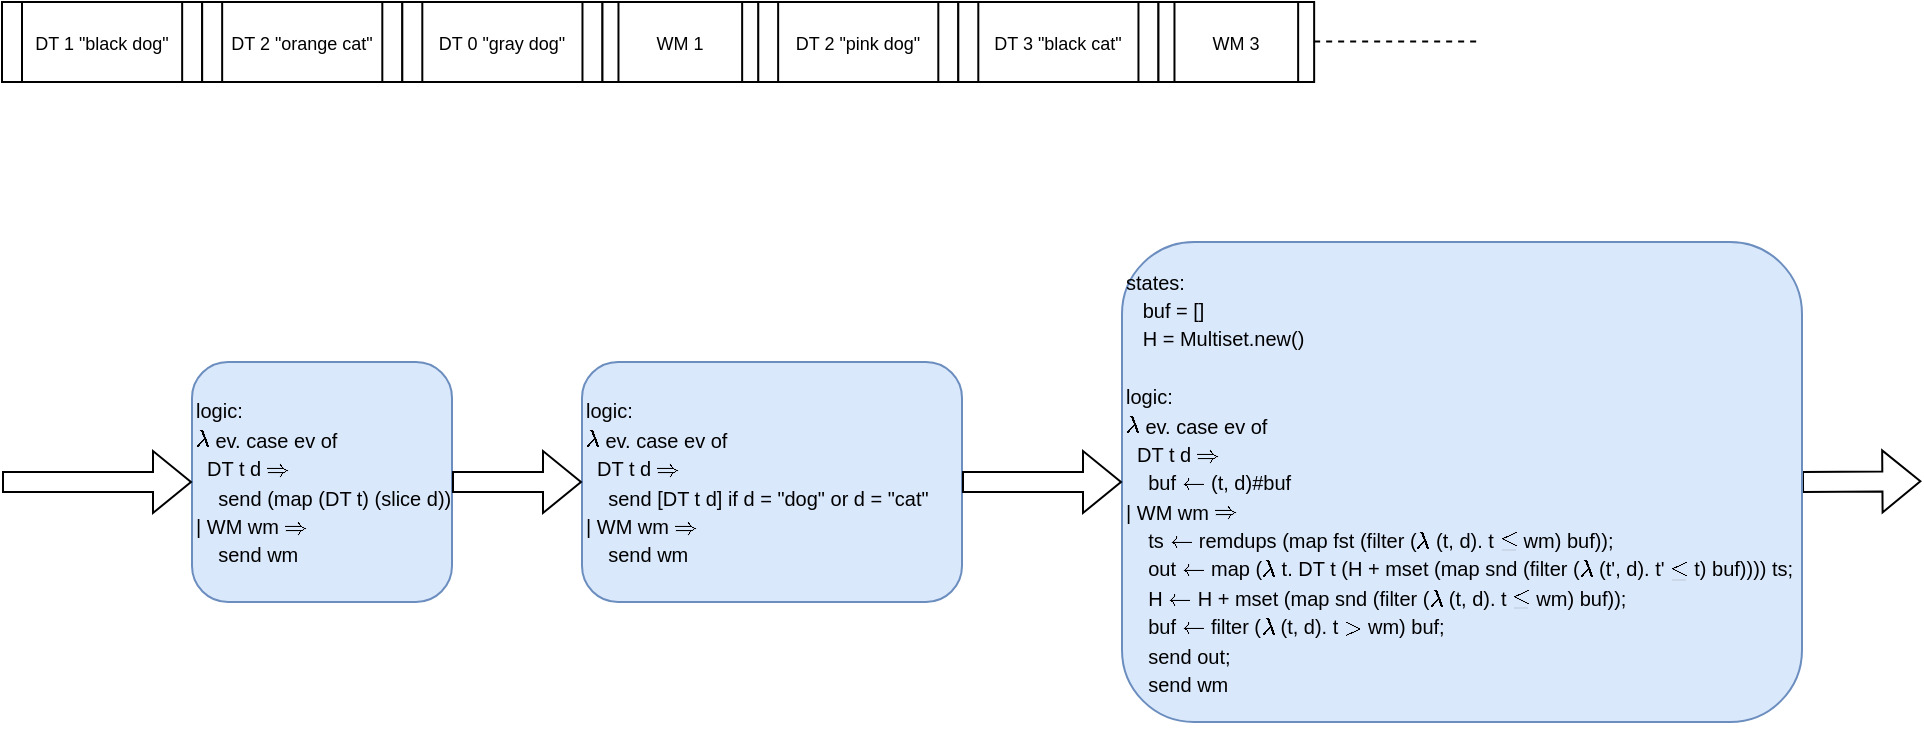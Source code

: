 <mxfile version="22.0.3" type="device" pages="21">
  <diagram name="Page-1" id="1ZC2Hwi9eYPgA1ZeBSgQ">
    <mxGraphModel dx="1185" dy="691" grid="1" gridSize="10" guides="1" tooltips="1" connect="1" arrows="1" fold="1" page="1" pageScale="0.6" pageWidth="1600" pageHeight="900" background="none" math="1" shadow="0">
      <root>
        <mxCell id="0" />
        <mxCell id="1" parent="0" />
        <mxCell id="_9NseA7TqJj5iku2g6uJ-3" value="" style="shape=flexArrow;endArrow=classic;html=1;rounded=0;entryX=0;entryY=0.5;entryDx=0;entryDy=0;exitX=1;exitY=0.5;exitDx=0;exitDy=0;" parent="1" source="_9NseA7TqJj5iku2g6uJ-1" edge="1">
          <mxGeometry width="50" height="50" relative="1" as="geometry">
            <mxPoint x="884.0" y="279.92" as="sourcePoint" />
            <mxPoint x="959.69" y="279.58" as="targetPoint" />
          </mxGeometry>
        </mxCell>
        <mxCell id="_9NseA7TqJj5iku2g6uJ-22" value="&lt;font style=&quot;font-size: 10px;&quot;&gt;logic:&lt;br&gt;\(\lambda\) ev. case ev of&lt;br&gt;&amp;nbsp; DT t d \(\Rightarrow\)&lt;br&gt;&amp;nbsp; &amp;nbsp; send (map (DT t) (slice d))&lt;br&gt;| WM wm \(\Rightarrow\)&lt;br&gt;&amp;nbsp; &amp;nbsp; send wm&lt;/font&gt;" style="rounded=1;whiteSpace=wrap;html=1;fillColor=#dae8fc;strokeColor=#6c8ebf;align=left;container=0;" parent="1" vertex="1">
          <mxGeometry x="95" y="220" width="130" height="120" as="geometry" />
        </mxCell>
        <mxCell id="_9NseA7TqJj5iku2g6uJ-23" value="" style="shape=flexArrow;endArrow=classic;html=1;rounded=0;entryX=0;entryY=0.5;entryDx=0;entryDy=0;" parent="1" target="_9NseA7TqJj5iku2g6uJ-22" edge="1">
          <mxGeometry width="50" height="50" relative="1" as="geometry">
            <mxPoint y="280" as="sourcePoint" />
            <mxPoint x="15" y="270" as="targetPoint" />
          </mxGeometry>
        </mxCell>
        <mxCell id="_9NseA7TqJj5iku2g6uJ-25" value="&lt;font style=&quot;font-size: 10px;&quot;&gt;logic:&lt;br&gt;\(\lambda\) ev. case ev of&lt;br&gt;&amp;nbsp; DT t d \(\Rightarrow\)&lt;br&gt;&amp;nbsp; &amp;nbsp; send [DT t d] if d = &quot;dog&quot; or d = &quot;cat&quot;&lt;br&gt;| WM wm \(\Rightarrow\)&lt;br&gt;&amp;nbsp; &amp;nbsp; send wm&lt;/font&gt;" style="rounded=1;whiteSpace=wrap;html=1;fillColor=#dae8fc;strokeColor=#6c8ebf;align=left;container=0;" parent="1" vertex="1">
          <mxGeometry x="290" y="220" width="190" height="120" as="geometry" />
        </mxCell>
        <mxCell id="_9NseA7TqJj5iku2g6uJ-26" value="" style="shape=flexArrow;endArrow=classic;html=1;rounded=0;entryX=0;entryY=0.5;entryDx=0;entryDy=0;exitX=1;exitY=0.5;exitDx=0;exitDy=0;" parent="1" source="_9NseA7TqJj5iku2g6uJ-22" target="_9NseA7TqJj5iku2g6uJ-25" edge="1">
          <mxGeometry width="50" height="50" relative="1" as="geometry">
            <mxPoint x="235" y="280" as="sourcePoint" />
            <mxPoint x="165" y="270" as="targetPoint" />
          </mxGeometry>
        </mxCell>
        <mxCell id="_9NseA7TqJj5iku2g6uJ-27" value="" style="shape=flexArrow;endArrow=classic;html=1;rounded=0;entryX=0;entryY=0.5;entryDx=0;entryDy=0;" parent="1" target="_9NseA7TqJj5iku2g6uJ-1" edge="1">
          <mxGeometry width="50" height="50" relative="1" as="geometry">
            <mxPoint x="765" y="279.71" as="sourcePoint" />
            <mxPoint x="845" y="279.71" as="targetPoint" />
          </mxGeometry>
        </mxCell>
        <mxCell id="_9NseA7TqJj5iku2g6uJ-1" value="&lt;font style=&quot;font-size: 10px;&quot;&gt;states:&lt;br&gt;&amp;nbsp; &amp;nbsp;buf = []&lt;br&gt;&amp;nbsp; &amp;nbsp;H = Multiset.new()&lt;br&gt;&lt;br&gt;logic:&lt;br&gt;\(\lambda\) ev. case ev of&lt;br&gt;&amp;nbsp; DT t d \(\Rightarrow\)&lt;br&gt;&amp;nbsp; &amp;nbsp; buf \(\leftarrow\) (t, d)#buf&lt;br&gt;| WM wm \(\Rightarrow\)&lt;br&gt;&amp;nbsp; &amp;nbsp; ts \(\leftarrow\) remdups (map fst (filter (\(\lambda\) (t, d). t \(\le\) wm) buf));&lt;br&gt;&amp;nbsp; &amp;nbsp; out \(\leftarrow\) map (\(\lambda\) t. DT t (H + mset (map snd (filter (\(\lambda\) (t&#39;, d). t&#39; \(\le\) t) buf)))) ts;&lt;br&gt;&amp;nbsp; &amp;nbsp; H \(\leftarrow\) H + mset (map snd (filter (\(\lambda\) (t, d). t \(\le\) wm) buf));&lt;br&gt;&amp;nbsp; &amp;nbsp; buf \(\leftarrow\) filter (\(\lambda\) (t, d). t \(\gt\) wm) buf;&lt;br style=&quot;border-color: var(--border-color);&quot;&gt;&amp;nbsp; &amp;nbsp; send out;&lt;br&gt;&amp;nbsp; &amp;nbsp; send wm&lt;/font&gt;" style="rounded=1;whiteSpace=wrap;html=1;fillColor=#dae8fc;strokeColor=#6c8ebf;align=left;container=0;" parent="1" vertex="1">
          <mxGeometry x="560" y="160" width="340" height="240" as="geometry" />
        </mxCell>
        <mxCell id="_9NseA7TqJj5iku2g6uJ-2" value="" style="shape=flexArrow;endArrow=classic;html=1;rounded=0;entryX=0;entryY=0.5;entryDx=0;entryDy=0;exitX=1;exitY=0.5;exitDx=0;exitDy=0;" parent="1" source="_9NseA7TqJj5iku2g6uJ-25" target="_9NseA7TqJj5iku2g6uJ-1" edge="1">
          <mxGeometry width="50" height="50" relative="1" as="geometry">
            <mxPoint x="425" y="280" as="sourcePoint" />
            <mxPoint x="375" y="270" as="targetPoint" />
          </mxGeometry>
        </mxCell>
        <mxCell id="_9NseA7TqJj5iku2g6uJ-15" value="&lt;font style=&quot;font-size: 9px;&quot;&gt;DT 2 &quot;pink dog&quot;&lt;/font&gt;" style="shape=process;whiteSpace=wrap;html=1;backgroundOutline=1;container=0;" parent="1" vertex="1">
          <mxGeometry x="378.074" y="40" width="100.079" height="40" as="geometry" />
        </mxCell>
        <mxCell id="_9NseA7TqJj5iku2g6uJ-16" value="&lt;font style=&quot;font-size: 9px;&quot;&gt;DT 3 &quot;black cat&quot;&lt;/font&gt;" style="shape=process;whiteSpace=wrap;html=1;backgroundOutline=1;container=0;" parent="1" vertex="1">
          <mxGeometry x="478.153" y="40" width="100.079" height="40" as="geometry" />
        </mxCell>
        <mxCell id="_9NseA7TqJj5iku2g6uJ-19" value="&lt;font style=&quot;font-size: 9px;&quot;&gt;WM 3&lt;/font&gt;" style="shape=process;whiteSpace=wrap;html=1;backgroundOutline=1;container=0;" parent="1" vertex="1">
          <mxGeometry x="578.236" y="40" width="77.839" height="40" as="geometry" />
        </mxCell>
        <mxCell id="_9NseA7TqJj5iku2g6uJ-20" value="" style="endArrow=none;dashed=1;html=1;rounded=0;" parent="1" edge="1">
          <mxGeometry width="50" height="50" relative="1" as="geometry">
            <mxPoint x="656.075" y="59.71" as="sourcePoint" />
            <mxPoint x="739.92" y="59.71" as="targetPoint" />
          </mxGeometry>
        </mxCell>
        <mxCell id="_9NseA7TqJj5iku2g6uJ-5" value="&lt;font style=&quot;font-size: 9px;&quot;&gt;DT 1 &quot;black dog&quot;&lt;/font&gt;" style="shape=process;whiteSpace=wrap;html=1;backgroundOutline=1;container=0;" parent="1" vertex="1">
          <mxGeometry y="40" width="100.079" height="40" as="geometry" />
        </mxCell>
        <mxCell id="_9NseA7TqJj5iku2g6uJ-9" value="&lt;font style=&quot;font-size: 9px;&quot;&gt;DT 2 &quot;orange cat&quot;&lt;/font&gt;" style="shape=process;whiteSpace=wrap;html=1;backgroundOutline=1;container=0;" parent="1" vertex="1">
          <mxGeometry x="100.079" y="40" width="100.079" height="40" as="geometry" />
        </mxCell>
        <mxCell id="_9NseA7TqJj5iku2g6uJ-10" value="&lt;font style=&quot;font-size: 9px;&quot;&gt;DT 0 &quot;gray dog&quot;&lt;/font&gt;" style="shape=process;whiteSpace=wrap;html=1;backgroundOutline=1;container=0;" parent="1" vertex="1">
          <mxGeometry x="200.157" y="40" width="100.079" height="40" as="geometry" />
        </mxCell>
        <mxCell id="_9NseA7TqJj5iku2g6uJ-12" value="&lt;font style=&quot;font-size: 9px;&quot;&gt;WM 1&lt;/font&gt;" style="shape=process;whiteSpace=wrap;html=1;backgroundOutline=1;container=0;" parent="1" vertex="1">
          <mxGeometry x="300.235" y="40" width="77.839" height="40" as="geometry" />
        </mxCell>
      </root>
    </mxGraphModel>
  </diagram>
  <diagram name="Copy of Page-1" id="Wes-wVUGqZkooi49xU3h">
    <mxGraphModel dx="2074" dy="1209" grid="1" gridSize="10" guides="1" tooltips="1" connect="1" arrows="1" fold="1" page="1" pageScale="0.6" pageWidth="1600" pageHeight="900" background="none" math="1" shadow="0">
      <root>
        <mxCell id="VLdVEHhinkRVh4Qctpz0-0" />
        <mxCell id="VLdVEHhinkRVh4Qctpz0-1" parent="VLdVEHhinkRVh4Qctpz0-0" />
        <mxCell id="VLdVEHhinkRVh4Qctpz0-2" value="" style="shape=flexArrow;endArrow=classic;html=1;rounded=0;entryX=0;entryY=0.5;entryDx=0;entryDy=0;exitX=1;exitY=0.5;exitDx=0;exitDy=0;" parent="VLdVEHhinkRVh4Qctpz0-1" source="VLdVEHhinkRVh4Qctpz0-8" edge="1">
          <mxGeometry width="50" height="50" relative="1" as="geometry">
            <mxPoint x="884.0" y="279.92" as="sourcePoint" />
            <mxPoint x="959.69" y="279.58" as="targetPoint" />
          </mxGeometry>
        </mxCell>
        <mxCell id="VLdVEHhinkRVh4Qctpz0-3" value="&lt;font style=&quot;font-size: 10px;&quot;&gt;logic:&lt;br&gt;\(\lambda\) ev. case ev of&lt;br&gt;&amp;nbsp; &lt;span style=&quot;background-color: rgb(255, 255, 51);&quot;&gt;DT t d \(\Rightarrow\)&lt;br&gt;&amp;nbsp; &amp;nbsp; send (map (DT t) (slice d))&lt;/span&gt;&lt;br&gt;| WM wm \(\Rightarrow\)&lt;br&gt;&amp;nbsp; &amp;nbsp; send wm&lt;/font&gt;" style="rounded=1;whiteSpace=wrap;html=1;fillColor=#dae8fc;strokeColor=#6c8ebf;align=left;container=0;" parent="VLdVEHhinkRVh4Qctpz0-1" vertex="1">
          <mxGeometry x="95" y="220" width="130" height="120" as="geometry" />
        </mxCell>
        <mxCell id="VLdVEHhinkRVh4Qctpz0-4" value="" style="shape=flexArrow;endArrow=classic;html=1;rounded=0;entryX=0;entryY=0.5;entryDx=0;entryDy=0;" parent="VLdVEHhinkRVh4Qctpz0-1" target="VLdVEHhinkRVh4Qctpz0-3" edge="1">
          <mxGeometry width="50" height="50" relative="1" as="geometry">
            <mxPoint y="280" as="sourcePoint" />
            <mxPoint x="15" y="270" as="targetPoint" />
          </mxGeometry>
        </mxCell>
        <mxCell id="VLdVEHhinkRVh4Qctpz0-5" value="&lt;font style=&quot;font-size: 10px;&quot;&gt;logic:&lt;br&gt;\(\lambda\) ev. case ev of&lt;br&gt;&amp;nbsp; DT t d \(\Rightarrow\)&lt;br&gt;&amp;nbsp; &amp;nbsp; send [DT t d] if d = &quot;dog&quot; or d = &quot;cat&quot;&lt;br&gt;| WM wm \(\Rightarrow\)&lt;br&gt;&amp;nbsp; &amp;nbsp; send wm&lt;/font&gt;" style="rounded=1;whiteSpace=wrap;html=1;fillColor=#dae8fc;strokeColor=#6c8ebf;align=left;container=0;" parent="VLdVEHhinkRVh4Qctpz0-1" vertex="1">
          <mxGeometry x="290" y="220" width="190" height="120" as="geometry" />
        </mxCell>
        <mxCell id="VLdVEHhinkRVh4Qctpz0-6" value="" style="shape=flexArrow;endArrow=classic;html=1;rounded=0;entryX=0;entryY=0.5;entryDx=0;entryDy=0;exitX=1;exitY=0.5;exitDx=0;exitDy=0;" parent="VLdVEHhinkRVh4Qctpz0-1" source="VLdVEHhinkRVh4Qctpz0-3" target="VLdVEHhinkRVh4Qctpz0-5" edge="1">
          <mxGeometry width="50" height="50" relative="1" as="geometry">
            <mxPoint x="235" y="280" as="sourcePoint" />
            <mxPoint x="165" y="270" as="targetPoint" />
          </mxGeometry>
        </mxCell>
        <mxCell id="VLdVEHhinkRVh4Qctpz0-7" value="" style="shape=flexArrow;endArrow=classic;html=1;rounded=0;entryX=0;entryY=0.5;entryDx=0;entryDy=0;" parent="VLdVEHhinkRVh4Qctpz0-1" target="VLdVEHhinkRVh4Qctpz0-8" edge="1">
          <mxGeometry width="50" height="50" relative="1" as="geometry">
            <mxPoint x="765" y="279.71" as="sourcePoint" />
            <mxPoint x="845" y="279.71" as="targetPoint" />
          </mxGeometry>
        </mxCell>
        <mxCell id="VLdVEHhinkRVh4Qctpz0-8" value="states:&lt;br style=&quot;border-color: var(--border-color); font-size: 10px;&quot;&gt;&lt;span style=&quot;font-size: 10px;&quot;&gt;&amp;nbsp; &amp;nbsp;buf = []&lt;/span&gt;&lt;br style=&quot;border-color: var(--border-color); font-size: 10px;&quot;&gt;&lt;span style=&quot;font-size: 10px;&quot;&gt;&amp;nbsp; &amp;nbsp;H = Multiset.new()&lt;/span&gt;&lt;br style=&quot;border-color: var(--border-color); font-size: 10px;&quot;&gt;&lt;br style=&quot;border-color: var(--border-color); font-size: 10px;&quot;&gt;&lt;span style=&quot;font-size: 10px;&quot;&gt;logic:&lt;/span&gt;&lt;br style=&quot;border-color: var(--border-color); font-size: 10px;&quot;&gt;&lt;span style=&quot;font-size: 10px;&quot;&gt;\(\lambda\) ev. case ev of&lt;/span&gt;&lt;br style=&quot;border-color: var(--border-color); font-size: 10px;&quot;&gt;&lt;span style=&quot;font-size: 10px;&quot;&gt;&amp;nbsp; DT t d \(\Rightarrow\)&lt;/span&gt;&lt;br style=&quot;border-color: var(--border-color); font-size: 10px;&quot;&gt;&lt;span style=&quot;font-size: 10px;&quot;&gt;&amp;nbsp; &amp;nbsp; buf \(\leftarrow\) (t, d)#buf&lt;/span&gt;&lt;br style=&quot;border-color: var(--border-color); font-size: 10px;&quot;&gt;&lt;span style=&quot;font-size: 10px;&quot;&gt;| WM wm \(\Rightarrow\)&lt;/span&gt;&lt;br style=&quot;border-color: var(--border-color); font-size: 10px;&quot;&gt;&lt;span style=&quot;font-size: 10px;&quot;&gt;&amp;nbsp; &amp;nbsp; ts \(\leftarrow\) remdups (map fst (filter (\(\lambda\) (t, d). t \(\le\) wm) buf));&lt;/span&gt;&lt;br style=&quot;border-color: var(--border-color); font-size: 10px;&quot;&gt;&lt;span style=&quot;font-size: 10px;&quot;&gt;&amp;nbsp; &amp;nbsp; out \(\leftarrow\) map (\(\lambda\) t. DT t (H + mset (map snd (filter (\(\lambda\) (t&#39;, d). t&#39; \(\le\) t) buf)))) ts;&lt;/span&gt;&lt;br style=&quot;border-color: var(--border-color); font-size: 10px;&quot;&gt;&lt;span style=&quot;font-size: 10px;&quot;&gt;&amp;nbsp; &amp;nbsp; H \(\leftarrow\) H + mset (map snd (filter (\(\lambda\) (t, d). t \(\le\) wm) buf));&lt;/span&gt;&lt;br style=&quot;border-color: var(--border-color); font-size: 10px;&quot;&gt;&lt;span style=&quot;font-size: 10px;&quot;&gt;&amp;nbsp; &amp;nbsp; buf \(\leftarrow\) filter (\(\lambda\) (t, d). t \(\gt\) wm) buf;&lt;/span&gt;&lt;br style=&quot;border-color: var(--border-color); font-size: 10px;&quot;&gt;&lt;span style=&quot;font-size: 10px;&quot;&gt;&amp;nbsp; &amp;nbsp; send out;&lt;/span&gt;&lt;br style=&quot;border-color: var(--border-color); font-size: 10px;&quot;&gt;&lt;span style=&quot;font-size: 10px;&quot;&gt;&amp;nbsp; &amp;nbsp; send wm&lt;/span&gt;" style="rounded=1;whiteSpace=wrap;html=1;fillColor=#dae8fc;strokeColor=#6c8ebf;align=left;container=0;" parent="VLdVEHhinkRVh4Qctpz0-1" vertex="1">
          <mxGeometry x="560" y="160" width="340" height="240" as="geometry" />
        </mxCell>
        <mxCell id="VLdVEHhinkRVh4Qctpz0-9" value="" style="shape=flexArrow;endArrow=classic;html=1;rounded=0;entryX=0;entryY=0.5;entryDx=0;entryDy=0;exitX=1;exitY=0.5;exitDx=0;exitDy=0;" parent="VLdVEHhinkRVh4Qctpz0-1" source="VLdVEHhinkRVh4Qctpz0-5" target="VLdVEHhinkRVh4Qctpz0-8" edge="1">
          <mxGeometry width="50" height="50" relative="1" as="geometry">
            <mxPoint x="425" y="280" as="sourcePoint" />
            <mxPoint x="375" y="270" as="targetPoint" />
          </mxGeometry>
        </mxCell>
        <mxCell id="VLdVEHhinkRVh4Qctpz0-10" value="&lt;font style=&quot;font-size: 9px;&quot;&gt;DT 2 &quot;pink dog&quot;&lt;/font&gt;" style="shape=process;whiteSpace=wrap;html=1;backgroundOutline=1;container=0;" parent="VLdVEHhinkRVh4Qctpz0-1" vertex="1">
          <mxGeometry x="378.074" y="40" width="100.079" height="40" as="geometry" />
        </mxCell>
        <mxCell id="VLdVEHhinkRVh4Qctpz0-11" value="&lt;font style=&quot;font-size: 9px;&quot;&gt;DT 3 &quot;black cat&quot;&lt;/font&gt;" style="shape=process;whiteSpace=wrap;html=1;backgroundOutline=1;container=0;" parent="VLdVEHhinkRVh4Qctpz0-1" vertex="1">
          <mxGeometry x="478.153" y="40" width="100.079" height="40" as="geometry" />
        </mxCell>
        <mxCell id="VLdVEHhinkRVh4Qctpz0-12" value="&lt;font style=&quot;font-size: 9px;&quot;&gt;WM 3&lt;/font&gt;" style="shape=process;whiteSpace=wrap;html=1;backgroundOutline=1;container=0;" parent="VLdVEHhinkRVh4Qctpz0-1" vertex="1">
          <mxGeometry x="578.236" y="40" width="77.839" height="40" as="geometry" />
        </mxCell>
        <mxCell id="VLdVEHhinkRVh4Qctpz0-13" value="" style="endArrow=none;dashed=1;html=1;rounded=0;" parent="VLdVEHhinkRVh4Qctpz0-1" edge="1">
          <mxGeometry width="50" height="50" relative="1" as="geometry">
            <mxPoint x="656.075" y="59.71" as="sourcePoint" />
            <mxPoint x="739.92" y="59.71" as="targetPoint" />
          </mxGeometry>
        </mxCell>
        <mxCell id="VLdVEHhinkRVh4Qctpz0-14" value="&lt;font style=&quot;font-size: 9px;&quot;&gt;DT 1 &quot;black dog&quot;&lt;/font&gt;" style="shape=process;whiteSpace=wrap;html=1;backgroundOutline=1;container=0;" parent="VLdVEHhinkRVh4Qctpz0-1" vertex="1">
          <mxGeometry y="230" width="90" height="30" as="geometry" />
        </mxCell>
        <mxCell id="VLdVEHhinkRVh4Qctpz0-15" value="&lt;font style=&quot;font-size: 9px;&quot;&gt;DT 2 &quot;orange cat&quot;&lt;/font&gt;" style="shape=process;whiteSpace=wrap;html=1;backgroundOutline=1;container=0;" parent="VLdVEHhinkRVh4Qctpz0-1" vertex="1">
          <mxGeometry x="100.079" y="40" width="100.079" height="40" as="geometry" />
        </mxCell>
        <mxCell id="VLdVEHhinkRVh4Qctpz0-16" value="&lt;font style=&quot;font-size: 9px;&quot;&gt;DT 0 &quot;gray dog&quot;&lt;/font&gt;" style="shape=process;whiteSpace=wrap;html=1;backgroundOutline=1;container=0;" parent="VLdVEHhinkRVh4Qctpz0-1" vertex="1">
          <mxGeometry x="200.157" y="40" width="100.079" height="40" as="geometry" />
        </mxCell>
        <mxCell id="VLdVEHhinkRVh4Qctpz0-17" value="&lt;font style=&quot;font-size: 9px;&quot;&gt;WM 1&lt;/font&gt;" style="shape=process;whiteSpace=wrap;html=1;backgroundOutline=1;container=0;" parent="VLdVEHhinkRVh4Qctpz0-1" vertex="1">
          <mxGeometry x="300.235" y="40" width="77.839" height="40" as="geometry" />
        </mxCell>
      </root>
    </mxGraphModel>
  </diagram>
  <diagram name="Copy of Copy of Page-1" id="fs0OCMGWwD3b679CjIQ5">
    <mxGraphModel dx="2074" dy="1209" grid="1" gridSize="10" guides="1" tooltips="1" connect="1" arrows="1" fold="1" page="1" pageScale="0.6" pageWidth="1600" pageHeight="900" background="none" math="1" shadow="0">
      <root>
        <mxCell id="7AONGpcV9BOy7FXa7leV-0" />
        <mxCell id="7AONGpcV9BOy7FXa7leV-1" parent="7AONGpcV9BOy7FXa7leV-0" />
        <mxCell id="7AONGpcV9BOy7FXa7leV-2" value="" style="shape=flexArrow;endArrow=classic;html=1;rounded=0;entryX=0;entryY=0.5;entryDx=0;entryDy=0;exitX=1;exitY=0.5;exitDx=0;exitDy=0;" parent="7AONGpcV9BOy7FXa7leV-1" source="7AONGpcV9BOy7FXa7leV-8" edge="1">
          <mxGeometry width="50" height="50" relative="1" as="geometry">
            <mxPoint x="884.0" y="279.92" as="sourcePoint" />
            <mxPoint x="959.69" y="279.58" as="targetPoint" />
          </mxGeometry>
        </mxCell>
        <mxCell id="7AONGpcV9BOy7FXa7leV-3" value="&lt;font style=&quot;font-size: 10px;&quot;&gt;logic:&lt;br&gt;\(\lambda\) ev. case ev of&lt;br&gt;&amp;nbsp; DT t d \(\Rightarrow\)&lt;br&gt;&amp;nbsp; &amp;nbsp; send (map (DT t) (slice d))&lt;br&gt;| WM wm \(\Rightarrow\)&lt;br&gt;&amp;nbsp; &amp;nbsp; send wm&lt;/font&gt;" style="rounded=1;whiteSpace=wrap;html=1;fillColor=#dae8fc;strokeColor=#6c8ebf;align=left;container=0;" parent="7AONGpcV9BOy7FXa7leV-1" vertex="1">
          <mxGeometry x="95" y="220" width="130" height="120" as="geometry" />
        </mxCell>
        <mxCell id="7AONGpcV9BOy7FXa7leV-4" value="" style="shape=flexArrow;endArrow=classic;html=1;rounded=0;entryX=0;entryY=0.5;entryDx=0;entryDy=0;" parent="7AONGpcV9BOy7FXa7leV-1" target="7AONGpcV9BOy7FXa7leV-3" edge="1">
          <mxGeometry width="50" height="50" relative="1" as="geometry">
            <mxPoint y="280" as="sourcePoint" />
            <mxPoint x="15" y="270" as="targetPoint" />
          </mxGeometry>
        </mxCell>
        <mxCell id="7AONGpcV9BOy7FXa7leV-5" value="&lt;font style=&quot;font-size: 10px;&quot;&gt;logic:&lt;br&gt;\(\lambda\) ev. case ev of&lt;br&gt;&amp;nbsp; &lt;span style=&quot;background-color: rgb(255, 255, 51);&quot;&gt;DT t d \(\Rightarrow\)&lt;br&gt;&amp;nbsp; &amp;nbsp; send [DT t d] if d = &quot;dog&quot; or d = &quot;cat&quot;&lt;/span&gt;&lt;br&gt;| WM wm \(\Rightarrow\)&lt;br&gt;&amp;nbsp; &amp;nbsp; send wm&lt;/font&gt;" style="rounded=1;whiteSpace=wrap;html=1;fillColor=#dae8fc;strokeColor=#6c8ebf;align=left;container=0;" parent="7AONGpcV9BOy7FXa7leV-1" vertex="1">
          <mxGeometry x="290" y="220" width="190" height="120" as="geometry" />
        </mxCell>
        <mxCell id="7AONGpcV9BOy7FXa7leV-6" value="" style="shape=flexArrow;endArrow=classic;html=1;rounded=0;entryX=0;entryY=0.5;entryDx=0;entryDy=0;exitX=1;exitY=0.5;exitDx=0;exitDy=0;" parent="7AONGpcV9BOy7FXa7leV-1" source="7AONGpcV9BOy7FXa7leV-3" target="7AONGpcV9BOy7FXa7leV-5" edge="1">
          <mxGeometry width="50" height="50" relative="1" as="geometry">
            <mxPoint x="235" y="280" as="sourcePoint" />
            <mxPoint x="165" y="270" as="targetPoint" />
          </mxGeometry>
        </mxCell>
        <mxCell id="7AONGpcV9BOy7FXa7leV-7" value="" style="shape=flexArrow;endArrow=classic;html=1;rounded=0;entryX=0;entryY=0.5;entryDx=0;entryDy=0;" parent="7AONGpcV9BOy7FXa7leV-1" target="7AONGpcV9BOy7FXa7leV-8" edge="1">
          <mxGeometry width="50" height="50" relative="1" as="geometry">
            <mxPoint x="765" y="279.71" as="sourcePoint" />
            <mxPoint x="845" y="279.71" as="targetPoint" />
          </mxGeometry>
        </mxCell>
        <mxCell id="7AONGpcV9BOy7FXa7leV-8" value="states:&lt;br style=&quot;border-color: var(--border-color); font-size: 10px;&quot;&gt;&lt;span style=&quot;font-size: 10px;&quot;&gt;&amp;nbsp; &amp;nbsp;buf = []&lt;/span&gt;&lt;br style=&quot;border-color: var(--border-color); font-size: 10px;&quot;&gt;&lt;span style=&quot;font-size: 10px;&quot;&gt;&amp;nbsp; &amp;nbsp;H = Multiset.new()&lt;/span&gt;&lt;br style=&quot;border-color: var(--border-color); font-size: 10px;&quot;&gt;&lt;br style=&quot;border-color: var(--border-color); font-size: 10px;&quot;&gt;&lt;span style=&quot;font-size: 10px;&quot;&gt;logic:&lt;/span&gt;&lt;br style=&quot;border-color: var(--border-color); font-size: 10px;&quot;&gt;&lt;span style=&quot;font-size: 10px;&quot;&gt;\(\lambda\) ev. case ev of&lt;/span&gt;&lt;br style=&quot;border-color: var(--border-color); font-size: 10px;&quot;&gt;&lt;span style=&quot;font-size: 10px;&quot;&gt;&amp;nbsp; DT t d \(\Rightarrow\)&lt;/span&gt;&lt;br style=&quot;border-color: var(--border-color); font-size: 10px;&quot;&gt;&lt;span style=&quot;font-size: 10px;&quot;&gt;&amp;nbsp; &amp;nbsp; buf \(\leftarrow\) (t, d)#buf&lt;/span&gt;&lt;br style=&quot;border-color: var(--border-color); font-size: 10px;&quot;&gt;&lt;span style=&quot;font-size: 10px;&quot;&gt;| WM wm \(\Rightarrow\)&lt;/span&gt;&lt;br style=&quot;border-color: var(--border-color); font-size: 10px;&quot;&gt;&lt;span style=&quot;font-size: 10px;&quot;&gt;&amp;nbsp; &amp;nbsp; ts \(\leftarrow\) remdups (map fst (filter (\(\lambda\) (t, d). t \(\le\) wm) buf));&lt;/span&gt;&lt;br style=&quot;border-color: var(--border-color); font-size: 10px;&quot;&gt;&lt;span style=&quot;font-size: 10px;&quot;&gt;&amp;nbsp; &amp;nbsp; out \(\leftarrow\) map (\(\lambda\) t. DT t (H + mset (map snd (filter (\(\lambda\) (t&#39;, d). t&#39; \(\le\) t) buf)))) ts;&lt;/span&gt;&lt;br style=&quot;border-color: var(--border-color); font-size: 10px;&quot;&gt;&lt;span style=&quot;font-size: 10px;&quot;&gt;&amp;nbsp; &amp;nbsp; H \(\leftarrow\) H + mset (map snd (filter (\(\lambda\) (t, d). t \(\le\) wm) buf));&lt;/span&gt;&lt;br style=&quot;border-color: var(--border-color); font-size: 10px;&quot;&gt;&lt;span style=&quot;font-size: 10px;&quot;&gt;&amp;nbsp; &amp;nbsp; buf \(\leftarrow\) filter (\(\lambda\) (t, d). t \(\gt\) wm) buf;&lt;/span&gt;&lt;br style=&quot;border-color: var(--border-color); font-size: 10px;&quot;&gt;&lt;span style=&quot;font-size: 10px;&quot;&gt;&amp;nbsp; &amp;nbsp; send out;&lt;/span&gt;&lt;br style=&quot;border-color: var(--border-color); font-size: 10px;&quot;&gt;&lt;span style=&quot;font-size: 10px;&quot;&gt;&amp;nbsp; &amp;nbsp; send wm&lt;/span&gt;" style="rounded=1;whiteSpace=wrap;html=1;fillColor=#dae8fc;strokeColor=#6c8ebf;align=left;container=0;" parent="7AONGpcV9BOy7FXa7leV-1" vertex="1">
          <mxGeometry x="560" y="160" width="340" height="240" as="geometry" />
        </mxCell>
        <mxCell id="7AONGpcV9BOy7FXa7leV-9" value="" style="shape=flexArrow;endArrow=classic;html=1;rounded=0;entryX=0;entryY=0.5;entryDx=0;entryDy=0;exitX=1;exitY=0.5;exitDx=0;exitDy=0;" parent="7AONGpcV9BOy7FXa7leV-1" source="7AONGpcV9BOy7FXa7leV-5" target="7AONGpcV9BOy7FXa7leV-8" edge="1">
          <mxGeometry width="50" height="50" relative="1" as="geometry">
            <mxPoint x="425" y="280" as="sourcePoint" />
            <mxPoint x="375" y="270" as="targetPoint" />
          </mxGeometry>
        </mxCell>
        <mxCell id="7AONGpcV9BOy7FXa7leV-10" value="&lt;font style=&quot;font-size: 9px;&quot;&gt;DT 2 &quot;pink dog&quot;&lt;/font&gt;" style="shape=process;whiteSpace=wrap;html=1;backgroundOutline=1;container=0;" parent="7AONGpcV9BOy7FXa7leV-1" vertex="1">
          <mxGeometry x="378.074" y="40" width="100.079" height="40" as="geometry" />
        </mxCell>
        <mxCell id="7AONGpcV9BOy7FXa7leV-11" value="&lt;font style=&quot;font-size: 9px;&quot;&gt;DT 3 &quot;black cat&quot;&lt;/font&gt;" style="shape=process;whiteSpace=wrap;html=1;backgroundOutline=1;container=0;" parent="7AONGpcV9BOy7FXa7leV-1" vertex="1">
          <mxGeometry x="478.153" y="40" width="100.079" height="40" as="geometry" />
        </mxCell>
        <mxCell id="7AONGpcV9BOy7FXa7leV-12" value="&lt;font style=&quot;font-size: 9px;&quot;&gt;WM 3&lt;/font&gt;" style="shape=process;whiteSpace=wrap;html=1;backgroundOutline=1;container=0;" parent="7AONGpcV9BOy7FXa7leV-1" vertex="1">
          <mxGeometry x="578.236" y="40" width="77.839" height="40" as="geometry" />
        </mxCell>
        <mxCell id="7AONGpcV9BOy7FXa7leV-13" value="" style="endArrow=none;dashed=1;html=1;rounded=0;" parent="7AONGpcV9BOy7FXa7leV-1" edge="1">
          <mxGeometry width="50" height="50" relative="1" as="geometry">
            <mxPoint x="656.075" y="59.71" as="sourcePoint" />
            <mxPoint x="739.92" y="59.71" as="targetPoint" />
          </mxGeometry>
        </mxCell>
        <mxCell id="7AONGpcV9BOy7FXa7leV-14" value="&lt;font style=&quot;font-size: 9px;&quot;&gt;DT 1 &quot;black&quot;&lt;/font&gt;" style="shape=process;whiteSpace=wrap;html=1;backgroundOutline=1;container=0;" parent="7AONGpcV9BOy7FXa7leV-1" vertex="1">
          <mxGeometry x="205.2" y="220" width="64.8" height="20" as="geometry" />
        </mxCell>
        <mxCell id="7AONGpcV9BOy7FXa7leV-15" value="&lt;font style=&quot;font-size: 9px;&quot;&gt;DT 2 &quot;orange cat&quot;&lt;/font&gt;" style="shape=process;whiteSpace=wrap;html=1;backgroundOutline=1;container=0;" parent="7AONGpcV9BOy7FXa7leV-1" vertex="1">
          <mxGeometry x="100.079" y="40" width="100.079" height="40" as="geometry" />
        </mxCell>
        <mxCell id="7AONGpcV9BOy7FXa7leV-16" value="&lt;font style=&quot;font-size: 9px;&quot;&gt;DT 0 &quot;gray dog&quot;&lt;/font&gt;" style="shape=process;whiteSpace=wrap;html=1;backgroundOutline=1;container=0;" parent="7AONGpcV9BOy7FXa7leV-1" vertex="1">
          <mxGeometry x="200.157" y="40" width="100.079" height="40" as="geometry" />
        </mxCell>
        <mxCell id="7AONGpcV9BOy7FXa7leV-17" value="&lt;font style=&quot;font-size: 9px;&quot;&gt;WM 1&lt;/font&gt;" style="shape=process;whiteSpace=wrap;html=1;backgroundOutline=1;container=0;" parent="7AONGpcV9BOy7FXa7leV-1" vertex="1">
          <mxGeometry x="300.235" y="40" width="77.839" height="40" as="geometry" />
        </mxCell>
        <mxCell id="IpoiWZiu9n4tjzmH_tWW-0" value="&lt;font style=&quot;font-size: 9px;&quot;&gt;DT 1 &quot;dog&quot;&lt;/font&gt;" style="shape=process;whiteSpace=wrap;html=1;backgroundOutline=1;container=0;" parent="7AONGpcV9BOy7FXa7leV-1" vertex="1">
          <mxGeometry x="220" y="240" width="70" height="20" as="geometry" />
        </mxCell>
      </root>
    </mxGraphModel>
  </diagram>
  <diagram name="Copy of Copy of Copy of Copy of Page-1" id="7NnmjHn-6l3q2EpG8o9v">
    <mxGraphModel dx="2074" dy="1209" grid="1" gridSize="10" guides="1" tooltips="1" connect="1" arrows="1" fold="1" page="1" pageScale="0.6" pageWidth="1600" pageHeight="900" background="none" math="1" shadow="0">
      <root>
        <mxCell id="VKjXTrRiMNanmCxzn3V2-0" />
        <mxCell id="VKjXTrRiMNanmCxzn3V2-1" parent="VKjXTrRiMNanmCxzn3V2-0" />
        <mxCell id="VKjXTrRiMNanmCxzn3V2-2" value="" style="shape=flexArrow;endArrow=classic;html=1;rounded=0;entryX=0;entryY=0.5;entryDx=0;entryDy=0;exitX=1;exitY=0.5;exitDx=0;exitDy=0;" parent="VKjXTrRiMNanmCxzn3V2-1" source="VKjXTrRiMNanmCxzn3V2-8" edge="1">
          <mxGeometry width="50" height="50" relative="1" as="geometry">
            <mxPoint x="884.0" y="279.92" as="sourcePoint" />
            <mxPoint x="959.69" y="279.58" as="targetPoint" />
          </mxGeometry>
        </mxCell>
        <mxCell id="VKjXTrRiMNanmCxzn3V2-3" value="&lt;font style=&quot;font-size: 10px;&quot;&gt;logic:&lt;br&gt;\(\lambda\) ev. case ev of&lt;br&gt;&amp;nbsp; DT t d \(\Rightarrow\)&lt;br&gt;&amp;nbsp; &amp;nbsp; send (map (DT t) (slice d))&lt;br&gt;| WM wm \(\Rightarrow\)&lt;br&gt;&amp;nbsp; &amp;nbsp; send wm&lt;/font&gt;" style="rounded=1;whiteSpace=wrap;html=1;fillColor=#dae8fc;strokeColor=#6c8ebf;align=left;container=0;" parent="VKjXTrRiMNanmCxzn3V2-1" vertex="1">
          <mxGeometry x="95" y="220" width="130" height="120" as="geometry" />
        </mxCell>
        <mxCell id="VKjXTrRiMNanmCxzn3V2-4" value="" style="shape=flexArrow;endArrow=classic;html=1;rounded=0;entryX=0;entryY=0.5;entryDx=0;entryDy=0;" parent="VKjXTrRiMNanmCxzn3V2-1" target="VKjXTrRiMNanmCxzn3V2-3" edge="1">
          <mxGeometry width="50" height="50" relative="1" as="geometry">
            <mxPoint y="280" as="sourcePoint" />
            <mxPoint x="15" y="270" as="targetPoint" />
          </mxGeometry>
        </mxCell>
        <mxCell id="VKjXTrRiMNanmCxzn3V2-5" value="&lt;font style=&quot;font-size: 10px;&quot;&gt;logic:&lt;br&gt;\(\lambda\) ev. case ev of&lt;br&gt;&amp;nbsp; DT t d \(\Rightarrow\)&lt;br&gt;&amp;nbsp; &amp;nbsp; send [DT t d] if d = &quot;dog&quot; or d = &quot;cat&quot;&lt;br&gt;| WM wm \(\Rightarrow\)&lt;br&gt;&amp;nbsp; &amp;nbsp; send wm&lt;/font&gt;" style="rounded=1;whiteSpace=wrap;html=1;fillColor=#dae8fc;strokeColor=#6c8ebf;align=left;container=0;" parent="VKjXTrRiMNanmCxzn3V2-1" vertex="1">
          <mxGeometry x="290" y="220" width="190" height="120" as="geometry" />
        </mxCell>
        <mxCell id="VKjXTrRiMNanmCxzn3V2-6" value="" style="shape=flexArrow;endArrow=classic;html=1;rounded=0;entryX=0;entryY=0.5;entryDx=0;entryDy=0;exitX=1;exitY=0.5;exitDx=0;exitDy=0;" parent="VKjXTrRiMNanmCxzn3V2-1" source="VKjXTrRiMNanmCxzn3V2-3" target="VKjXTrRiMNanmCxzn3V2-5" edge="1">
          <mxGeometry width="50" height="50" relative="1" as="geometry">
            <mxPoint x="235" y="280" as="sourcePoint" />
            <mxPoint x="165" y="270" as="targetPoint" />
          </mxGeometry>
        </mxCell>
        <mxCell id="VKjXTrRiMNanmCxzn3V2-7" value="" style="shape=flexArrow;endArrow=classic;html=1;rounded=0;entryX=0;entryY=0.5;entryDx=0;entryDy=0;" parent="VKjXTrRiMNanmCxzn3V2-1" target="VKjXTrRiMNanmCxzn3V2-8" edge="1">
          <mxGeometry width="50" height="50" relative="1" as="geometry">
            <mxPoint x="765" y="279.71" as="sourcePoint" />
            <mxPoint x="845" y="279.71" as="targetPoint" />
          </mxGeometry>
        </mxCell>
        <mxCell id="VKjXTrRiMNanmCxzn3V2-8" value="&lt;font style=&quot;font-size: 10px;&quot;&gt;states:&lt;br&gt;&amp;nbsp; &amp;nbsp;&lt;span style=&quot;background-color: rgb(255, 255, 51);&quot;&gt;buf = [(1, &quot;dog&quot;)]&lt;/span&gt;&lt;br&gt;&amp;nbsp; &amp;nbsp;H = Multiset.new()&lt;br&gt;&lt;br&gt;logic:&lt;br&gt;\(\lambda\) ev. case ev of&lt;br&gt;&amp;nbsp; &lt;span style=&quot;background-color: rgb(255, 255, 51);&quot;&gt;DT t d \(\Rightarrow\)&lt;br&gt;&amp;nbsp; &amp;nbsp; buf \(\leftarrow\) (t, d)#buf&lt;/span&gt;&lt;br&gt;| WM wm \(\Rightarrow\)&lt;br&gt;&amp;nbsp; &amp;nbsp; ts \(\leftarrow\) remdups (map fst (filter (\(\lambda\) (t, d). t \(\le\) wm) buf));&lt;br&gt;&amp;nbsp; &amp;nbsp; out \(\leftarrow\) map (\(\lambda\) t. DT t (H + mset (map snd (filter (\(\lambda\) (t&#39;, d). t&#39; \(\le\) t) buf)))) ts;&lt;br&gt;&amp;nbsp; &amp;nbsp; H \(\leftarrow\) H + mset (map snd (filter (\(\lambda\) (t, d). t \(\le\) wm) buf));&lt;br style=&quot;border-color: var(--border-color);&quot;&gt;&amp;nbsp; &amp;nbsp; buf \(\leftarrow\) filter (\(\lambda\) (t, d). t \(\gt\) wm) buf;&lt;br&gt;&amp;nbsp; &amp;nbsp; send out;&lt;br&gt;&amp;nbsp; &amp;nbsp; send wm&lt;/font&gt;" style="rounded=1;whiteSpace=wrap;html=1;fillColor=#dae8fc;strokeColor=#6c8ebf;align=left;container=0;" parent="VKjXTrRiMNanmCxzn3V2-1" vertex="1">
          <mxGeometry x="560" y="160" width="340" height="240" as="geometry" />
        </mxCell>
        <mxCell id="VKjXTrRiMNanmCxzn3V2-9" value="" style="shape=flexArrow;endArrow=classic;html=1;rounded=0;entryX=0;entryY=0.5;entryDx=0;entryDy=0;exitX=1;exitY=0.5;exitDx=0;exitDy=0;" parent="VKjXTrRiMNanmCxzn3V2-1" source="VKjXTrRiMNanmCxzn3V2-5" target="VKjXTrRiMNanmCxzn3V2-8" edge="1">
          <mxGeometry width="50" height="50" relative="1" as="geometry">
            <mxPoint x="425" y="280" as="sourcePoint" />
            <mxPoint x="375" y="270" as="targetPoint" />
          </mxGeometry>
        </mxCell>
        <mxCell id="zmKkuL4P4lm_vRj44PKw-21" value="&lt;font style=&quot;font-size: 9px;&quot;&gt;DT 2 &quot;pink dog&quot;&lt;/font&gt;" style="shape=process;whiteSpace=wrap;html=1;backgroundOutline=1;container=0;" parent="VKjXTrRiMNanmCxzn3V2-1" vertex="1">
          <mxGeometry x="377.994" y="40" width="100.079" height="40" as="geometry" />
        </mxCell>
        <mxCell id="zmKkuL4P4lm_vRj44PKw-22" value="&lt;font style=&quot;font-size: 9px;&quot;&gt;DT 3 &quot;black cat&quot;&lt;/font&gt;" style="shape=process;whiteSpace=wrap;html=1;backgroundOutline=1;container=0;" parent="VKjXTrRiMNanmCxzn3V2-1" vertex="1">
          <mxGeometry x="478.073" y="40" width="100.079" height="40" as="geometry" />
        </mxCell>
        <mxCell id="zmKkuL4P4lm_vRj44PKw-23" value="&lt;font style=&quot;font-size: 9px;&quot;&gt;WM 3&lt;/font&gt;" style="shape=process;whiteSpace=wrap;html=1;backgroundOutline=1;container=0;" parent="VKjXTrRiMNanmCxzn3V2-1" vertex="1">
          <mxGeometry x="578.156" y="40" width="77.839" height="40" as="geometry" />
        </mxCell>
        <mxCell id="zmKkuL4P4lm_vRj44PKw-24" value="" style="endArrow=none;dashed=1;html=1;rounded=0;" parent="VKjXTrRiMNanmCxzn3V2-1" edge="1">
          <mxGeometry width="50" height="50" relative="1" as="geometry">
            <mxPoint x="655.995" y="59.71" as="sourcePoint" />
            <mxPoint x="739.84" y="59.71" as="targetPoint" />
          </mxGeometry>
        </mxCell>
        <mxCell id="zmKkuL4P4lm_vRj44PKw-25" value="&lt;font style=&quot;font-size: 9px;&quot;&gt;DT 2 &quot;orange cat&quot;&lt;/font&gt;" style="shape=process;whiteSpace=wrap;html=1;backgroundOutline=1;container=0;" parent="VKjXTrRiMNanmCxzn3V2-1" vertex="1">
          <mxGeometry x="99.999" y="40" width="100.079" height="40" as="geometry" />
        </mxCell>
        <mxCell id="zmKkuL4P4lm_vRj44PKw-26" value="&lt;font style=&quot;font-size: 9px;&quot;&gt;DT 0 &quot;gray dog&quot;&lt;/font&gt;" style="shape=process;whiteSpace=wrap;html=1;backgroundOutline=1;container=0;" parent="VKjXTrRiMNanmCxzn3V2-1" vertex="1">
          <mxGeometry x="200.077" y="40" width="100.079" height="40" as="geometry" />
        </mxCell>
        <mxCell id="zmKkuL4P4lm_vRj44PKw-27" value="&lt;font style=&quot;font-size: 9px;&quot;&gt;WM 1&lt;/font&gt;" style="shape=process;whiteSpace=wrap;html=1;backgroundOutline=1;container=0;" parent="VKjXTrRiMNanmCxzn3V2-1" vertex="1">
          <mxGeometry x="300.155" y="40" width="77.839" height="40" as="geometry" />
        </mxCell>
        <mxCell id="9rg7Ix7vaDehgONlhBZI-0" value="&lt;font style=&quot;font-size: 9px;&quot;&gt;DT 1 &quot;dog&quot;&lt;/font&gt;" style="shape=process;whiteSpace=wrap;html=1;backgroundOutline=1;container=0;" parent="VKjXTrRiMNanmCxzn3V2-1" vertex="1">
          <mxGeometry x="480" y="240" width="70" height="20" as="geometry" />
        </mxCell>
      </root>
    </mxGraphModel>
  </diagram>
  <diagram name="Copy of Copy of Copy of Copy of Copy of Page-1" id="ZEgZVlYv23WOXv6hgves">
    <mxGraphModel dx="2074" dy="1209" grid="1" gridSize="10" guides="1" tooltips="1" connect="1" arrows="1" fold="1" page="1" pageScale="0.6" pageWidth="1600" pageHeight="900" background="none" math="1" shadow="0">
      <root>
        <mxCell id="GV9nE-lJtsjfdw4ICle5-0" />
        <mxCell id="GV9nE-lJtsjfdw4ICle5-1" parent="GV9nE-lJtsjfdw4ICle5-0" />
        <mxCell id="GV9nE-lJtsjfdw4ICle5-2" value="" style="shape=flexArrow;endArrow=classic;html=1;rounded=0;entryX=0;entryY=0.5;entryDx=0;entryDy=0;exitX=1;exitY=0.5;exitDx=0;exitDy=0;" parent="GV9nE-lJtsjfdw4ICle5-1" source="GV9nE-lJtsjfdw4ICle5-8" edge="1">
          <mxGeometry width="50" height="50" relative="1" as="geometry">
            <mxPoint x="884.0" y="279.92" as="sourcePoint" />
            <mxPoint x="959.69" y="279.58" as="targetPoint" />
          </mxGeometry>
        </mxCell>
        <mxCell id="GV9nE-lJtsjfdw4ICle5-3" value="&lt;font style=&quot;font-size: 10px;&quot;&gt;logic:&lt;br&gt;\(\lambda\) ev. case ev of&lt;br&gt;&amp;nbsp; DT t d \(\Rightarrow\)&lt;br&gt;&amp;nbsp; &amp;nbsp; send (map (DT t) (slice d))&lt;br&gt;| WM wm \(\Rightarrow\)&lt;br&gt;&amp;nbsp; &amp;nbsp; send wm&lt;/font&gt;" style="rounded=1;whiteSpace=wrap;html=1;fillColor=#dae8fc;strokeColor=#6c8ebf;align=left;container=0;" parent="GV9nE-lJtsjfdw4ICle5-1" vertex="1">
          <mxGeometry x="95" y="220" width="130" height="120" as="geometry" />
        </mxCell>
        <mxCell id="GV9nE-lJtsjfdw4ICle5-4" value="" style="shape=flexArrow;endArrow=classic;html=1;rounded=0;entryX=0;entryY=0.5;entryDx=0;entryDy=0;" parent="GV9nE-lJtsjfdw4ICle5-1" target="GV9nE-lJtsjfdw4ICle5-3" edge="1">
          <mxGeometry width="50" height="50" relative="1" as="geometry">
            <mxPoint y="280" as="sourcePoint" />
            <mxPoint x="15" y="270" as="targetPoint" />
          </mxGeometry>
        </mxCell>
        <mxCell id="GV9nE-lJtsjfdw4ICle5-5" value="&lt;font style=&quot;font-size: 10px;&quot;&gt;logic:&lt;br&gt;\(\lambda\) ev. case ev of&lt;br&gt;&amp;nbsp; DT t d \(\Rightarrow\)&lt;br&gt;&amp;nbsp; &amp;nbsp; send [DT t d] if d = &quot;dog&quot; or d = &quot;cat&quot;&lt;br&gt;| WM wm \(\Rightarrow\)&lt;br&gt;&amp;nbsp; &amp;nbsp; send wm&lt;/font&gt;" style="rounded=1;whiteSpace=wrap;html=1;fillColor=#dae8fc;strokeColor=#6c8ebf;align=left;container=0;" parent="GV9nE-lJtsjfdw4ICle5-1" vertex="1">
          <mxGeometry x="290" y="220" width="190" height="120" as="geometry" />
        </mxCell>
        <mxCell id="GV9nE-lJtsjfdw4ICle5-6" value="" style="shape=flexArrow;endArrow=classic;html=1;rounded=0;entryX=0;entryY=0.5;entryDx=0;entryDy=0;exitX=1;exitY=0.5;exitDx=0;exitDy=0;" parent="GV9nE-lJtsjfdw4ICle5-1" source="GV9nE-lJtsjfdw4ICle5-3" target="GV9nE-lJtsjfdw4ICle5-5" edge="1">
          <mxGeometry width="50" height="50" relative="1" as="geometry">
            <mxPoint x="235" y="280" as="sourcePoint" />
            <mxPoint x="165" y="270" as="targetPoint" />
          </mxGeometry>
        </mxCell>
        <mxCell id="GV9nE-lJtsjfdw4ICle5-7" value="" style="shape=flexArrow;endArrow=classic;html=1;rounded=0;entryX=0;entryY=0.5;entryDx=0;entryDy=0;" parent="GV9nE-lJtsjfdw4ICle5-1" target="GV9nE-lJtsjfdw4ICle5-8" edge="1">
          <mxGeometry width="50" height="50" relative="1" as="geometry">
            <mxPoint x="765" y="279.71" as="sourcePoint" />
            <mxPoint x="845" y="279.71" as="targetPoint" />
          </mxGeometry>
        </mxCell>
        <mxCell id="GV9nE-lJtsjfdw4ICle5-8" value="states:&lt;br style=&quot;border-color: var(--border-color); font-size: 10px;&quot;&gt;&lt;span style=&quot;font-size: 10px;&quot;&gt;&amp;nbsp; &amp;nbsp;&lt;/span&gt;&lt;span style=&quot;border-color: var(--border-color); font-size: 10px;&quot;&gt;buf = [(1, &quot;dog&quot;)]&lt;/span&gt;&lt;br style=&quot;border-color: var(--border-color); font-size: 10px;&quot;&gt;&lt;span style=&quot;font-size: 10px;&quot;&gt;&amp;nbsp; &amp;nbsp;H = Multiset.new()&lt;/span&gt;&lt;br style=&quot;border-color: var(--border-color); font-size: 10px;&quot;&gt;&lt;br style=&quot;border-color: var(--border-color); font-size: 10px;&quot;&gt;&lt;span style=&quot;font-size: 10px;&quot;&gt;logic:&lt;/span&gt;&lt;br style=&quot;border-color: var(--border-color); font-size: 10px;&quot;&gt;&lt;span style=&quot;font-size: 10px;&quot;&gt;\(\lambda\) ev. case ev of&lt;/span&gt;&lt;br style=&quot;border-color: var(--border-color); font-size: 10px;&quot;&gt;&lt;span style=&quot;font-size: 10px;&quot;&gt;&amp;nbsp;&amp;nbsp;&lt;/span&gt;&lt;span style=&quot;border-color: var(--border-color); font-size: 10px;&quot;&gt;DT t d \(\Rightarrow\)&lt;br style=&quot;border-color: var(--border-color);&quot;&gt;&amp;nbsp; &amp;nbsp; buf \(\leftarrow\) (t, d)#buf&lt;/span&gt;&lt;br style=&quot;border-color: var(--border-color); font-size: 10px;&quot;&gt;&lt;span style=&quot;font-size: 10px;&quot;&gt;| WM wm \(\Rightarrow\)&lt;/span&gt;&lt;br style=&quot;border-color: var(--border-color); font-size: 10px;&quot;&gt;&lt;span style=&quot;font-size: 10px;&quot;&gt;&amp;nbsp; &amp;nbsp; ts \(\leftarrow\) remdups (map fst (filter (\(\lambda\) (t, d). t \(\le\) wm) buf));&lt;/span&gt;&lt;br style=&quot;border-color: var(--border-color); font-size: 10px;&quot;&gt;&lt;span style=&quot;font-size: 10px;&quot;&gt;&amp;nbsp; &amp;nbsp; out \(\leftarrow\) map (\(\lambda\) t. DT t (H + mset (map snd (filter (\(\lambda\) (t&#39;, d). t&#39; \(\le\) t) buf)))) ts;&lt;/span&gt;&lt;br style=&quot;border-color: var(--border-color); font-size: 10px;&quot;&gt;&lt;span style=&quot;font-size: 10px;&quot;&gt;&amp;nbsp; &amp;nbsp; H \(\leftarrow\) H + mset (map snd (filter (\(\lambda\) (t, d). t \(\le\) wm) buf));&lt;/span&gt;&lt;br style=&quot;border-color: var(--border-color); font-size: 10px;&quot;&gt;&lt;span style=&quot;font-size: 10px;&quot;&gt;&amp;nbsp; &amp;nbsp; buf \(\leftarrow\) filter (\(\lambda\) (t, d). t \(\gt\) wm) buf;&lt;/span&gt;&lt;br style=&quot;border-color: var(--border-color); font-size: 10px;&quot;&gt;&lt;span style=&quot;font-size: 10px;&quot;&gt;&amp;nbsp; &amp;nbsp; send out;&lt;/span&gt;&lt;br style=&quot;border-color: var(--border-color); font-size: 10px;&quot;&gt;&lt;span style=&quot;font-size: 10px;&quot;&gt;&amp;nbsp; &amp;nbsp; send wm&lt;/span&gt;" style="rounded=1;whiteSpace=wrap;html=1;fillColor=#dae8fc;strokeColor=#6c8ebf;align=left;container=0;" parent="GV9nE-lJtsjfdw4ICle5-1" vertex="1">
          <mxGeometry x="560" y="160" width="340" height="240" as="geometry" />
        </mxCell>
        <mxCell id="GV9nE-lJtsjfdw4ICle5-9" value="" style="shape=flexArrow;endArrow=classic;html=1;rounded=0;entryX=0;entryY=0.5;entryDx=0;entryDy=0;exitX=1;exitY=0.5;exitDx=0;exitDy=0;" parent="GV9nE-lJtsjfdw4ICle5-1" source="GV9nE-lJtsjfdw4ICle5-5" target="GV9nE-lJtsjfdw4ICle5-8" edge="1">
          <mxGeometry width="50" height="50" relative="1" as="geometry">
            <mxPoint x="425" y="280" as="sourcePoint" />
            <mxPoint x="375" y="270" as="targetPoint" />
          </mxGeometry>
        </mxCell>
        <mxCell id="GV9nE-lJtsjfdw4ICle5-14" value="&lt;font style=&quot;font-size: 9px;&quot;&gt;DT 2 &quot;orange cat&quot;&lt;/font&gt;" style="shape=process;whiteSpace=wrap;html=1;backgroundOutline=1;container=0;" parent="GV9nE-lJtsjfdw4ICle5-1" vertex="1">
          <mxGeometry y="236" width="100" height="30" as="geometry" />
        </mxCell>
        <mxCell id="ZfMI8Hawl2H2Grtwxmqr-0" value="&lt;font style=&quot;font-size: 9px;&quot;&gt;DT 2 &quot;pink dog&quot;&lt;/font&gt;" style="shape=process;whiteSpace=wrap;html=1;backgroundOutline=1;container=0;" parent="GV9nE-lJtsjfdw4ICle5-1" vertex="1">
          <mxGeometry x="377.914" y="40" width="100.079" height="40" as="geometry" />
        </mxCell>
        <mxCell id="ZfMI8Hawl2H2Grtwxmqr-1" value="&lt;font style=&quot;font-size: 9px;&quot;&gt;DT 3 &quot;black cat&quot;&lt;/font&gt;" style="shape=process;whiteSpace=wrap;html=1;backgroundOutline=1;container=0;" parent="GV9nE-lJtsjfdw4ICle5-1" vertex="1">
          <mxGeometry x="477.993" y="40" width="100.079" height="40" as="geometry" />
        </mxCell>
        <mxCell id="ZfMI8Hawl2H2Grtwxmqr-2" value="&lt;font style=&quot;font-size: 9px;&quot;&gt;WM 3&lt;/font&gt;" style="shape=process;whiteSpace=wrap;html=1;backgroundOutline=1;container=0;" parent="GV9nE-lJtsjfdw4ICle5-1" vertex="1">
          <mxGeometry x="578.076" y="40" width="77.839" height="40" as="geometry" />
        </mxCell>
        <mxCell id="ZfMI8Hawl2H2Grtwxmqr-3" value="" style="endArrow=none;dashed=1;html=1;rounded=0;" parent="GV9nE-lJtsjfdw4ICle5-1" edge="1">
          <mxGeometry width="50" height="50" relative="1" as="geometry">
            <mxPoint x="655.915" y="59.71" as="sourcePoint" />
            <mxPoint x="739.76" y="59.71" as="targetPoint" />
          </mxGeometry>
        </mxCell>
        <mxCell id="ZfMI8Hawl2H2Grtwxmqr-5" value="&lt;font style=&quot;font-size: 9px;&quot;&gt;DT 0 &quot;gray dog&quot;&lt;/font&gt;" style="shape=process;whiteSpace=wrap;html=1;backgroundOutline=1;container=0;" parent="GV9nE-lJtsjfdw4ICle5-1" vertex="1">
          <mxGeometry x="199.997" y="40" width="100.079" height="40" as="geometry" />
        </mxCell>
        <mxCell id="ZfMI8Hawl2H2Grtwxmqr-6" value="&lt;font style=&quot;font-size: 9px;&quot;&gt;WM 1&lt;/font&gt;" style="shape=process;whiteSpace=wrap;html=1;backgroundOutline=1;container=0;" parent="GV9nE-lJtsjfdw4ICle5-1" vertex="1">
          <mxGeometry x="300.075" y="40" width="77.839" height="40" as="geometry" />
        </mxCell>
      </root>
    </mxGraphModel>
  </diagram>
  <diagram name="Copy of Copy of Copy of Copy of Copy of Copy of Page-1" id="DHbh9aSGLBzTzSBamqIX">
    <mxGraphModel dx="2074" dy="1209" grid="1" gridSize="10" guides="1" tooltips="1" connect="1" arrows="1" fold="1" page="1" pageScale="0.6" pageWidth="1600" pageHeight="900" background="none" math="1" shadow="0">
      <root>
        <mxCell id="JP9nDrTpdYYxaeeg5i6A-0" />
        <mxCell id="JP9nDrTpdYYxaeeg5i6A-1" parent="JP9nDrTpdYYxaeeg5i6A-0" />
        <mxCell id="JP9nDrTpdYYxaeeg5i6A-2" value="" style="shape=flexArrow;endArrow=classic;html=1;rounded=0;entryX=0;entryY=0.5;entryDx=0;entryDy=0;exitX=1;exitY=0.5;exitDx=0;exitDy=0;" parent="JP9nDrTpdYYxaeeg5i6A-1" source="JP9nDrTpdYYxaeeg5i6A-8" edge="1">
          <mxGeometry width="50" height="50" relative="1" as="geometry">
            <mxPoint x="884.0" y="279.92" as="sourcePoint" />
            <mxPoint x="959.69" y="279.58" as="targetPoint" />
          </mxGeometry>
        </mxCell>
        <mxCell id="JP9nDrTpdYYxaeeg5i6A-3" value="&lt;font style=&quot;font-size: 10px;&quot;&gt;logic:&lt;br&gt;\(\lambda\) ev. case ev of&lt;br&gt;&amp;nbsp; DT t d \(\Rightarrow\)&lt;br&gt;&amp;nbsp; &amp;nbsp; send (map (DT t) (slice d))&lt;br&gt;| WM wm \(\Rightarrow\)&lt;br&gt;&amp;nbsp; &amp;nbsp; send wm&lt;/font&gt;" style="rounded=1;whiteSpace=wrap;html=1;fillColor=#dae8fc;strokeColor=#6c8ebf;align=left;container=0;" parent="JP9nDrTpdYYxaeeg5i6A-1" vertex="1">
          <mxGeometry x="95" y="220" width="130" height="120" as="geometry" />
        </mxCell>
        <mxCell id="JP9nDrTpdYYxaeeg5i6A-4" value="" style="shape=flexArrow;endArrow=classic;html=1;rounded=0;entryX=0;entryY=0.5;entryDx=0;entryDy=0;" parent="JP9nDrTpdYYxaeeg5i6A-1" target="JP9nDrTpdYYxaeeg5i6A-3" edge="1">
          <mxGeometry width="50" height="50" relative="1" as="geometry">
            <mxPoint y="280" as="sourcePoint" />
            <mxPoint x="15" y="270" as="targetPoint" />
          </mxGeometry>
        </mxCell>
        <mxCell id="JP9nDrTpdYYxaeeg5i6A-5" value="&lt;font style=&quot;font-size: 10px;&quot;&gt;logic:&lt;br&gt;\(\lambda\) ev. case ev of&lt;br&gt;&amp;nbsp; DT t d \(\Rightarrow\)&lt;br&gt;&amp;nbsp; &amp;nbsp; send [DT t d] if d = &quot;dog&quot; or d = &quot;cat&quot;&lt;br&gt;| WM wm \(\Rightarrow\)&lt;br&gt;&amp;nbsp; &amp;nbsp; send wm&lt;/font&gt;" style="rounded=1;whiteSpace=wrap;html=1;fillColor=#dae8fc;strokeColor=#6c8ebf;align=left;container=0;" parent="JP9nDrTpdYYxaeeg5i6A-1" vertex="1">
          <mxGeometry x="290" y="220" width="190" height="120" as="geometry" />
        </mxCell>
        <mxCell id="JP9nDrTpdYYxaeeg5i6A-6" value="" style="shape=flexArrow;endArrow=classic;html=1;rounded=0;entryX=0;entryY=0.5;entryDx=0;entryDy=0;exitX=1;exitY=0.5;exitDx=0;exitDy=0;" parent="JP9nDrTpdYYxaeeg5i6A-1" source="JP9nDrTpdYYxaeeg5i6A-3" target="JP9nDrTpdYYxaeeg5i6A-5" edge="1">
          <mxGeometry width="50" height="50" relative="1" as="geometry">
            <mxPoint x="235" y="280" as="sourcePoint" />
            <mxPoint x="165" y="270" as="targetPoint" />
          </mxGeometry>
        </mxCell>
        <mxCell id="JP9nDrTpdYYxaeeg5i6A-7" value="" style="shape=flexArrow;endArrow=classic;html=1;rounded=0;entryX=0;entryY=0.5;entryDx=0;entryDy=0;" parent="JP9nDrTpdYYxaeeg5i6A-1" target="JP9nDrTpdYYxaeeg5i6A-8" edge="1">
          <mxGeometry width="50" height="50" relative="1" as="geometry">
            <mxPoint x="765" y="279.71" as="sourcePoint" />
            <mxPoint x="845" y="279.71" as="targetPoint" />
          </mxGeometry>
        </mxCell>
        <mxCell id="JP9nDrTpdYYxaeeg5i6A-8" value="&lt;font style=&quot;font-size: 10px;&quot;&gt;states:&lt;br&gt;&amp;nbsp; &amp;nbsp;buf = [(1, &quot;dog&quot;)]&lt;br&gt;&amp;nbsp; &amp;nbsp;H = Multiset.new()&lt;br&gt;&lt;br&gt;logic:&lt;br&gt;\(\lambda\) ev. case ev of&lt;br&gt;&amp;nbsp; DT t d \(\Rightarrow\)&lt;br&gt;&amp;nbsp; &amp;nbsp; buf \(\leftarrow\) (t, d)#buf&lt;br&gt;| WM wm \(\Rightarrow\)&lt;br&gt;&amp;nbsp; &amp;nbsp; ts \(\leftarrow\) remdups (map fst (filter (\(\lambda\) (t, d). t \(\le\) wm) buf));&lt;br&gt;&amp;nbsp; &amp;nbsp; out \(\leftarrow\) map (\(\lambda\) t. DT t (H + mset (map snd (filter (\(\lambda\) (t&#39;, d). t&#39; \(\le\) t) buf)))) ts;&lt;br&gt;&amp;nbsp; &amp;nbsp; H \(\leftarrow\) H + mset (map snd (filter (\(\lambda\) (t, d). t \(\le\) wm) buf));&lt;br style=&quot;border-color: var(--border-color);&quot;&gt;&amp;nbsp; &amp;nbsp; buf \(\leftarrow\) filter (\(\lambda\) (t, d). t \(\gt\) wm) buf;&lt;br&gt;&amp;nbsp; &amp;nbsp; send out;&lt;br&gt;&amp;nbsp; &amp;nbsp; send wm&lt;/font&gt;" style="rounded=1;whiteSpace=wrap;html=1;fillColor=#dae8fc;strokeColor=#6c8ebf;align=left;container=0;" parent="JP9nDrTpdYYxaeeg5i6A-1" vertex="1">
          <mxGeometry x="560" y="160" width="340" height="240" as="geometry" />
        </mxCell>
        <mxCell id="JP9nDrTpdYYxaeeg5i6A-9" value="" style="shape=flexArrow;endArrow=classic;html=1;rounded=0;entryX=0;entryY=0.5;entryDx=0;entryDy=0;exitX=1;exitY=0.5;exitDx=0;exitDy=0;" parent="JP9nDrTpdYYxaeeg5i6A-1" source="JP9nDrTpdYYxaeeg5i6A-5" target="JP9nDrTpdYYxaeeg5i6A-8" edge="1">
          <mxGeometry width="50" height="50" relative="1" as="geometry">
            <mxPoint x="425" y="280" as="sourcePoint" />
            <mxPoint x="375" y="270" as="targetPoint" />
          </mxGeometry>
        </mxCell>
        <mxCell id="JP9nDrTpdYYxaeeg5i6A-10" value="&lt;font style=&quot;font-size: 9px;&quot;&gt;DT 2 &quot;dog&quot;&lt;/font&gt;" style="shape=process;whiteSpace=wrap;html=1;backgroundOutline=1;container=0;" parent="JP9nDrTpdYYxaeeg5i6A-1" vertex="1">
          <mxGeometry x="378.074" y="40" width="100.079" height="40" as="geometry" />
        </mxCell>
        <mxCell id="JP9nDrTpdYYxaeeg5i6A-11" value="DT 3 &quot;cat&quot;" style="shape=process;whiteSpace=wrap;html=1;backgroundOutline=1;container=0;" parent="JP9nDrTpdYYxaeeg5i6A-1" vertex="1">
          <mxGeometry x="478.153" y="40" width="100.079" height="40" as="geometry" />
        </mxCell>
        <mxCell id="JP9nDrTpdYYxaeeg5i6A-12" value="WM 3" style="shape=process;whiteSpace=wrap;html=1;backgroundOutline=1;container=0;" parent="JP9nDrTpdYYxaeeg5i6A-1" vertex="1">
          <mxGeometry x="578.236" y="40" width="77.839" height="40" as="geometry" />
        </mxCell>
        <mxCell id="JP9nDrTpdYYxaeeg5i6A-13" value="" style="endArrow=none;dashed=1;html=1;rounded=0;" parent="JP9nDrTpdYYxaeeg5i6A-1" edge="1">
          <mxGeometry width="50" height="50" relative="1" as="geometry">
            <mxPoint x="656.075" y="59.71" as="sourcePoint" />
            <mxPoint x="739.92" y="59.71" as="targetPoint" />
          </mxGeometry>
        </mxCell>
        <mxCell id="JP9nDrTpdYYxaeeg5i6A-14" value="&lt;font style=&quot;font-size: 9px;&quot;&gt;DT 2 &quot;orange&quot;&lt;/font&gt;" style="shape=process;whiteSpace=wrap;html=1;backgroundOutline=1;container=0;" parent="JP9nDrTpdYYxaeeg5i6A-1" vertex="1">
          <mxGeometry x="200.24" y="220" width="79.76" height="20" as="geometry" />
        </mxCell>
        <mxCell id="JP9nDrTpdYYxaeeg5i6A-15" value="&lt;font style=&quot;font-size: 10px;&quot;&gt;DT 0 &quot;gray dog&quot;&lt;/font&gt;" style="shape=process;whiteSpace=wrap;html=1;backgroundOutline=1;container=0;" parent="JP9nDrTpdYYxaeeg5i6A-1" vertex="1">
          <mxGeometry x="200.157" y="40" width="100.079" height="40" as="geometry" />
        </mxCell>
        <mxCell id="JP9nDrTpdYYxaeeg5i6A-16" value="&lt;font style=&quot;font-size: 9px;&quot;&gt;WM 1&lt;/font&gt;" style="shape=process;whiteSpace=wrap;html=1;backgroundOutline=1;container=0;" parent="JP9nDrTpdYYxaeeg5i6A-1" vertex="1">
          <mxGeometry x="300.235" y="40" width="77.839" height="40" as="geometry" />
        </mxCell>
        <mxCell id="1eChie6PBmVeYi4Y1Q9B-0" value="&lt;font style=&quot;font-size: 9px;&quot;&gt;DT 2 &quot;cat&quot;&lt;/font&gt;" style="shape=process;whiteSpace=wrap;html=1;backgroundOutline=1;container=0;" parent="JP9nDrTpdYYxaeeg5i6A-1" vertex="1">
          <mxGeometry x="210.32" y="240" width="79.76" height="20" as="geometry" />
        </mxCell>
        <mxCell id="lDLsjYcda5rX4cOyk69H-0" value="&lt;font style=&quot;font-size: 9px;&quot;&gt;DT 2 &quot;pink dog&quot;&lt;/font&gt;" style="shape=process;whiteSpace=wrap;html=1;backgroundOutline=1;container=0;" parent="JP9nDrTpdYYxaeeg5i6A-1" vertex="1">
          <mxGeometry x="377.914" y="40" width="100.079" height="40" as="geometry" />
        </mxCell>
        <mxCell id="lDLsjYcda5rX4cOyk69H-1" value="&lt;font style=&quot;font-size: 9px;&quot;&gt;DT 3 &quot;black cat&quot;&lt;/font&gt;" style="shape=process;whiteSpace=wrap;html=1;backgroundOutline=1;container=0;" parent="JP9nDrTpdYYxaeeg5i6A-1" vertex="1">
          <mxGeometry x="477.993" y="40" width="100.079" height="40" as="geometry" />
        </mxCell>
        <mxCell id="lDLsjYcda5rX4cOyk69H-2" value="&lt;font style=&quot;font-size: 9px;&quot;&gt;WM 3&lt;/font&gt;" style="shape=process;whiteSpace=wrap;html=1;backgroundOutline=1;container=0;" parent="JP9nDrTpdYYxaeeg5i6A-1" vertex="1">
          <mxGeometry x="578.076" y="40" width="77.839" height="40" as="geometry" />
        </mxCell>
        <mxCell id="lDLsjYcda5rX4cOyk69H-3" value="" style="endArrow=none;dashed=1;html=1;rounded=0;" parent="JP9nDrTpdYYxaeeg5i6A-1" edge="1">
          <mxGeometry width="50" height="50" relative="1" as="geometry">
            <mxPoint x="655.915" y="59.71" as="sourcePoint" />
            <mxPoint x="739.76" y="59.71" as="targetPoint" />
          </mxGeometry>
        </mxCell>
        <mxCell id="lDLsjYcda5rX4cOyk69H-4" value="&lt;font style=&quot;font-size: 9px;&quot;&gt;DT 0 &quot;gray dog&quot;&lt;/font&gt;" style="shape=process;whiteSpace=wrap;html=1;backgroundOutline=1;container=0;" parent="JP9nDrTpdYYxaeeg5i6A-1" vertex="1">
          <mxGeometry x="199.997" y="40" width="100.079" height="40" as="geometry" />
        </mxCell>
        <mxCell id="lDLsjYcda5rX4cOyk69H-5" value="&lt;font style=&quot;font-size: 9px;&quot;&gt;WM 1&lt;/font&gt;" style="shape=process;whiteSpace=wrap;html=1;backgroundOutline=1;container=0;" parent="JP9nDrTpdYYxaeeg5i6A-1" vertex="1">
          <mxGeometry x="300.075" y="40" width="77.839" height="40" as="geometry" />
        </mxCell>
      </root>
    </mxGraphModel>
  </diagram>
  <diagram name="Copy of Copy of Copy of Copy of Copy of Copy of Copy of Page-1" id="uN4qVcufMIfXL4oZIJHc">
    <mxGraphModel dx="2074" dy="1209" grid="1" gridSize="10" guides="1" tooltips="1" connect="1" arrows="1" fold="1" page="1" pageScale="0.6" pageWidth="1600" pageHeight="900" background="none" math="1" shadow="0">
      <root>
        <mxCell id="rMGuj4lXAc4iVRjOJg-5-0" />
        <mxCell id="rMGuj4lXAc4iVRjOJg-5-1" parent="rMGuj4lXAc4iVRjOJg-5-0" />
        <mxCell id="rMGuj4lXAc4iVRjOJg-5-2" value="" style="shape=flexArrow;endArrow=classic;html=1;rounded=0;entryX=0;entryY=0.5;entryDx=0;entryDy=0;exitX=1;exitY=0.5;exitDx=0;exitDy=0;" parent="rMGuj4lXAc4iVRjOJg-5-1" source="rMGuj4lXAc4iVRjOJg-5-8" edge="1">
          <mxGeometry width="50" height="50" relative="1" as="geometry">
            <mxPoint x="884.0" y="279.92" as="sourcePoint" />
            <mxPoint x="959.69" y="279.58" as="targetPoint" />
          </mxGeometry>
        </mxCell>
        <mxCell id="rMGuj4lXAc4iVRjOJg-5-3" value="&lt;font style=&quot;font-size: 10px;&quot;&gt;logic:&lt;br&gt;\(\lambda\) ev. case ev of&lt;br&gt;&amp;nbsp; DT t d \(\Rightarrow\)&lt;br&gt;&amp;nbsp; &amp;nbsp; send (map (DT t) (slice d))&lt;br&gt;| WM wm \(\Rightarrow\)&lt;br&gt;&amp;nbsp; &amp;nbsp; send wm&lt;/font&gt;" style="rounded=1;whiteSpace=wrap;html=1;fillColor=#dae8fc;strokeColor=#6c8ebf;align=left;container=0;" parent="rMGuj4lXAc4iVRjOJg-5-1" vertex="1">
          <mxGeometry x="95" y="220" width="130" height="120" as="geometry" />
        </mxCell>
        <mxCell id="rMGuj4lXAc4iVRjOJg-5-4" value="" style="shape=flexArrow;endArrow=classic;html=1;rounded=0;entryX=0;entryY=0.5;entryDx=0;entryDy=0;" parent="rMGuj4lXAc4iVRjOJg-5-1" target="rMGuj4lXAc4iVRjOJg-5-3" edge="1">
          <mxGeometry width="50" height="50" relative="1" as="geometry">
            <mxPoint y="280" as="sourcePoint" />
            <mxPoint x="15" y="270" as="targetPoint" />
          </mxGeometry>
        </mxCell>
        <mxCell id="rMGuj4lXAc4iVRjOJg-5-5" value="&lt;font style=&quot;font-size: 10px;&quot;&gt;logic:&lt;br&gt;\(\lambda\) ev. case ev of&lt;br&gt;&amp;nbsp; DT t d \(\Rightarrow\)&lt;br&gt;&amp;nbsp; &amp;nbsp; send [DT t d] if d = &quot;dog&quot; or d = &quot;cat&quot;&lt;br&gt;| WM wm \(\Rightarrow\)&lt;br&gt;&amp;nbsp; &amp;nbsp; send wm&lt;/font&gt;" style="rounded=1;whiteSpace=wrap;html=1;fillColor=#dae8fc;strokeColor=#6c8ebf;align=left;container=0;" parent="rMGuj4lXAc4iVRjOJg-5-1" vertex="1">
          <mxGeometry x="290" y="220" width="190" height="120" as="geometry" />
        </mxCell>
        <mxCell id="rMGuj4lXAc4iVRjOJg-5-6" value="" style="shape=flexArrow;endArrow=classic;html=1;rounded=0;entryX=0;entryY=0.5;entryDx=0;entryDy=0;exitX=1;exitY=0.5;exitDx=0;exitDy=0;" parent="rMGuj4lXAc4iVRjOJg-5-1" source="rMGuj4lXAc4iVRjOJg-5-3" target="rMGuj4lXAc4iVRjOJg-5-5" edge="1">
          <mxGeometry width="50" height="50" relative="1" as="geometry">
            <mxPoint x="235" y="280" as="sourcePoint" />
            <mxPoint x="165" y="270" as="targetPoint" />
          </mxGeometry>
        </mxCell>
        <mxCell id="rMGuj4lXAc4iVRjOJg-5-7" value="" style="shape=flexArrow;endArrow=classic;html=1;rounded=0;entryX=0;entryY=0.5;entryDx=0;entryDy=0;" parent="rMGuj4lXAc4iVRjOJg-5-1" target="rMGuj4lXAc4iVRjOJg-5-8" edge="1">
          <mxGeometry width="50" height="50" relative="1" as="geometry">
            <mxPoint x="765" y="279.71" as="sourcePoint" />
            <mxPoint x="845" y="279.71" as="targetPoint" />
          </mxGeometry>
        </mxCell>
        <mxCell id="rMGuj4lXAc4iVRjOJg-5-8" value="&lt;font style=&quot;font-size: 10px;&quot;&gt;states:&lt;br&gt;&amp;nbsp; &amp;nbsp;buf = [(1, &quot;dog&quot;)]&lt;br&gt;&amp;nbsp; &amp;nbsp;H = Multiset.new()&lt;br&gt;&lt;br&gt;logic:&lt;br&gt;\(\lambda\) ev. case ev of&lt;br&gt;&amp;nbsp; DT t d \(\Rightarrow\)&lt;br&gt;&amp;nbsp; &amp;nbsp; buf \(\leftarrow\) (t, d)#buf&lt;br&gt;| WM wm \(\Rightarrow\)&lt;br&gt;&amp;nbsp; &amp;nbsp; ts \(\leftarrow\) remdups (map fst (filter (\(\lambda\) (t, d). t \(\le\) wm) buf));&lt;br&gt;&amp;nbsp; &amp;nbsp; out \(\leftarrow\) map (\(\lambda\) t. DT t (H + mset (map snd (filter (\(\lambda\) (t&#39;, d). t&#39; \(\le\) t) buf)))) ts;&lt;br&gt;&amp;nbsp; &amp;nbsp; H \(\leftarrow\) H + mset (map snd (filter (\(\lambda\) (t, d). t \(\le\) wm) buf));&lt;br style=&quot;border-color: var(--border-color);&quot;&gt;&amp;nbsp; &amp;nbsp; buf \(\leftarrow\) filter (\(\lambda\) (t, d). t \(\gt\) wm) buf;&lt;br&gt;&amp;nbsp; &amp;nbsp; send out;&lt;br&gt;&amp;nbsp; &amp;nbsp; send wm&lt;/font&gt;" style="rounded=1;whiteSpace=wrap;html=1;fillColor=#dae8fc;strokeColor=#6c8ebf;align=left;container=0;" parent="rMGuj4lXAc4iVRjOJg-5-1" vertex="1">
          <mxGeometry x="560" y="160" width="340" height="240" as="geometry" />
        </mxCell>
        <mxCell id="rMGuj4lXAc4iVRjOJg-5-9" value="" style="shape=flexArrow;endArrow=classic;html=1;rounded=0;entryX=0;entryY=0.5;entryDx=0;entryDy=0;exitX=1;exitY=0.5;exitDx=0;exitDy=0;" parent="rMGuj4lXAc4iVRjOJg-5-1" source="rMGuj4lXAc4iVRjOJg-5-5" target="rMGuj4lXAc4iVRjOJg-5-8" edge="1">
          <mxGeometry width="50" height="50" relative="1" as="geometry">
            <mxPoint x="425" y="280" as="sourcePoint" />
            <mxPoint x="375" y="270" as="targetPoint" />
          </mxGeometry>
        </mxCell>
        <mxCell id="rMGuj4lXAc4iVRjOJg-5-10" value="&lt;font style=&quot;font-size: 9px;&quot;&gt;DT 2 &quot;dog&quot;&lt;/font&gt;" style="shape=process;whiteSpace=wrap;html=1;backgroundOutline=1;container=0;" parent="rMGuj4lXAc4iVRjOJg-5-1" vertex="1">
          <mxGeometry x="378.074" y="40" width="100.079" height="40" as="geometry" />
        </mxCell>
        <mxCell id="rMGuj4lXAc4iVRjOJg-5-11" value="DT 3 &quot;cat&quot;" style="shape=process;whiteSpace=wrap;html=1;backgroundOutline=1;container=0;" parent="rMGuj4lXAc4iVRjOJg-5-1" vertex="1">
          <mxGeometry x="478.153" y="40" width="100.079" height="40" as="geometry" />
        </mxCell>
        <mxCell id="rMGuj4lXAc4iVRjOJg-5-12" value="WM 3" style="shape=process;whiteSpace=wrap;html=1;backgroundOutline=1;container=0;" parent="rMGuj4lXAc4iVRjOJg-5-1" vertex="1">
          <mxGeometry x="578.236" y="40" width="77.839" height="40" as="geometry" />
        </mxCell>
        <mxCell id="rMGuj4lXAc4iVRjOJg-5-13" value="" style="endArrow=none;dashed=1;html=1;rounded=0;" parent="rMGuj4lXAc4iVRjOJg-5-1" edge="1">
          <mxGeometry width="50" height="50" relative="1" as="geometry">
            <mxPoint x="656.075" y="59.71" as="sourcePoint" />
            <mxPoint x="739.92" y="59.71" as="targetPoint" />
          </mxGeometry>
        </mxCell>
        <mxCell id="rMGuj4lXAc4iVRjOJg-5-15" value="&lt;font style=&quot;font-size: 10px;&quot;&gt;DT 0 &quot;gray dog&quot;&lt;/font&gt;" style="shape=process;whiteSpace=wrap;html=1;backgroundOutline=1;container=0;" parent="rMGuj4lXAc4iVRjOJg-5-1" vertex="1">
          <mxGeometry x="200.157" y="40" width="100.079" height="40" as="geometry" />
        </mxCell>
        <mxCell id="rMGuj4lXAc4iVRjOJg-5-16" value="&lt;font style=&quot;font-size: 9px;&quot;&gt;WM 1&lt;/font&gt;" style="shape=process;whiteSpace=wrap;html=1;backgroundOutline=1;container=0;" parent="rMGuj4lXAc4iVRjOJg-5-1" vertex="1">
          <mxGeometry x="300.235" y="40" width="77.839" height="40" as="geometry" />
        </mxCell>
        <mxCell id="rMGuj4lXAc4iVRjOJg-5-17" value="&lt;font style=&quot;font-size: 9px;&quot;&gt;DT 2 &quot;cat&quot;&lt;/font&gt;" style="shape=process;whiteSpace=wrap;html=1;backgroundOutline=1;container=0;" parent="rMGuj4lXAc4iVRjOJg-5-1" vertex="1">
          <mxGeometry x="470" y="250" width="79.76" height="20" as="geometry" />
        </mxCell>
        <mxCell id="2YxArf3BoAEGyOdI9Z4Y-0" value="&lt;font style=&quot;font-size: 9px;&quot;&gt;DT 2 &quot;pink dog&quot;&lt;/font&gt;" style="shape=process;whiteSpace=wrap;html=1;backgroundOutline=1;container=0;" parent="rMGuj4lXAc4iVRjOJg-5-1" vertex="1">
          <mxGeometry x="377.914" y="40" width="100.079" height="40" as="geometry" />
        </mxCell>
        <mxCell id="2YxArf3BoAEGyOdI9Z4Y-1" value="&lt;font style=&quot;font-size: 9px;&quot;&gt;DT 3 &quot;black cat&quot;&lt;/font&gt;" style="shape=process;whiteSpace=wrap;html=1;backgroundOutline=1;container=0;" parent="rMGuj4lXAc4iVRjOJg-5-1" vertex="1">
          <mxGeometry x="477.993" y="40" width="100.079" height="40" as="geometry" />
        </mxCell>
        <mxCell id="2YxArf3BoAEGyOdI9Z4Y-2" value="&lt;font style=&quot;font-size: 9px;&quot;&gt;WM 3&lt;/font&gt;" style="shape=process;whiteSpace=wrap;html=1;backgroundOutline=1;container=0;" parent="rMGuj4lXAc4iVRjOJg-5-1" vertex="1">
          <mxGeometry x="578.076" y="40" width="77.839" height="40" as="geometry" />
        </mxCell>
        <mxCell id="2YxArf3BoAEGyOdI9Z4Y-3" value="" style="endArrow=none;dashed=1;html=1;rounded=0;" parent="rMGuj4lXAc4iVRjOJg-5-1" edge="1">
          <mxGeometry width="50" height="50" relative="1" as="geometry">
            <mxPoint x="655.915" y="59.71" as="sourcePoint" />
            <mxPoint x="739.76" y="59.71" as="targetPoint" />
          </mxGeometry>
        </mxCell>
        <mxCell id="2YxArf3BoAEGyOdI9Z4Y-4" value="&lt;font style=&quot;font-size: 9px;&quot;&gt;DT 0 &quot;gray dog&quot;&lt;/font&gt;" style="shape=process;whiteSpace=wrap;html=1;backgroundOutline=1;container=0;" parent="rMGuj4lXAc4iVRjOJg-5-1" vertex="1">
          <mxGeometry x="199.997" y="40" width="100.079" height="40" as="geometry" />
        </mxCell>
        <mxCell id="2YxArf3BoAEGyOdI9Z4Y-5" value="&lt;font style=&quot;font-size: 9px;&quot;&gt;WM 1&lt;/font&gt;" style="shape=process;whiteSpace=wrap;html=1;backgroundOutline=1;container=0;" parent="rMGuj4lXAc4iVRjOJg-5-1" vertex="1">
          <mxGeometry x="300.075" y="40" width="77.839" height="40" as="geometry" />
        </mxCell>
      </root>
    </mxGraphModel>
  </diagram>
  <diagram name="Copy of Copy of Copy of Copy of Copy of Copy of Copy of Copy of Page-1" id="8s9sVJanJnL24dYsVDpq">
    <mxGraphModel dx="2074" dy="1209" grid="1" gridSize="10" guides="1" tooltips="1" connect="1" arrows="1" fold="1" page="1" pageScale="0.6" pageWidth="1600" pageHeight="900" background="none" math="1" shadow="0">
      <root>
        <mxCell id="8mBrKABXj1Izn0HlMKMo-0" />
        <mxCell id="8mBrKABXj1Izn0HlMKMo-1" parent="8mBrKABXj1Izn0HlMKMo-0" />
        <mxCell id="8mBrKABXj1Izn0HlMKMo-2" value="" style="shape=flexArrow;endArrow=classic;html=1;rounded=0;entryX=0;entryY=0.5;entryDx=0;entryDy=0;exitX=1;exitY=0.5;exitDx=0;exitDy=0;" parent="8mBrKABXj1Izn0HlMKMo-1" source="8mBrKABXj1Izn0HlMKMo-8" edge="1">
          <mxGeometry width="50" height="50" relative="1" as="geometry">
            <mxPoint x="884.0" y="279.92" as="sourcePoint" />
            <mxPoint x="959.69" y="279.58" as="targetPoint" />
          </mxGeometry>
        </mxCell>
        <mxCell id="8mBrKABXj1Izn0HlMKMo-3" value="&lt;font style=&quot;font-size: 10px;&quot;&gt;logic:&lt;br&gt;\(\lambda\) ev. case ev of&lt;br&gt;&amp;nbsp; DT t d \(\Rightarrow\)&lt;br&gt;&amp;nbsp; &amp;nbsp; send (map (DT t) (slice d))&lt;br&gt;| WM wm \(\Rightarrow\)&lt;br&gt;&amp;nbsp; &amp;nbsp; send wm&lt;/font&gt;" style="rounded=1;whiteSpace=wrap;html=1;fillColor=#dae8fc;strokeColor=#6c8ebf;align=left;container=0;" parent="8mBrKABXj1Izn0HlMKMo-1" vertex="1">
          <mxGeometry x="95" y="220" width="130" height="120" as="geometry" />
        </mxCell>
        <mxCell id="8mBrKABXj1Izn0HlMKMo-4" value="" style="shape=flexArrow;endArrow=classic;html=1;rounded=0;entryX=0;entryY=0.5;entryDx=0;entryDy=0;" parent="8mBrKABXj1Izn0HlMKMo-1" target="8mBrKABXj1Izn0HlMKMo-3" edge="1">
          <mxGeometry width="50" height="50" relative="1" as="geometry">
            <mxPoint y="280" as="sourcePoint" />
            <mxPoint x="15" y="270" as="targetPoint" />
          </mxGeometry>
        </mxCell>
        <mxCell id="8mBrKABXj1Izn0HlMKMo-5" value="&lt;font style=&quot;font-size: 10px;&quot;&gt;logic:&lt;br&gt;\(\lambda\) ev. case ev of&lt;br&gt;&amp;nbsp; DT t d \(\Rightarrow\)&lt;br&gt;&amp;nbsp; &amp;nbsp; send [DT t d] if d = &quot;dog&quot; or d = &quot;cat&quot;&lt;br&gt;| WM wm \(\Rightarrow\)&lt;br&gt;&amp;nbsp; &amp;nbsp; send wm&lt;/font&gt;" style="rounded=1;whiteSpace=wrap;html=1;fillColor=#dae8fc;strokeColor=#6c8ebf;align=left;container=0;" parent="8mBrKABXj1Izn0HlMKMo-1" vertex="1">
          <mxGeometry x="290" y="220" width="190" height="120" as="geometry" />
        </mxCell>
        <mxCell id="8mBrKABXj1Izn0HlMKMo-6" value="" style="shape=flexArrow;endArrow=classic;html=1;rounded=0;entryX=0;entryY=0.5;entryDx=0;entryDy=0;exitX=1;exitY=0.5;exitDx=0;exitDy=0;" parent="8mBrKABXj1Izn0HlMKMo-1" source="8mBrKABXj1Izn0HlMKMo-3" target="8mBrKABXj1Izn0HlMKMo-5" edge="1">
          <mxGeometry width="50" height="50" relative="1" as="geometry">
            <mxPoint x="235" y="280" as="sourcePoint" />
            <mxPoint x="165" y="270" as="targetPoint" />
          </mxGeometry>
        </mxCell>
        <mxCell id="8mBrKABXj1Izn0HlMKMo-7" value="" style="shape=flexArrow;endArrow=classic;html=1;rounded=0;entryX=0;entryY=0.5;entryDx=0;entryDy=0;" parent="8mBrKABXj1Izn0HlMKMo-1" target="8mBrKABXj1Izn0HlMKMo-8" edge="1">
          <mxGeometry width="50" height="50" relative="1" as="geometry">
            <mxPoint x="765" y="279.71" as="sourcePoint" />
            <mxPoint x="845" y="279.71" as="targetPoint" />
          </mxGeometry>
        </mxCell>
        <mxCell id="8mBrKABXj1Izn0HlMKMo-8" value="&lt;font style=&quot;font-size: 10px;&quot;&gt;states:&lt;br&gt;&amp;nbsp; &amp;nbsp;buf = [(1, &quot;dog&quot;), (2, &quot;cat&quot;)]&lt;br&gt;&amp;nbsp; &amp;nbsp;H = Multiset.new()&lt;br&gt;&lt;br&gt;logic:&lt;br&gt;\(\lambda\) ev. case ev of&lt;br&gt;&amp;nbsp; DT t d \(\Rightarrow\)&lt;br&gt;&amp;nbsp; &amp;nbsp; buf \(\leftarrow\) (t, d)#buf&lt;br&gt;| WM wm \(\Rightarrow\)&lt;br&gt;&amp;nbsp; &amp;nbsp; ts \(\leftarrow\) remdups (map fst (filter (\(\lambda\) (t, d). t \(\le\) wm) buf));&lt;br&gt;&amp;nbsp; &amp;nbsp; out \(\leftarrow\) map (\(\lambda\) t. DT t (H + mset (map snd (filter (\(\lambda\) (t&#39;, d). t&#39; \(\le\) t) buf)))) ts;&lt;br&gt;&amp;nbsp; &amp;nbsp; H \(\leftarrow\) H + mset (map snd (filter (\(\lambda\) (t, d). t \(\le\) wm) buf));&lt;br style=&quot;border-color: var(--border-color);&quot;&gt;&amp;nbsp; &amp;nbsp; buf \(\leftarrow\) filter (\(\lambda\) (t, d). t \(\gt\) wm) buf;&lt;br&gt;&amp;nbsp; &amp;nbsp; send out;&lt;br&gt;&amp;nbsp; &amp;nbsp; send wm&lt;/font&gt;" style="rounded=1;whiteSpace=wrap;html=1;fillColor=#dae8fc;strokeColor=#6c8ebf;align=left;container=0;" parent="8mBrKABXj1Izn0HlMKMo-1" vertex="1">
          <mxGeometry x="560" y="160" width="340" height="240" as="geometry" />
        </mxCell>
        <mxCell id="8mBrKABXj1Izn0HlMKMo-9" value="" style="shape=flexArrow;endArrow=classic;html=1;rounded=0;entryX=0;entryY=0.5;entryDx=0;entryDy=0;exitX=1;exitY=0.5;exitDx=0;exitDy=0;" parent="8mBrKABXj1Izn0HlMKMo-1" source="8mBrKABXj1Izn0HlMKMo-5" target="8mBrKABXj1Izn0HlMKMo-8" edge="1">
          <mxGeometry width="50" height="50" relative="1" as="geometry">
            <mxPoint x="425" y="280" as="sourcePoint" />
            <mxPoint x="375" y="270" as="targetPoint" />
          </mxGeometry>
        </mxCell>
        <mxCell id="8mBrKABXj1Izn0HlMKMo-10" value="&lt;font style=&quot;font-size: 9px;&quot;&gt;DT 2 &quot;dog&quot;&lt;/font&gt;" style="shape=process;whiteSpace=wrap;html=1;backgroundOutline=1;container=0;" parent="8mBrKABXj1Izn0HlMKMo-1" vertex="1">
          <mxGeometry x="378.074" y="40" width="100.079" height="40" as="geometry" />
        </mxCell>
        <mxCell id="8mBrKABXj1Izn0HlMKMo-11" value="DT 3 &quot;cat&quot;" style="shape=process;whiteSpace=wrap;html=1;backgroundOutline=1;container=0;" parent="8mBrKABXj1Izn0HlMKMo-1" vertex="1">
          <mxGeometry x="478.153" y="40" width="100.079" height="40" as="geometry" />
        </mxCell>
        <mxCell id="8mBrKABXj1Izn0HlMKMo-12" value="WM 3" style="shape=process;whiteSpace=wrap;html=1;backgroundOutline=1;container=0;" parent="8mBrKABXj1Izn0HlMKMo-1" vertex="1">
          <mxGeometry x="578.236" y="40" width="77.839" height="40" as="geometry" />
        </mxCell>
        <mxCell id="8mBrKABXj1Izn0HlMKMo-13" value="" style="endArrow=none;dashed=1;html=1;rounded=0;" parent="8mBrKABXj1Izn0HlMKMo-1" edge="1">
          <mxGeometry width="50" height="50" relative="1" as="geometry">
            <mxPoint x="656.075" y="59.71" as="sourcePoint" />
            <mxPoint x="739.92" y="59.71" as="targetPoint" />
          </mxGeometry>
        </mxCell>
        <mxCell id="8mBrKABXj1Izn0HlMKMo-14" value="&lt;font style=&quot;font-size: 10px;&quot;&gt;DT 0 &quot;gray dog&quot;&lt;/font&gt;" style="shape=process;whiteSpace=wrap;html=1;backgroundOutline=1;container=0;" parent="8mBrKABXj1Izn0HlMKMo-1" vertex="1">
          <mxGeometry x="200.157" y="40" width="100.079" height="40" as="geometry" />
        </mxCell>
        <mxCell id="8mBrKABXj1Izn0HlMKMo-15" value="&lt;font style=&quot;font-size: 9px;&quot;&gt;WM 1&lt;/font&gt;" style="shape=process;whiteSpace=wrap;html=1;backgroundOutline=1;container=0;" parent="8mBrKABXj1Izn0HlMKMo-1" vertex="1">
          <mxGeometry x="300.235" y="40" width="77.839" height="40" as="geometry" />
        </mxCell>
        <mxCell id="rgp3qZBzZzuN1J-X-FwZ-0" value="&lt;font style=&quot;font-size: 9px;&quot;&gt;DT 2 &quot;pink dog&quot;&lt;/font&gt;" style="shape=process;whiteSpace=wrap;html=1;backgroundOutline=1;container=0;" parent="8mBrKABXj1Izn0HlMKMo-1" vertex="1">
          <mxGeometry x="377.914" y="40" width="100.079" height="40" as="geometry" />
        </mxCell>
        <mxCell id="rgp3qZBzZzuN1J-X-FwZ-1" value="&lt;font style=&quot;font-size: 9px;&quot;&gt;DT 3 &quot;black cat&quot;&lt;/font&gt;" style="shape=process;whiteSpace=wrap;html=1;backgroundOutline=1;container=0;" parent="8mBrKABXj1Izn0HlMKMo-1" vertex="1">
          <mxGeometry x="477.993" y="40" width="100.079" height="40" as="geometry" />
        </mxCell>
        <mxCell id="rgp3qZBzZzuN1J-X-FwZ-2" value="&lt;font style=&quot;font-size: 9px;&quot;&gt;WM 3&lt;/font&gt;" style="shape=process;whiteSpace=wrap;html=1;backgroundOutline=1;container=0;" parent="8mBrKABXj1Izn0HlMKMo-1" vertex="1">
          <mxGeometry x="578.076" y="40" width="77.839" height="40" as="geometry" />
        </mxCell>
        <mxCell id="rgp3qZBzZzuN1J-X-FwZ-3" value="" style="endArrow=none;dashed=1;html=1;rounded=0;" parent="8mBrKABXj1Izn0HlMKMo-1" edge="1">
          <mxGeometry width="50" height="50" relative="1" as="geometry">
            <mxPoint x="655.915" y="59.71" as="sourcePoint" />
            <mxPoint x="739.76" y="59.71" as="targetPoint" />
          </mxGeometry>
        </mxCell>
        <mxCell id="rgp3qZBzZzuN1J-X-FwZ-4" value="&lt;font style=&quot;font-size: 9px;&quot;&gt;DT 0 &quot;gray dog&quot;&lt;/font&gt;" style="shape=process;whiteSpace=wrap;html=1;backgroundOutline=1;container=0;" parent="8mBrKABXj1Izn0HlMKMo-1" vertex="1">
          <mxGeometry x="199.997" y="40" width="100.079" height="40" as="geometry" />
        </mxCell>
        <mxCell id="rgp3qZBzZzuN1J-X-FwZ-5" value="&lt;font style=&quot;font-size: 9px;&quot;&gt;WM 1&lt;/font&gt;" style="shape=process;whiteSpace=wrap;html=1;backgroundOutline=1;container=0;" parent="8mBrKABXj1Izn0HlMKMo-1" vertex="1">
          <mxGeometry x="300.075" y="40" width="77.839" height="40" as="geometry" />
        </mxCell>
      </root>
    </mxGraphModel>
  </diagram>
  <diagram name="Copy of Copy of Copy of Copy of Copy of Copy of Copy of Copy of Copy of Page-1" id="gZdPkAPRN_vw1vE1ag4J">
    <mxGraphModel dx="2074" dy="1209" grid="1" gridSize="10" guides="1" tooltips="1" connect="1" arrows="1" fold="1" page="1" pageScale="0.6" pageWidth="1600" pageHeight="900" background="none" math="1" shadow="0">
      <root>
        <mxCell id="mN0pijH-mEZuvez3oH1K-0" />
        <mxCell id="mN0pijH-mEZuvez3oH1K-1" parent="mN0pijH-mEZuvez3oH1K-0" />
        <mxCell id="mN0pijH-mEZuvez3oH1K-2" value="" style="shape=flexArrow;endArrow=classic;html=1;rounded=0;entryX=0;entryY=0.5;entryDx=0;entryDy=0;exitX=1;exitY=0.5;exitDx=0;exitDy=0;" parent="mN0pijH-mEZuvez3oH1K-1" source="mN0pijH-mEZuvez3oH1K-8" edge="1">
          <mxGeometry width="50" height="50" relative="1" as="geometry">
            <mxPoint x="884.0" y="279.92" as="sourcePoint" />
            <mxPoint x="959.69" y="279.58" as="targetPoint" />
          </mxGeometry>
        </mxCell>
        <mxCell id="mN0pijH-mEZuvez3oH1K-3" value="&lt;font style=&quot;font-size: 10px;&quot;&gt;logic:&lt;br&gt;\(\lambda\) ev. case ev of&lt;br&gt;&amp;nbsp; DT t d \(\Rightarrow\)&lt;br&gt;&amp;nbsp; &amp;nbsp; send (map (DT t) (slice d))&lt;br&gt;| WM wm \(\Rightarrow\)&lt;br&gt;&amp;nbsp; &amp;nbsp; send wm&lt;/font&gt;" style="rounded=1;whiteSpace=wrap;html=1;fillColor=#dae8fc;strokeColor=#6c8ebf;align=left;container=0;" parent="mN0pijH-mEZuvez3oH1K-1" vertex="1">
          <mxGeometry x="95" y="220" width="130" height="120" as="geometry" />
        </mxCell>
        <mxCell id="mN0pijH-mEZuvez3oH1K-4" value="" style="shape=flexArrow;endArrow=classic;html=1;rounded=0;entryX=0;entryY=0.5;entryDx=0;entryDy=0;" parent="mN0pijH-mEZuvez3oH1K-1" target="mN0pijH-mEZuvez3oH1K-3" edge="1">
          <mxGeometry width="50" height="50" relative="1" as="geometry">
            <mxPoint y="280" as="sourcePoint" />
            <mxPoint x="15" y="270" as="targetPoint" />
          </mxGeometry>
        </mxCell>
        <mxCell id="mN0pijH-mEZuvez3oH1K-5" value="&lt;font style=&quot;font-size: 10px;&quot;&gt;logic:&lt;br&gt;\(\lambda\) ev. case ev of&lt;br&gt;&amp;nbsp; DT t d \(\Rightarrow\)&lt;br&gt;&amp;nbsp; &amp;nbsp; send [DT t d] if d = &quot;dog&quot; or d = &quot;cat&quot;&lt;br&gt;| WM wm \(\Rightarrow\)&lt;br&gt;&amp;nbsp; &amp;nbsp; send wm&lt;/font&gt;" style="rounded=1;whiteSpace=wrap;html=1;fillColor=#dae8fc;strokeColor=#6c8ebf;align=left;container=0;" parent="mN0pijH-mEZuvez3oH1K-1" vertex="1">
          <mxGeometry x="290" y="220" width="190" height="120" as="geometry" />
        </mxCell>
        <mxCell id="mN0pijH-mEZuvez3oH1K-6" value="" style="shape=flexArrow;endArrow=classic;html=1;rounded=0;entryX=0;entryY=0.5;entryDx=0;entryDy=0;exitX=1;exitY=0.5;exitDx=0;exitDy=0;" parent="mN0pijH-mEZuvez3oH1K-1" source="mN0pijH-mEZuvez3oH1K-3" target="mN0pijH-mEZuvez3oH1K-5" edge="1">
          <mxGeometry width="50" height="50" relative="1" as="geometry">
            <mxPoint x="235" y="280" as="sourcePoint" />
            <mxPoint x="165" y="270" as="targetPoint" />
          </mxGeometry>
        </mxCell>
        <mxCell id="mN0pijH-mEZuvez3oH1K-7" value="" style="shape=flexArrow;endArrow=classic;html=1;rounded=0;entryX=0;entryY=0.5;entryDx=0;entryDy=0;" parent="mN0pijH-mEZuvez3oH1K-1" target="mN0pijH-mEZuvez3oH1K-8" edge="1">
          <mxGeometry width="50" height="50" relative="1" as="geometry">
            <mxPoint x="765" y="279.71" as="sourcePoint" />
            <mxPoint x="845" y="279.71" as="targetPoint" />
          </mxGeometry>
        </mxCell>
        <mxCell id="mN0pijH-mEZuvez3oH1K-8" value="&lt;font style=&quot;font-size: 10px;&quot;&gt;states:&lt;br&gt;&amp;nbsp; &amp;nbsp;buf = [(1, &quot;dog&quot;), (2, &quot;cat&quot;)]&lt;br&gt;&amp;nbsp; &amp;nbsp;H = Multiset.new()&lt;br&gt;&lt;br&gt;logic:&lt;br&gt;\(\lambda\) ev. case ev of&lt;br&gt;&amp;nbsp; DT t d \(\Rightarrow\)&lt;br&gt;&amp;nbsp; &amp;nbsp; buf \(\leftarrow\) (t, d)#buf&lt;br&gt;| WM wm \(\Rightarrow\)&lt;br&gt;&amp;nbsp; &amp;nbsp; ts \(\leftarrow\) remdups (map fst (filter (\(\lambda\) (t, d). t \(\le\) wm) buf));&lt;br&gt;&amp;nbsp; &amp;nbsp; out \(\leftarrow\) map (\(\lambda\) t. DT t (H + mset (map snd (filter (\(\lambda\) (t&#39;, d). t&#39; \(\le\) t) buf)))) ts;&lt;br&gt;&amp;nbsp; &amp;nbsp; H \(\leftarrow\) H + mset (map snd (filter (\(\lambda\) (t, d). t \(\le\) wm) buf));&lt;br style=&quot;border-color: var(--border-color);&quot;&gt;&amp;nbsp; &amp;nbsp; buf \(\leftarrow\) filter (\(\lambda\) (t, d). t \(\gt\) wm) buf;&lt;br&gt;&amp;nbsp; &amp;nbsp; send out;&lt;br&gt;&amp;nbsp; &amp;nbsp; send wm&lt;/font&gt;" style="rounded=1;whiteSpace=wrap;html=1;fillColor=#dae8fc;strokeColor=#6c8ebf;align=left;container=0;" parent="mN0pijH-mEZuvez3oH1K-1" vertex="1">
          <mxGeometry x="560" y="160" width="340" height="240" as="geometry" />
        </mxCell>
        <mxCell id="mN0pijH-mEZuvez3oH1K-9" value="" style="shape=flexArrow;endArrow=classic;html=1;rounded=0;entryX=0;entryY=0.5;entryDx=0;entryDy=0;exitX=1;exitY=0.5;exitDx=0;exitDy=0;" parent="mN0pijH-mEZuvez3oH1K-1" source="mN0pijH-mEZuvez3oH1K-5" target="mN0pijH-mEZuvez3oH1K-8" edge="1">
          <mxGeometry width="50" height="50" relative="1" as="geometry">
            <mxPoint x="425" y="280" as="sourcePoint" />
            <mxPoint x="375" y="270" as="targetPoint" />
          </mxGeometry>
        </mxCell>
        <mxCell id="mN0pijH-mEZuvez3oH1K-10" value="&lt;font style=&quot;font-size: 9px;&quot;&gt;DT 2 &quot;dog&quot;&lt;/font&gt;" style="shape=process;whiteSpace=wrap;html=1;backgroundOutline=1;container=0;" parent="mN0pijH-mEZuvez3oH1K-1" vertex="1">
          <mxGeometry x="378.074" y="40" width="100.079" height="40" as="geometry" />
        </mxCell>
        <mxCell id="mN0pijH-mEZuvez3oH1K-11" value="DT 3 &quot;cat&quot;" style="shape=process;whiteSpace=wrap;html=1;backgroundOutline=1;container=0;" parent="mN0pijH-mEZuvez3oH1K-1" vertex="1">
          <mxGeometry x="478.153" y="40" width="100.079" height="40" as="geometry" />
        </mxCell>
        <mxCell id="mN0pijH-mEZuvez3oH1K-12" value="WM 3" style="shape=process;whiteSpace=wrap;html=1;backgroundOutline=1;container=0;" parent="mN0pijH-mEZuvez3oH1K-1" vertex="1">
          <mxGeometry x="578.236" y="40" width="77.839" height="40" as="geometry" />
        </mxCell>
        <mxCell id="mN0pijH-mEZuvez3oH1K-13" value="" style="endArrow=none;dashed=1;html=1;rounded=0;" parent="mN0pijH-mEZuvez3oH1K-1" edge="1">
          <mxGeometry width="50" height="50" relative="1" as="geometry">
            <mxPoint x="656.075" y="59.71" as="sourcePoint" />
            <mxPoint x="739.92" y="59.71" as="targetPoint" />
          </mxGeometry>
        </mxCell>
        <mxCell id="mN0pijH-mEZuvez3oH1K-14" value="&lt;font style=&quot;font-size: 10px;&quot;&gt;DT 0 &quot;gray dog&quot;&lt;/font&gt;" style="shape=process;whiteSpace=wrap;html=1;backgroundOutline=1;container=0;" parent="mN0pijH-mEZuvez3oH1K-1" vertex="1">
          <mxGeometry y="240" width="100" height="20" as="geometry" />
        </mxCell>
        <mxCell id="mN0pijH-mEZuvez3oH1K-15" value="&lt;font style=&quot;font-size: 9px;&quot;&gt;WM 1&lt;/font&gt;" style="shape=process;whiteSpace=wrap;html=1;backgroundOutline=1;container=0;" parent="mN0pijH-mEZuvez3oH1K-1" vertex="1">
          <mxGeometry x="300.235" y="40" width="77.839" height="40" as="geometry" />
        </mxCell>
        <mxCell id="pmRRMSoMxcZ02d619JQG-0" value="&lt;font style=&quot;font-size: 9px;&quot;&gt;DT 2 &quot;pink dog&quot;&lt;/font&gt;" style="shape=process;whiteSpace=wrap;html=1;backgroundOutline=1;container=0;" parent="mN0pijH-mEZuvez3oH1K-1" vertex="1">
          <mxGeometry x="377.914" y="40" width="100.079" height="40" as="geometry" />
        </mxCell>
        <mxCell id="pmRRMSoMxcZ02d619JQG-1" value="&lt;font style=&quot;font-size: 9px;&quot;&gt;DT 3 &quot;black cat&quot;&lt;/font&gt;" style="shape=process;whiteSpace=wrap;html=1;backgroundOutline=1;container=0;" parent="mN0pijH-mEZuvez3oH1K-1" vertex="1">
          <mxGeometry x="477.993" y="40" width="100.079" height="40" as="geometry" />
        </mxCell>
        <mxCell id="pmRRMSoMxcZ02d619JQG-2" value="&lt;font style=&quot;font-size: 9px;&quot;&gt;WM 3&lt;/font&gt;" style="shape=process;whiteSpace=wrap;html=1;backgroundOutline=1;container=0;" parent="mN0pijH-mEZuvez3oH1K-1" vertex="1">
          <mxGeometry x="578.076" y="40" width="77.839" height="40" as="geometry" />
        </mxCell>
        <mxCell id="pmRRMSoMxcZ02d619JQG-3" value="" style="endArrow=none;dashed=1;html=1;rounded=0;" parent="mN0pijH-mEZuvez3oH1K-1" edge="1">
          <mxGeometry width="50" height="50" relative="1" as="geometry">
            <mxPoint x="655.915" y="59.71" as="sourcePoint" />
            <mxPoint x="739.76" y="59.71" as="targetPoint" />
          </mxGeometry>
        </mxCell>
        <mxCell id="pmRRMSoMxcZ02d619JQG-5" value="&lt;font style=&quot;font-size: 9px;&quot;&gt;WM 1&lt;/font&gt;" style="shape=process;whiteSpace=wrap;html=1;backgroundOutline=1;container=0;" parent="mN0pijH-mEZuvez3oH1K-1" vertex="1">
          <mxGeometry x="300.075" y="40" width="77.839" height="40" as="geometry" />
        </mxCell>
      </root>
    </mxGraphModel>
  </diagram>
  <diagram name="Copy of Copy of Copy of Copy of Copy of Copy of Copy of Copy of Copy of Copy of Page-1" id="wgBVL6-CoZK1AiFydDIb">
    <mxGraphModel dx="2074" dy="1209" grid="1" gridSize="10" guides="1" tooltips="1" connect="1" arrows="1" fold="1" page="1" pageScale="0.6" pageWidth="1600" pageHeight="900" background="none" math="1" shadow="0">
      <root>
        <mxCell id="KxEf9xK9FYJ6f8FvHZSz-0" />
        <mxCell id="KxEf9xK9FYJ6f8FvHZSz-1" parent="KxEf9xK9FYJ6f8FvHZSz-0" />
        <mxCell id="KxEf9xK9FYJ6f8FvHZSz-2" value="" style="shape=flexArrow;endArrow=classic;html=1;rounded=0;entryX=0;entryY=0.5;entryDx=0;entryDy=0;exitX=1;exitY=0.5;exitDx=0;exitDy=0;" parent="KxEf9xK9FYJ6f8FvHZSz-1" source="KxEf9xK9FYJ6f8FvHZSz-8" edge="1">
          <mxGeometry width="50" height="50" relative="1" as="geometry">
            <mxPoint x="884.0" y="279.92" as="sourcePoint" />
            <mxPoint x="959.69" y="279.58" as="targetPoint" />
          </mxGeometry>
        </mxCell>
        <mxCell id="KxEf9xK9FYJ6f8FvHZSz-3" value="&lt;font style=&quot;font-size: 10px;&quot;&gt;logic:&lt;br&gt;\(\lambda\) ev. case ev of&lt;br&gt;&amp;nbsp; DT t d \(\Rightarrow\)&lt;br&gt;&amp;nbsp; &amp;nbsp; send (map (DT t) (slice d))&lt;br&gt;| WM wm \(\Rightarrow\)&lt;br&gt;&amp;nbsp; &amp;nbsp; send wm&lt;/font&gt;" style="rounded=1;whiteSpace=wrap;html=1;fillColor=#dae8fc;strokeColor=#6c8ebf;align=left;container=0;" parent="KxEf9xK9FYJ6f8FvHZSz-1" vertex="1">
          <mxGeometry x="95" y="220" width="130" height="120" as="geometry" />
        </mxCell>
        <mxCell id="KxEf9xK9FYJ6f8FvHZSz-4" value="" style="shape=flexArrow;endArrow=classic;html=1;rounded=0;entryX=0;entryY=0.5;entryDx=0;entryDy=0;" parent="KxEf9xK9FYJ6f8FvHZSz-1" target="KxEf9xK9FYJ6f8FvHZSz-3" edge="1">
          <mxGeometry width="50" height="50" relative="1" as="geometry">
            <mxPoint y="280" as="sourcePoint" />
            <mxPoint x="15" y="270" as="targetPoint" />
          </mxGeometry>
        </mxCell>
        <mxCell id="KxEf9xK9FYJ6f8FvHZSz-5" value="&lt;font style=&quot;font-size: 10px;&quot;&gt;logic:&lt;br&gt;\(\lambda\) ev. case ev of&lt;br&gt;&amp;nbsp; DT t d \(\Rightarrow\)&lt;br&gt;&amp;nbsp; &amp;nbsp; send [DT t d] if d = &quot;dog&quot; or d = &quot;cat&quot;&lt;br&gt;| WM wm \(\Rightarrow\)&lt;br&gt;&amp;nbsp; &amp;nbsp; send wm&lt;/font&gt;" style="rounded=1;whiteSpace=wrap;html=1;fillColor=#dae8fc;strokeColor=#6c8ebf;align=left;container=0;" parent="KxEf9xK9FYJ6f8FvHZSz-1" vertex="1">
          <mxGeometry x="290" y="220" width="190" height="120" as="geometry" />
        </mxCell>
        <mxCell id="KxEf9xK9FYJ6f8FvHZSz-6" value="" style="shape=flexArrow;endArrow=classic;html=1;rounded=0;entryX=0;entryY=0.5;entryDx=0;entryDy=0;exitX=1;exitY=0.5;exitDx=0;exitDy=0;" parent="KxEf9xK9FYJ6f8FvHZSz-1" source="KxEf9xK9FYJ6f8FvHZSz-3" target="KxEf9xK9FYJ6f8FvHZSz-5" edge="1">
          <mxGeometry width="50" height="50" relative="1" as="geometry">
            <mxPoint x="235" y="280" as="sourcePoint" />
            <mxPoint x="165" y="270" as="targetPoint" />
          </mxGeometry>
        </mxCell>
        <mxCell id="KxEf9xK9FYJ6f8FvHZSz-7" value="" style="shape=flexArrow;endArrow=classic;html=1;rounded=0;entryX=0;entryY=0.5;entryDx=0;entryDy=0;" parent="KxEf9xK9FYJ6f8FvHZSz-1" target="KxEf9xK9FYJ6f8FvHZSz-8" edge="1">
          <mxGeometry width="50" height="50" relative="1" as="geometry">
            <mxPoint x="765" y="279.71" as="sourcePoint" />
            <mxPoint x="845" y="279.71" as="targetPoint" />
          </mxGeometry>
        </mxCell>
        <mxCell id="KxEf9xK9FYJ6f8FvHZSz-8" value="&lt;font style=&quot;font-size: 10px;&quot;&gt;states:&lt;br&gt;&amp;nbsp; &amp;nbsp;buf = [(1, &quot;dog&quot;), (2, &quot;cat&quot;)]&lt;br&gt;&amp;nbsp; &amp;nbsp;H = Multiset.new()&lt;br&gt;&lt;br&gt;logic:&lt;br&gt;\(\lambda\) ev. case ev of&lt;br&gt;&amp;nbsp; DT t d \(\Rightarrow\)&lt;br&gt;&amp;nbsp; &amp;nbsp; buf \(\leftarrow\) (t, d)#buf&lt;br&gt;| WM wm \(\Rightarrow\)&lt;br&gt;&amp;nbsp; &amp;nbsp; ts \(\leftarrow\) remdups (map fst (filter (\(\lambda\) (t, d). t \(\le\) wm) buf));&lt;br&gt;&amp;nbsp; &amp;nbsp; out \(\leftarrow\) map (\(\lambda\) t. DT t (H + mset (map snd (filter (\(\lambda\) (t&#39;, d). t&#39; \(\le\) t) buf)))) ts;&lt;br&gt;&amp;nbsp; &amp;nbsp; H \(\leftarrow\) H + mset (map snd (filter (\(\lambda\) (t, d). t \(\le\) wm) buf));&lt;br style=&quot;border-color: var(--border-color);&quot;&gt;&amp;nbsp; &amp;nbsp; buf \(\leftarrow\) filter (\(\lambda\) (t, d). t \(\gt\) wm) buf;&lt;br&gt;&amp;nbsp; &amp;nbsp; send out;&lt;br&gt;&amp;nbsp; &amp;nbsp; send wm&lt;/font&gt;" style="rounded=1;whiteSpace=wrap;html=1;fillColor=#dae8fc;strokeColor=#6c8ebf;align=left;container=0;" parent="KxEf9xK9FYJ6f8FvHZSz-1" vertex="1">
          <mxGeometry x="560" y="160" width="340" height="240" as="geometry" />
        </mxCell>
        <mxCell id="KxEf9xK9FYJ6f8FvHZSz-9" value="" style="shape=flexArrow;endArrow=classic;html=1;rounded=0;entryX=0;entryY=0.5;entryDx=0;entryDy=0;exitX=1;exitY=0.5;exitDx=0;exitDy=0;" parent="KxEf9xK9FYJ6f8FvHZSz-1" source="KxEf9xK9FYJ6f8FvHZSz-5" target="KxEf9xK9FYJ6f8FvHZSz-8" edge="1">
          <mxGeometry width="50" height="50" relative="1" as="geometry">
            <mxPoint x="425" y="280" as="sourcePoint" />
            <mxPoint x="375" y="270" as="targetPoint" />
          </mxGeometry>
        </mxCell>
        <mxCell id="KxEf9xK9FYJ6f8FvHZSz-10" value="&lt;font style=&quot;font-size: 9px;&quot;&gt;DT 2 &quot;dog&quot;&lt;/font&gt;" style="shape=process;whiteSpace=wrap;html=1;backgroundOutline=1;container=0;" parent="KxEf9xK9FYJ6f8FvHZSz-1" vertex="1">
          <mxGeometry x="378.074" y="40" width="100.079" height="40" as="geometry" />
        </mxCell>
        <mxCell id="KxEf9xK9FYJ6f8FvHZSz-11" value="DT 3 &quot;cat&quot;" style="shape=process;whiteSpace=wrap;html=1;backgroundOutline=1;container=0;" parent="KxEf9xK9FYJ6f8FvHZSz-1" vertex="1">
          <mxGeometry x="478.153" y="40" width="100.079" height="40" as="geometry" />
        </mxCell>
        <mxCell id="KxEf9xK9FYJ6f8FvHZSz-12" value="WM 3" style="shape=process;whiteSpace=wrap;html=1;backgroundOutline=1;container=0;" parent="KxEf9xK9FYJ6f8FvHZSz-1" vertex="1">
          <mxGeometry x="578.236" y="40" width="77.839" height="40" as="geometry" />
        </mxCell>
        <mxCell id="KxEf9xK9FYJ6f8FvHZSz-13" value="" style="endArrow=none;dashed=1;html=1;rounded=0;" parent="KxEf9xK9FYJ6f8FvHZSz-1" edge="1">
          <mxGeometry width="50" height="50" relative="1" as="geometry">
            <mxPoint x="656.075" y="59.71" as="sourcePoint" />
            <mxPoint x="739.92" y="59.71" as="targetPoint" />
          </mxGeometry>
        </mxCell>
        <mxCell id="KxEf9xK9FYJ6f8FvHZSz-14" value="&lt;font style=&quot;font-size: 10px;&quot;&gt;DT 0 &quot;gray&quot;&lt;/font&gt;" style="shape=process;whiteSpace=wrap;html=1;backgroundOutline=1;container=0;" parent="KxEf9xK9FYJ6f8FvHZSz-1" vertex="1">
          <mxGeometry x="210" y="230" width="70" height="20" as="geometry" />
        </mxCell>
        <mxCell id="KxEf9xK9FYJ6f8FvHZSz-15" value="&lt;font style=&quot;font-size: 9px;&quot;&gt;WM 1&lt;/font&gt;" style="shape=process;whiteSpace=wrap;html=1;backgroundOutline=1;container=0;" parent="KxEf9xK9FYJ6f8FvHZSz-1" vertex="1">
          <mxGeometry x="300.235" y="40" width="77.839" height="40" as="geometry" />
        </mxCell>
        <mxCell id="MRAfYZYMIZty9ilfT8DT-2" value="&lt;font style=&quot;font-size: 10px;&quot;&gt;DT 0 &quot;dog&quot;&lt;/font&gt;" style="shape=process;whiteSpace=wrap;html=1;backgroundOutline=1;container=0;" parent="KxEf9xK9FYJ6f8FvHZSz-1" vertex="1">
          <mxGeometry x="220" y="249" width="70" height="20" as="geometry" />
        </mxCell>
        <mxCell id="yVnNFggRnxNY-yb6rX-P-0" value="&lt;font style=&quot;font-size: 9px;&quot;&gt;DT 2 &quot;pink dog&quot;&lt;/font&gt;" style="shape=process;whiteSpace=wrap;html=1;backgroundOutline=1;container=0;" parent="KxEf9xK9FYJ6f8FvHZSz-1" vertex="1">
          <mxGeometry x="377.914" y="40" width="100.079" height="40" as="geometry" />
        </mxCell>
        <mxCell id="yVnNFggRnxNY-yb6rX-P-1" value="&lt;font style=&quot;font-size: 9px;&quot;&gt;DT 3 &quot;black cat&quot;&lt;/font&gt;" style="shape=process;whiteSpace=wrap;html=1;backgroundOutline=1;container=0;" parent="KxEf9xK9FYJ6f8FvHZSz-1" vertex="1">
          <mxGeometry x="477.993" y="40" width="100.079" height="40" as="geometry" />
        </mxCell>
        <mxCell id="yVnNFggRnxNY-yb6rX-P-2" value="&lt;font style=&quot;font-size: 9px;&quot;&gt;WM 3&lt;/font&gt;" style="shape=process;whiteSpace=wrap;html=1;backgroundOutline=1;container=0;" parent="KxEf9xK9FYJ6f8FvHZSz-1" vertex="1">
          <mxGeometry x="578.076" y="40" width="77.839" height="40" as="geometry" />
        </mxCell>
        <mxCell id="yVnNFggRnxNY-yb6rX-P-3" value="" style="endArrow=none;dashed=1;html=1;rounded=0;" parent="KxEf9xK9FYJ6f8FvHZSz-1" edge="1">
          <mxGeometry width="50" height="50" relative="1" as="geometry">
            <mxPoint x="655.915" y="59.71" as="sourcePoint" />
            <mxPoint x="739.76" y="59.71" as="targetPoint" />
          </mxGeometry>
        </mxCell>
        <mxCell id="yVnNFggRnxNY-yb6rX-P-5" value="&lt;font style=&quot;font-size: 9px;&quot;&gt;WM 1&lt;/font&gt;" style="shape=process;whiteSpace=wrap;html=1;backgroundOutline=1;container=0;" parent="KxEf9xK9FYJ6f8FvHZSz-1" vertex="1">
          <mxGeometry x="300.075" y="40" width="77.839" height="40" as="geometry" />
        </mxCell>
      </root>
    </mxGraphModel>
  </diagram>
  <diagram name="Copy of Copy of Copy of Copy of Copy of Copy of Copy of Copy of Copy of Copy of Copy of Page-1" id="xNeZiMrsDY-QW6tm6rYx">
    <mxGraphModel dx="2074" dy="1209" grid="1" gridSize="10" guides="1" tooltips="1" connect="1" arrows="1" fold="1" page="1" pageScale="0.6" pageWidth="1600" pageHeight="900" background="none" math="1" shadow="0">
      <root>
        <mxCell id="1ByeLF5dYJ0ieTa37WSj-0" />
        <mxCell id="1ByeLF5dYJ0ieTa37WSj-1" parent="1ByeLF5dYJ0ieTa37WSj-0" />
        <mxCell id="1ByeLF5dYJ0ieTa37WSj-2" value="" style="shape=flexArrow;endArrow=classic;html=1;rounded=0;entryX=0;entryY=0.5;entryDx=0;entryDy=0;exitX=1;exitY=0.5;exitDx=0;exitDy=0;" parent="1ByeLF5dYJ0ieTa37WSj-1" source="1ByeLF5dYJ0ieTa37WSj-8" edge="1">
          <mxGeometry width="50" height="50" relative="1" as="geometry">
            <mxPoint x="884.0" y="279.92" as="sourcePoint" />
            <mxPoint x="959.69" y="279.58" as="targetPoint" />
          </mxGeometry>
        </mxCell>
        <mxCell id="1ByeLF5dYJ0ieTa37WSj-3" value="&lt;font style=&quot;font-size: 10px;&quot;&gt;logic:&lt;br&gt;\(\lambda\) ev. case ev of&lt;br&gt;&amp;nbsp; DT t d \(\Rightarrow\)&lt;br&gt;&amp;nbsp; &amp;nbsp; send (map (DT t) (slice d))&lt;br&gt;| WM wm \(\Rightarrow\)&lt;br&gt;&amp;nbsp; &amp;nbsp; send wm&lt;/font&gt;" style="rounded=1;whiteSpace=wrap;html=1;fillColor=#dae8fc;strokeColor=#6c8ebf;align=left;container=0;" parent="1ByeLF5dYJ0ieTa37WSj-1" vertex="1">
          <mxGeometry x="95" y="220" width="130" height="120" as="geometry" />
        </mxCell>
        <mxCell id="1ByeLF5dYJ0ieTa37WSj-4" value="" style="shape=flexArrow;endArrow=classic;html=1;rounded=0;entryX=0;entryY=0.5;entryDx=0;entryDy=0;" parent="1ByeLF5dYJ0ieTa37WSj-1" target="1ByeLF5dYJ0ieTa37WSj-3" edge="1">
          <mxGeometry width="50" height="50" relative="1" as="geometry">
            <mxPoint y="280" as="sourcePoint" />
            <mxPoint x="15" y="270" as="targetPoint" />
          </mxGeometry>
        </mxCell>
        <mxCell id="1ByeLF5dYJ0ieTa37WSj-5" value="&lt;font style=&quot;font-size: 10px;&quot;&gt;logic:&lt;br&gt;\(\lambda\) ev. case ev of&lt;br&gt;&amp;nbsp; DT t d \(\Rightarrow\)&lt;br&gt;&amp;nbsp; &amp;nbsp; send [DT t d] if d = &quot;dog&quot; or d = &quot;cat&quot;&lt;br&gt;| WM wm \(\Rightarrow\)&lt;br&gt;&amp;nbsp; &amp;nbsp; send wm&lt;/font&gt;" style="rounded=1;whiteSpace=wrap;html=1;fillColor=#dae8fc;strokeColor=#6c8ebf;align=left;container=0;" parent="1ByeLF5dYJ0ieTa37WSj-1" vertex="1">
          <mxGeometry x="290" y="220" width="190" height="120" as="geometry" />
        </mxCell>
        <mxCell id="1ByeLF5dYJ0ieTa37WSj-6" value="" style="shape=flexArrow;endArrow=classic;html=1;rounded=0;entryX=0;entryY=0.5;entryDx=0;entryDy=0;exitX=1;exitY=0.5;exitDx=0;exitDy=0;" parent="1ByeLF5dYJ0ieTa37WSj-1" source="1ByeLF5dYJ0ieTa37WSj-3" target="1ByeLF5dYJ0ieTa37WSj-5" edge="1">
          <mxGeometry width="50" height="50" relative="1" as="geometry">
            <mxPoint x="235" y="280" as="sourcePoint" />
            <mxPoint x="165" y="270" as="targetPoint" />
          </mxGeometry>
        </mxCell>
        <mxCell id="1ByeLF5dYJ0ieTa37WSj-7" value="" style="shape=flexArrow;endArrow=classic;html=1;rounded=0;entryX=0;entryY=0.5;entryDx=0;entryDy=0;" parent="1ByeLF5dYJ0ieTa37WSj-1" target="1ByeLF5dYJ0ieTa37WSj-8" edge="1">
          <mxGeometry width="50" height="50" relative="1" as="geometry">
            <mxPoint x="765" y="279.71" as="sourcePoint" />
            <mxPoint x="845" y="279.71" as="targetPoint" />
          </mxGeometry>
        </mxCell>
        <mxCell id="1ByeLF5dYJ0ieTa37WSj-8" value="&lt;font style=&quot;font-size: 10px;&quot;&gt;states:&lt;br&gt;&amp;nbsp; &amp;nbsp;buf = [(1, &quot;dog&quot;), (2, &quot;cat&quot;)]&lt;br&gt;&amp;nbsp; &amp;nbsp;H = Multiset.new()&lt;br&gt;&lt;br&gt;logic:&lt;br&gt;\(\lambda\) ev. case ev of&lt;br&gt;&amp;nbsp; DT t d \(\Rightarrow\)&lt;br&gt;&amp;nbsp; &amp;nbsp; buf \(\leftarrow\) (t, d)#buf&lt;br&gt;| WM wm \(\Rightarrow\)&lt;br&gt;&amp;nbsp; &amp;nbsp; ts \(\leftarrow\) remdups (map fst (filter (\(\lambda\) (t, d). t \(\le\) wm) buf));&lt;br&gt;&amp;nbsp; &amp;nbsp; out \(\leftarrow\) map (\(\lambda\) t. DT t (H + mset (map snd (filter (\(\lambda\) (t&#39;, d). t&#39; \(\le\) t) buf)))) ts;&lt;br&gt;&amp;nbsp; &amp;nbsp; H \(\leftarrow\) H + mset (map snd (filter (\(\lambda\) (t, d). t \(\le\) wm) buf));&lt;br style=&quot;border-color: var(--border-color);&quot;&gt;&amp;nbsp; &amp;nbsp; buf \(\leftarrow\) filter (\(\lambda\) (t, d). t \(\gt\) wm) buf;&lt;br&gt;&amp;nbsp; &amp;nbsp; send out;&lt;br&gt;&amp;nbsp; &amp;nbsp; send wm&lt;/font&gt;" style="rounded=1;whiteSpace=wrap;html=1;fillColor=#dae8fc;strokeColor=#6c8ebf;align=left;container=0;" parent="1ByeLF5dYJ0ieTa37WSj-1" vertex="1">
          <mxGeometry x="560" y="160" width="340" height="240" as="geometry" />
        </mxCell>
        <mxCell id="1ByeLF5dYJ0ieTa37WSj-9" value="" style="shape=flexArrow;endArrow=classic;html=1;rounded=0;entryX=0;entryY=0.5;entryDx=0;entryDy=0;exitX=1;exitY=0.5;exitDx=0;exitDy=0;" parent="1ByeLF5dYJ0ieTa37WSj-1" source="1ByeLF5dYJ0ieTa37WSj-5" target="1ByeLF5dYJ0ieTa37WSj-8" edge="1">
          <mxGeometry width="50" height="50" relative="1" as="geometry">
            <mxPoint x="425" y="280" as="sourcePoint" />
            <mxPoint x="375" y="270" as="targetPoint" />
          </mxGeometry>
        </mxCell>
        <mxCell id="1ByeLF5dYJ0ieTa37WSj-10" value="&lt;font style=&quot;font-size: 9px;&quot;&gt;DT 2 &quot;dog&quot;&lt;/font&gt;" style="shape=process;whiteSpace=wrap;html=1;backgroundOutline=1;container=0;" parent="1ByeLF5dYJ0ieTa37WSj-1" vertex="1">
          <mxGeometry x="378.074" y="40" width="100.079" height="40" as="geometry" />
        </mxCell>
        <mxCell id="1ByeLF5dYJ0ieTa37WSj-11" value="DT 3 &quot;cat&quot;" style="shape=process;whiteSpace=wrap;html=1;backgroundOutline=1;container=0;" parent="1ByeLF5dYJ0ieTa37WSj-1" vertex="1">
          <mxGeometry x="478.153" y="40" width="100.079" height="40" as="geometry" />
        </mxCell>
        <mxCell id="1ByeLF5dYJ0ieTa37WSj-12" value="WM 3" style="shape=process;whiteSpace=wrap;html=1;backgroundOutline=1;container=0;" parent="1ByeLF5dYJ0ieTa37WSj-1" vertex="1">
          <mxGeometry x="578.236" y="40" width="77.839" height="40" as="geometry" />
        </mxCell>
        <mxCell id="1ByeLF5dYJ0ieTa37WSj-13" value="" style="endArrow=none;dashed=1;html=1;rounded=0;" parent="1ByeLF5dYJ0ieTa37WSj-1" edge="1">
          <mxGeometry width="50" height="50" relative="1" as="geometry">
            <mxPoint x="656.075" y="59.71" as="sourcePoint" />
            <mxPoint x="739.92" y="59.71" as="targetPoint" />
          </mxGeometry>
        </mxCell>
        <mxCell id="1ByeLF5dYJ0ieTa37WSj-15" value="&lt;font style=&quot;font-size: 9px;&quot;&gt;WM 1&lt;/font&gt;" style="shape=process;whiteSpace=wrap;html=1;backgroundOutline=1;container=0;" parent="1ByeLF5dYJ0ieTa37WSj-1" vertex="1">
          <mxGeometry x="300.235" y="40" width="77.839" height="40" as="geometry" />
        </mxCell>
        <mxCell id="1ByeLF5dYJ0ieTa37WSj-16" value="&lt;font style=&quot;font-size: 10px;&quot;&gt;DT 0 &quot;dog&quot;&lt;/font&gt;" style="shape=process;whiteSpace=wrap;html=1;backgroundOutline=1;container=0;" parent="1ByeLF5dYJ0ieTa37WSj-1" vertex="1">
          <mxGeometry x="478.15" y="250" width="70" height="20" as="geometry" />
        </mxCell>
        <mxCell id="IE1-7sDlvzbRuwz4lS45-0" value="&lt;font style=&quot;font-size: 9px;&quot;&gt;DT 2 &quot;pink dog&quot;&lt;/font&gt;" style="shape=process;whiteSpace=wrap;html=1;backgroundOutline=1;container=0;" parent="1ByeLF5dYJ0ieTa37WSj-1" vertex="1">
          <mxGeometry x="377.914" y="40" width="100.079" height="40" as="geometry" />
        </mxCell>
        <mxCell id="IE1-7sDlvzbRuwz4lS45-1" value="&lt;font style=&quot;font-size: 9px;&quot;&gt;DT 3 &quot;black cat&quot;&lt;/font&gt;" style="shape=process;whiteSpace=wrap;html=1;backgroundOutline=1;container=0;" parent="1ByeLF5dYJ0ieTa37WSj-1" vertex="1">
          <mxGeometry x="477.993" y="40" width="100.079" height="40" as="geometry" />
        </mxCell>
        <mxCell id="IE1-7sDlvzbRuwz4lS45-2" value="&lt;font style=&quot;font-size: 9px;&quot;&gt;WM 3&lt;/font&gt;" style="shape=process;whiteSpace=wrap;html=1;backgroundOutline=1;container=0;" parent="1ByeLF5dYJ0ieTa37WSj-1" vertex="1">
          <mxGeometry x="578.076" y="40" width="77.839" height="40" as="geometry" />
        </mxCell>
        <mxCell id="IE1-7sDlvzbRuwz4lS45-3" value="" style="endArrow=none;dashed=1;html=1;rounded=0;" parent="1ByeLF5dYJ0ieTa37WSj-1" edge="1">
          <mxGeometry width="50" height="50" relative="1" as="geometry">
            <mxPoint x="655.915" y="59.71" as="sourcePoint" />
            <mxPoint x="739.76" y="59.71" as="targetPoint" />
          </mxGeometry>
        </mxCell>
        <mxCell id="IE1-7sDlvzbRuwz4lS45-5" value="&lt;font style=&quot;font-size: 9px;&quot;&gt;WM 1&lt;/font&gt;" style="shape=process;whiteSpace=wrap;html=1;backgroundOutline=1;container=0;" parent="1ByeLF5dYJ0ieTa37WSj-1" vertex="1">
          <mxGeometry x="300.075" y="40" width="77.839" height="40" as="geometry" />
        </mxCell>
      </root>
    </mxGraphModel>
  </diagram>
  <diagram name="Copy of Copy of Copy of Copy of Copy of Copy of Copy of Copy of Copy of Copy of Copy of Copy of Page-1" id="K3_7Y3BELqh8ivvfyQoJ">
    <mxGraphModel dx="2074" dy="1209" grid="1" gridSize="10" guides="1" tooltips="1" connect="1" arrows="1" fold="1" page="1" pageScale="0.6" pageWidth="1600" pageHeight="900" background="none" math="1" shadow="0">
      <root>
        <mxCell id="j8llkLDFU5tgwC1pkQTO-0" />
        <mxCell id="j8llkLDFU5tgwC1pkQTO-1" parent="j8llkLDFU5tgwC1pkQTO-0" />
        <mxCell id="j8llkLDFU5tgwC1pkQTO-2" value="" style="shape=flexArrow;endArrow=classic;html=1;rounded=0;entryX=0;entryY=0.5;entryDx=0;entryDy=0;exitX=1;exitY=0.5;exitDx=0;exitDy=0;" parent="j8llkLDFU5tgwC1pkQTO-1" source="j8llkLDFU5tgwC1pkQTO-8" edge="1">
          <mxGeometry width="50" height="50" relative="1" as="geometry">
            <mxPoint x="884.0" y="279.92" as="sourcePoint" />
            <mxPoint x="959.69" y="279.58" as="targetPoint" />
          </mxGeometry>
        </mxCell>
        <mxCell id="j8llkLDFU5tgwC1pkQTO-3" value="&lt;font style=&quot;font-size: 10px;&quot;&gt;logic:&lt;br&gt;\(\lambda\) ev. case ev of&lt;br&gt;&amp;nbsp; DT t d \(\Rightarrow\)&lt;br&gt;&amp;nbsp; &amp;nbsp; send (map (DT t) (slice d))&lt;br&gt;| WM wm \(\Rightarrow\)&lt;br&gt;&amp;nbsp; &amp;nbsp; send wm&lt;/font&gt;" style="rounded=1;whiteSpace=wrap;html=1;fillColor=#dae8fc;strokeColor=#6c8ebf;align=left;container=0;" parent="j8llkLDFU5tgwC1pkQTO-1" vertex="1">
          <mxGeometry x="95" y="220" width="130" height="120" as="geometry" />
        </mxCell>
        <mxCell id="j8llkLDFU5tgwC1pkQTO-4" value="" style="shape=flexArrow;endArrow=classic;html=1;rounded=0;entryX=0;entryY=0.5;entryDx=0;entryDy=0;" parent="j8llkLDFU5tgwC1pkQTO-1" target="j8llkLDFU5tgwC1pkQTO-3" edge="1">
          <mxGeometry width="50" height="50" relative="1" as="geometry">
            <mxPoint y="280" as="sourcePoint" />
            <mxPoint x="15" y="270" as="targetPoint" />
          </mxGeometry>
        </mxCell>
        <mxCell id="j8llkLDFU5tgwC1pkQTO-5" value="&lt;font style=&quot;font-size: 10px;&quot;&gt;logic:&lt;br&gt;\(\lambda\) ev. case ev of&lt;br&gt;&amp;nbsp; DT t d \(\Rightarrow\)&lt;br&gt;&amp;nbsp; &amp;nbsp; send [DT t d] if d = &quot;dog&quot; or d = &quot;cat&quot;&lt;br&gt;| WM wm \(\Rightarrow\)&lt;br&gt;&amp;nbsp; &amp;nbsp; send wm&lt;/font&gt;" style="rounded=1;whiteSpace=wrap;html=1;fillColor=#dae8fc;strokeColor=#6c8ebf;align=left;container=0;" parent="j8llkLDFU5tgwC1pkQTO-1" vertex="1">
          <mxGeometry x="290" y="220" width="190" height="120" as="geometry" />
        </mxCell>
        <mxCell id="j8llkLDFU5tgwC1pkQTO-6" value="" style="shape=flexArrow;endArrow=classic;html=1;rounded=0;entryX=0;entryY=0.5;entryDx=0;entryDy=0;exitX=1;exitY=0.5;exitDx=0;exitDy=0;" parent="j8llkLDFU5tgwC1pkQTO-1" source="j8llkLDFU5tgwC1pkQTO-3" target="j8llkLDFU5tgwC1pkQTO-5" edge="1">
          <mxGeometry width="50" height="50" relative="1" as="geometry">
            <mxPoint x="235" y="280" as="sourcePoint" />
            <mxPoint x="165" y="270" as="targetPoint" />
          </mxGeometry>
        </mxCell>
        <mxCell id="j8llkLDFU5tgwC1pkQTO-7" value="" style="shape=flexArrow;endArrow=classic;html=1;rounded=0;entryX=0;entryY=0.5;entryDx=0;entryDy=0;" parent="j8llkLDFU5tgwC1pkQTO-1" target="j8llkLDFU5tgwC1pkQTO-8" edge="1">
          <mxGeometry width="50" height="50" relative="1" as="geometry">
            <mxPoint x="765" y="279.71" as="sourcePoint" />
            <mxPoint x="845" y="279.71" as="targetPoint" />
          </mxGeometry>
        </mxCell>
        <mxCell id="j8llkLDFU5tgwC1pkQTO-8" value="&lt;font style=&quot;font-size: 10px;&quot;&gt;states:&lt;br&gt;&amp;nbsp; &amp;nbsp;buf = [(1, &quot;dog&quot;), (2, &quot;cat&quot;), (0, &quot;dog&quot;)]&lt;br&gt;&amp;nbsp; &amp;nbsp;H = Multiset.new()&lt;br&gt;&lt;br&gt;logic:&lt;br&gt;\(\lambda\) ev. case ev of&lt;br&gt;&amp;nbsp; DT t d \(\Rightarrow\)&lt;br&gt;&amp;nbsp; &amp;nbsp; buf \(\leftarrow\) (t, d)#buf&lt;br&gt;| WM wm \(\Rightarrow\)&lt;br&gt;&amp;nbsp; &amp;nbsp; ts \(\leftarrow\) remdups (map fst (filter (\(\lambda\) (t, d). t \(\le\) wm) buf));&lt;br&gt;&amp;nbsp; &amp;nbsp; out \(\leftarrow\) map (\(\lambda\) t. DT t (H + mset (map snd (filter (\(\lambda\) (t&#39;, d). t&#39; \(\le\) t) buf)))) ts;&lt;br&gt;&amp;nbsp; &amp;nbsp; H \(\leftarrow\) H + mset (map snd (filter (\(\lambda\) (t, d). t \(\le\) wm) buf));&lt;br style=&quot;border-color: var(--border-color);&quot;&gt;&amp;nbsp; &amp;nbsp; buf \(\leftarrow\) filter (\(\lambda\) (t, d). t \(\gt\) wm) buf;&lt;br&gt;&amp;nbsp; &amp;nbsp; send out;&lt;br&gt;&amp;nbsp; &amp;nbsp; send wm&lt;/font&gt;" style="rounded=1;whiteSpace=wrap;html=1;fillColor=#dae8fc;strokeColor=#6c8ebf;align=left;container=0;" parent="j8llkLDFU5tgwC1pkQTO-1" vertex="1">
          <mxGeometry x="560" y="160" width="340" height="240" as="geometry" />
        </mxCell>
        <mxCell id="j8llkLDFU5tgwC1pkQTO-9" value="" style="shape=flexArrow;endArrow=classic;html=1;rounded=0;entryX=0;entryY=0.5;entryDx=0;entryDy=0;exitX=1;exitY=0.5;exitDx=0;exitDy=0;" parent="j8llkLDFU5tgwC1pkQTO-1" source="j8llkLDFU5tgwC1pkQTO-5" target="j8llkLDFU5tgwC1pkQTO-8" edge="1">
          <mxGeometry width="50" height="50" relative="1" as="geometry">
            <mxPoint x="425" y="280" as="sourcePoint" />
            <mxPoint x="375" y="270" as="targetPoint" />
          </mxGeometry>
        </mxCell>
        <mxCell id="j8llkLDFU5tgwC1pkQTO-10" value="&lt;font style=&quot;font-size: 9px;&quot;&gt;DT 2 &quot;pink dog&quot;&lt;/font&gt;" style="shape=process;whiteSpace=wrap;html=1;backgroundOutline=1;container=0;" parent="j8llkLDFU5tgwC1pkQTO-1" vertex="1">
          <mxGeometry x="378.074" y="40" width="100.079" height="40" as="geometry" />
        </mxCell>
        <mxCell id="j8llkLDFU5tgwC1pkQTO-11" value="&lt;font style=&quot;font-size: 9px;&quot;&gt;DT 3 &quot;black cat&quot;&lt;/font&gt;" style="shape=process;whiteSpace=wrap;html=1;backgroundOutline=1;container=0;" parent="j8llkLDFU5tgwC1pkQTO-1" vertex="1">
          <mxGeometry x="478.153" y="40" width="100.079" height="40" as="geometry" />
        </mxCell>
        <mxCell id="j8llkLDFU5tgwC1pkQTO-12" value="&lt;font style=&quot;font-size: 9px;&quot;&gt;WM 3&lt;/font&gt;" style="shape=process;whiteSpace=wrap;html=1;backgroundOutline=1;container=0;" parent="j8llkLDFU5tgwC1pkQTO-1" vertex="1">
          <mxGeometry x="578.236" y="40" width="77.839" height="40" as="geometry" />
        </mxCell>
        <mxCell id="j8llkLDFU5tgwC1pkQTO-13" value="" style="endArrow=none;dashed=1;html=1;rounded=0;" parent="j8llkLDFU5tgwC1pkQTO-1" edge="1">
          <mxGeometry width="50" height="50" relative="1" as="geometry">
            <mxPoint x="656.075" y="59.71" as="sourcePoint" />
            <mxPoint x="739.92" y="59.71" as="targetPoint" />
          </mxGeometry>
        </mxCell>
        <mxCell id="j8llkLDFU5tgwC1pkQTO-14" value="&lt;font style=&quot;font-size: 9px;&quot;&gt;WM 1&lt;/font&gt;" style="shape=process;whiteSpace=wrap;html=1;backgroundOutline=1;container=0;" parent="j8llkLDFU5tgwC1pkQTO-1" vertex="1">
          <mxGeometry x="300.235" y="40" width="77.839" height="40" as="geometry" />
        </mxCell>
      </root>
    </mxGraphModel>
  </diagram>
  <diagram name="Copy of Copy of Copy of Copy of Copy of Copy of Copy of Copy of Copy of Copy of Copy of Copy of Copy of Page-1" id="cB8yCB2pCNmGCMDhR5ai">
    <mxGraphModel dx="2074" dy="1209" grid="1" gridSize="10" guides="1" tooltips="1" connect="1" arrows="1" fold="1" page="1" pageScale="0.6" pageWidth="1600" pageHeight="900" background="none" math="1" shadow="0">
      <root>
        <mxCell id="Db-dGOyMcCgNe9q_m0eR-0" />
        <mxCell id="Db-dGOyMcCgNe9q_m0eR-1" parent="Db-dGOyMcCgNe9q_m0eR-0" />
        <mxCell id="Db-dGOyMcCgNe9q_m0eR-2" value="" style="shape=flexArrow;endArrow=classic;html=1;rounded=0;entryX=0;entryY=0.5;entryDx=0;entryDy=0;exitX=1;exitY=0.5;exitDx=0;exitDy=0;" parent="Db-dGOyMcCgNe9q_m0eR-1" source="Db-dGOyMcCgNe9q_m0eR-8" edge="1">
          <mxGeometry width="50" height="50" relative="1" as="geometry">
            <mxPoint x="884.0" y="279.92" as="sourcePoint" />
            <mxPoint x="959.69" y="279.58" as="targetPoint" />
          </mxGeometry>
        </mxCell>
        <mxCell id="Db-dGOyMcCgNe9q_m0eR-3" value="&lt;font style=&quot;font-size: 10px;&quot;&gt;logic:&lt;br&gt;\(\lambda\) ev. case ev of&lt;br&gt;&amp;nbsp; DT t d \(\Rightarrow\)&lt;br&gt;&amp;nbsp; &amp;nbsp; send (map (DT t) (slice d))&lt;br&gt;&lt;span style=&quot;background-color: rgb(255, 255, 51);&quot;&gt;| WM wm \(\Rightarrow\)&lt;br&gt;&amp;nbsp; &amp;nbsp; send wm&lt;/span&gt;&lt;/font&gt;" style="rounded=1;whiteSpace=wrap;html=1;fillColor=#dae8fc;strokeColor=#6c8ebf;align=left;container=0;" parent="Db-dGOyMcCgNe9q_m0eR-1" vertex="1">
          <mxGeometry x="95" y="220" width="130" height="120" as="geometry" />
        </mxCell>
        <mxCell id="Db-dGOyMcCgNe9q_m0eR-4" value="" style="shape=flexArrow;endArrow=classic;html=1;rounded=0;entryX=0;entryY=0.5;entryDx=0;entryDy=0;" parent="Db-dGOyMcCgNe9q_m0eR-1" target="Db-dGOyMcCgNe9q_m0eR-3" edge="1">
          <mxGeometry width="50" height="50" relative="1" as="geometry">
            <mxPoint y="280" as="sourcePoint" />
            <mxPoint x="15" y="270" as="targetPoint" />
          </mxGeometry>
        </mxCell>
        <mxCell id="Db-dGOyMcCgNe9q_m0eR-5" value="&lt;font style=&quot;font-size: 10px;&quot;&gt;logic:&lt;br&gt;\(\lambda\) ev. case ev of&lt;br&gt;&amp;nbsp; DT t d \(\Rightarrow\)&lt;br&gt;&amp;nbsp; &amp;nbsp; send [DT t d] if d = &quot;dog&quot; or d = &quot;cat&quot;&lt;br&gt;| WM wm \(\Rightarrow\)&lt;br&gt;&amp;nbsp; &amp;nbsp; send wm&lt;/font&gt;" style="rounded=1;whiteSpace=wrap;html=1;fillColor=#dae8fc;strokeColor=#6c8ebf;align=left;container=0;" parent="Db-dGOyMcCgNe9q_m0eR-1" vertex="1">
          <mxGeometry x="290" y="220" width="190" height="120" as="geometry" />
        </mxCell>
        <mxCell id="Db-dGOyMcCgNe9q_m0eR-6" value="" style="shape=flexArrow;endArrow=classic;html=1;rounded=0;entryX=0;entryY=0.5;entryDx=0;entryDy=0;exitX=1;exitY=0.5;exitDx=0;exitDy=0;" parent="Db-dGOyMcCgNe9q_m0eR-1" source="Db-dGOyMcCgNe9q_m0eR-3" target="Db-dGOyMcCgNe9q_m0eR-5" edge="1">
          <mxGeometry width="50" height="50" relative="1" as="geometry">
            <mxPoint x="235" y="280" as="sourcePoint" />
            <mxPoint x="165" y="270" as="targetPoint" />
          </mxGeometry>
        </mxCell>
        <mxCell id="Db-dGOyMcCgNe9q_m0eR-7" value="" style="shape=flexArrow;endArrow=classic;html=1;rounded=0;entryX=0;entryY=0.5;entryDx=0;entryDy=0;" parent="Db-dGOyMcCgNe9q_m0eR-1" target="Db-dGOyMcCgNe9q_m0eR-8" edge="1">
          <mxGeometry width="50" height="50" relative="1" as="geometry">
            <mxPoint x="765" y="279.71" as="sourcePoint" />
            <mxPoint x="845" y="279.71" as="targetPoint" />
          </mxGeometry>
        </mxCell>
        <mxCell id="Db-dGOyMcCgNe9q_m0eR-8" value="&lt;font style=&quot;font-size: 10px;&quot;&gt;states:&lt;br&gt;&amp;nbsp; &amp;nbsp;buf = [(1, &quot;dog&quot;), (2, &quot;cat&quot;), (0, &quot;dog&quot;)]&lt;br&gt;&amp;nbsp; &amp;nbsp;H = Multiset.new()&lt;br&gt;&lt;br&gt;logic:&lt;br&gt;\(\lambda\) ev. case ev of&lt;br&gt;&amp;nbsp; DT t d \(\Rightarrow\)&lt;br&gt;&amp;nbsp; &amp;nbsp; buf \(\leftarrow\) (t, d)#buf&lt;br&gt;| WM wm \(\Rightarrow\)&lt;br&gt;&amp;nbsp; &amp;nbsp; ts \(\leftarrow\) remdups (map fst (filter (\(\lambda\) (t, d). t \(\le\) wm) buf));&lt;br&gt;&amp;nbsp; &amp;nbsp; out \(\leftarrow\) map (\(\lambda\) t. DT t (H + mset (map snd (filter (\(\lambda\) (t&#39;, d). t&#39; \(\le\) t) buf)))) ts;&lt;br&gt;&amp;nbsp; &amp;nbsp; H \(\leftarrow\) H + mset (map snd (filter (\(\lambda\) (t, d). t \(\le\) wm) buf));&lt;br style=&quot;border-color: var(--border-color);&quot;&gt;&amp;nbsp; &amp;nbsp; buf \(\leftarrow\) filter (\(\lambda\) (t, d). t \(\gt\) wm) buf;&lt;br&gt;&amp;nbsp; &amp;nbsp; send out;&lt;br&gt;&amp;nbsp; &amp;nbsp; send wm&lt;/font&gt;" style="rounded=1;whiteSpace=wrap;html=1;fillColor=#dae8fc;strokeColor=#6c8ebf;align=left;container=0;" parent="Db-dGOyMcCgNe9q_m0eR-1" vertex="1">
          <mxGeometry x="560" y="160" width="340" height="240" as="geometry" />
        </mxCell>
        <mxCell id="Db-dGOyMcCgNe9q_m0eR-9" value="" style="shape=flexArrow;endArrow=classic;html=1;rounded=0;entryX=0;entryY=0.5;entryDx=0;entryDy=0;exitX=1;exitY=0.5;exitDx=0;exitDy=0;" parent="Db-dGOyMcCgNe9q_m0eR-1" source="Db-dGOyMcCgNe9q_m0eR-5" target="Db-dGOyMcCgNe9q_m0eR-8" edge="1">
          <mxGeometry width="50" height="50" relative="1" as="geometry">
            <mxPoint x="425" y="280" as="sourcePoint" />
            <mxPoint x="375" y="270" as="targetPoint" />
          </mxGeometry>
        </mxCell>
        <mxCell id="Db-dGOyMcCgNe9q_m0eR-10" value="&lt;font style=&quot;font-size: 9px;&quot;&gt;DT 2 &quot;dog&quot;&lt;/font&gt;" style="shape=process;whiteSpace=wrap;html=1;backgroundOutline=1;container=0;" parent="Db-dGOyMcCgNe9q_m0eR-1" vertex="1">
          <mxGeometry x="378.074" y="40" width="100.079" height="40" as="geometry" />
        </mxCell>
        <mxCell id="Db-dGOyMcCgNe9q_m0eR-11" value="DT 3 &quot;cat&quot;" style="shape=process;whiteSpace=wrap;html=1;backgroundOutline=1;container=0;" parent="Db-dGOyMcCgNe9q_m0eR-1" vertex="1">
          <mxGeometry x="478.153" y="40" width="100.079" height="40" as="geometry" />
        </mxCell>
        <mxCell id="Db-dGOyMcCgNe9q_m0eR-12" value="WM 3" style="shape=process;whiteSpace=wrap;html=1;backgroundOutline=1;container=0;" parent="Db-dGOyMcCgNe9q_m0eR-1" vertex="1">
          <mxGeometry x="578.236" y="40" width="77.839" height="40" as="geometry" />
        </mxCell>
        <mxCell id="Db-dGOyMcCgNe9q_m0eR-13" value="" style="endArrow=none;dashed=1;html=1;rounded=0;" parent="Db-dGOyMcCgNe9q_m0eR-1" edge="1">
          <mxGeometry width="50" height="50" relative="1" as="geometry">
            <mxPoint x="656.075" y="59.71" as="sourcePoint" />
            <mxPoint x="739.92" y="59.71" as="targetPoint" />
          </mxGeometry>
        </mxCell>
        <mxCell id="Db-dGOyMcCgNe9q_m0eR-14" value="&lt;font style=&quot;font-size: 9px;&quot;&gt;WM 1&lt;/font&gt;" style="shape=process;whiteSpace=wrap;html=1;backgroundOutline=1;container=0;" parent="Db-dGOyMcCgNe9q_m0eR-1" vertex="1">
          <mxGeometry x="10.005" y="220" width="77.839" height="40" as="geometry" />
        </mxCell>
        <mxCell id="hker7YmASugJ_loqpjlc-0" value="&lt;font style=&quot;font-size: 9px;&quot;&gt;DT 2 &quot;pink dog&quot;&lt;/font&gt;" style="shape=process;whiteSpace=wrap;html=1;backgroundOutline=1;container=0;" parent="Db-dGOyMcCgNe9q_m0eR-1" vertex="1">
          <mxGeometry x="377.914" y="40" width="100.079" height="40" as="geometry" />
        </mxCell>
        <mxCell id="hker7YmASugJ_loqpjlc-1" value="&lt;font style=&quot;font-size: 9px;&quot;&gt;DT 3 &quot;black cat&quot;&lt;/font&gt;" style="shape=process;whiteSpace=wrap;html=1;backgroundOutline=1;container=0;" parent="Db-dGOyMcCgNe9q_m0eR-1" vertex="1">
          <mxGeometry x="477.993" y="40" width="100.079" height="40" as="geometry" />
        </mxCell>
        <mxCell id="hker7YmASugJ_loqpjlc-2" value="&lt;font style=&quot;font-size: 9px;&quot;&gt;WM 3&lt;/font&gt;" style="shape=process;whiteSpace=wrap;html=1;backgroundOutline=1;container=0;" parent="Db-dGOyMcCgNe9q_m0eR-1" vertex="1">
          <mxGeometry x="578.076" y="40" width="77.839" height="40" as="geometry" />
        </mxCell>
        <mxCell id="hker7YmASugJ_loqpjlc-3" value="" style="endArrow=none;dashed=1;html=1;rounded=0;" parent="Db-dGOyMcCgNe9q_m0eR-1" edge="1">
          <mxGeometry width="50" height="50" relative="1" as="geometry">
            <mxPoint x="655.915" y="59.71" as="sourcePoint" />
            <mxPoint x="739.76" y="59.71" as="targetPoint" />
          </mxGeometry>
        </mxCell>
      </root>
    </mxGraphModel>
  </diagram>
  <diagram name="Copy of Copy of Copy of Copy of Copy of Copy of Copy of Copy of Copy of Copy of Copy of Copy of Copy of Copy of Copy of Page-1" id="p9KXAf-8x1IMt7H0PGS8">
    <mxGraphModel dx="2074" dy="1209" grid="1" gridSize="10" guides="1" tooltips="1" connect="1" arrows="1" fold="1" page="1" pageScale="0.6" pageWidth="1600" pageHeight="900" background="none" math="1" shadow="0">
      <root>
        <mxCell id="GJZy3XEGr5XEmFaU_KIn-0" />
        <mxCell id="GJZy3XEGr5XEmFaU_KIn-1" parent="GJZy3XEGr5XEmFaU_KIn-0" />
        <mxCell id="GJZy3XEGr5XEmFaU_KIn-2" value="" style="shape=flexArrow;endArrow=classic;html=1;rounded=0;entryX=0;entryY=0.5;entryDx=0;entryDy=0;exitX=1;exitY=0.5;exitDx=0;exitDy=0;" parent="GJZy3XEGr5XEmFaU_KIn-1" source="GJZy3XEGr5XEmFaU_KIn-8" edge="1">
          <mxGeometry width="50" height="50" relative="1" as="geometry">
            <mxPoint x="884.0" y="279.92" as="sourcePoint" />
            <mxPoint x="959.69" y="279.58" as="targetPoint" />
          </mxGeometry>
        </mxCell>
        <mxCell id="GJZy3XEGr5XEmFaU_KIn-3" value="&lt;font style=&quot;font-size: 10px;&quot;&gt;logic:&lt;br&gt;\(\lambda\) ev. case ev of&lt;br&gt;&amp;nbsp; DT t d \(\Rightarrow\)&lt;br&gt;&amp;nbsp; &amp;nbsp; send (map (DT t) (slice d))&lt;br&gt;| WM wm \(\Rightarrow\)&lt;br&gt;&amp;nbsp; &amp;nbsp; send wm&lt;/font&gt;" style="rounded=1;whiteSpace=wrap;html=1;fillColor=#dae8fc;strokeColor=#6c8ebf;align=left;container=0;" parent="GJZy3XEGr5XEmFaU_KIn-1" vertex="1">
          <mxGeometry x="95" y="220" width="130" height="120" as="geometry" />
        </mxCell>
        <mxCell id="GJZy3XEGr5XEmFaU_KIn-4" value="" style="shape=flexArrow;endArrow=classic;html=1;rounded=0;entryX=0;entryY=0.5;entryDx=0;entryDy=0;" parent="GJZy3XEGr5XEmFaU_KIn-1" target="GJZy3XEGr5XEmFaU_KIn-3" edge="1">
          <mxGeometry width="50" height="50" relative="1" as="geometry">
            <mxPoint y="280" as="sourcePoint" />
            <mxPoint x="15" y="270" as="targetPoint" />
          </mxGeometry>
        </mxCell>
        <mxCell id="GJZy3XEGr5XEmFaU_KIn-5" value="&lt;font style=&quot;font-size: 10px;&quot;&gt;logic:&lt;br&gt;\(\lambda\) ev. case ev of&lt;br&gt;&amp;nbsp; DT t d \(\Rightarrow\)&lt;br&gt;&amp;nbsp; &amp;nbsp; send [DT t d] if d = &quot;dog&quot; or d = &quot;cat&quot;&lt;br&gt;|&lt;span style=&quot;background-color: rgb(255, 255, 51);&quot;&gt; WM wm \(\Rightarrow\)&lt;br&gt;&amp;nbsp; &amp;nbsp; send wm&lt;/span&gt;&lt;/font&gt;" style="rounded=1;whiteSpace=wrap;html=1;fillColor=#dae8fc;strokeColor=#6c8ebf;align=left;container=0;" parent="GJZy3XEGr5XEmFaU_KIn-1" vertex="1">
          <mxGeometry x="290" y="220" width="190" height="120" as="geometry" />
        </mxCell>
        <mxCell id="GJZy3XEGr5XEmFaU_KIn-6" value="" style="shape=flexArrow;endArrow=classic;html=1;rounded=0;entryX=0;entryY=0.5;entryDx=0;entryDy=0;exitX=1;exitY=0.5;exitDx=0;exitDy=0;" parent="GJZy3XEGr5XEmFaU_KIn-1" source="GJZy3XEGr5XEmFaU_KIn-3" target="GJZy3XEGr5XEmFaU_KIn-5" edge="1">
          <mxGeometry width="50" height="50" relative="1" as="geometry">
            <mxPoint x="235" y="280" as="sourcePoint" />
            <mxPoint x="165" y="270" as="targetPoint" />
          </mxGeometry>
        </mxCell>
        <mxCell id="GJZy3XEGr5XEmFaU_KIn-7" value="" style="shape=flexArrow;endArrow=classic;html=1;rounded=0;entryX=0;entryY=0.5;entryDx=0;entryDy=0;" parent="GJZy3XEGr5XEmFaU_KIn-1" target="GJZy3XEGr5XEmFaU_KIn-8" edge="1">
          <mxGeometry width="50" height="50" relative="1" as="geometry">
            <mxPoint x="765" y="279.71" as="sourcePoint" />
            <mxPoint x="845" y="279.71" as="targetPoint" />
          </mxGeometry>
        </mxCell>
        <mxCell id="GJZy3XEGr5XEmFaU_KIn-8" value="&lt;font style=&quot;font-size: 10px;&quot;&gt;states:&lt;br&gt;&amp;nbsp; &amp;nbsp;buf = [(1, &quot;dog&quot;), (2, &quot;cat&quot;), (0, &quot;dog&quot;)]&lt;br&gt;&amp;nbsp; &amp;nbsp;H = Multiset.new()&lt;br&gt;&lt;br&gt;logic:&lt;br&gt;\(\lambda\) ev. case ev of&lt;br&gt;&amp;nbsp; DT t d \(\Rightarrow\)&lt;br&gt;&amp;nbsp; &amp;nbsp; buf \(\leftarrow\) (t, d)#buf&lt;br&gt;| WM wm \(\Rightarrow\)&lt;br&gt;&amp;nbsp; &amp;nbsp; ts \(\leftarrow\) remdups (map fst (filter (\(\lambda\) (t, d). t \(\le\) wm) buf));&lt;br&gt;&amp;nbsp; &amp;nbsp; out \(\leftarrow\) map (\(\lambda\) t. DT t (H + mset (map snd (filter (\(\lambda\) (t&#39;, d). t&#39; \(\le\) t) buf)))) ts;&lt;br&gt;&amp;nbsp; &amp;nbsp; H \(\leftarrow\) H + mset (map snd (filter (\(\lambda\) (t, d). t \(\le\) wm) buf));&lt;br style=&quot;border-color: var(--border-color);&quot;&gt;&amp;nbsp; &amp;nbsp; buf \(\leftarrow\) filter (\(\lambda\) (t, d). t \(\gt\) wm) buf;&lt;br&gt;&amp;nbsp; &amp;nbsp; send out;&lt;br&gt;&amp;nbsp; &amp;nbsp; send wm&lt;/font&gt;" style="rounded=1;whiteSpace=wrap;html=1;fillColor=#dae8fc;strokeColor=#6c8ebf;align=left;container=0;" parent="GJZy3XEGr5XEmFaU_KIn-1" vertex="1">
          <mxGeometry x="560" y="160" width="340" height="240" as="geometry" />
        </mxCell>
        <mxCell id="GJZy3XEGr5XEmFaU_KIn-9" value="" style="shape=flexArrow;endArrow=classic;html=1;rounded=0;entryX=0;entryY=0.5;entryDx=0;entryDy=0;exitX=1;exitY=0.5;exitDx=0;exitDy=0;" parent="GJZy3XEGr5XEmFaU_KIn-1" source="GJZy3XEGr5XEmFaU_KIn-5" target="GJZy3XEGr5XEmFaU_KIn-8" edge="1">
          <mxGeometry width="50" height="50" relative="1" as="geometry">
            <mxPoint x="425" y="280" as="sourcePoint" />
            <mxPoint x="375" y="270" as="targetPoint" />
          </mxGeometry>
        </mxCell>
        <mxCell id="GJZy3XEGr5XEmFaU_KIn-10" value="&lt;font style=&quot;font-size: 9px;&quot;&gt;DT 2 &quot;dog&quot;&lt;/font&gt;" style="shape=process;whiteSpace=wrap;html=1;backgroundOutline=1;container=0;" parent="GJZy3XEGr5XEmFaU_KIn-1" vertex="1">
          <mxGeometry x="378.074" y="40" width="100.079" height="40" as="geometry" />
        </mxCell>
        <mxCell id="GJZy3XEGr5XEmFaU_KIn-11" value="DT 3 &quot;cat&quot;" style="shape=process;whiteSpace=wrap;html=1;backgroundOutline=1;container=0;" parent="GJZy3XEGr5XEmFaU_KIn-1" vertex="1">
          <mxGeometry x="478.153" y="40" width="100.079" height="40" as="geometry" />
        </mxCell>
        <mxCell id="GJZy3XEGr5XEmFaU_KIn-12" value="WM 3" style="shape=process;whiteSpace=wrap;html=1;backgroundOutline=1;container=0;" parent="GJZy3XEGr5XEmFaU_KIn-1" vertex="1">
          <mxGeometry x="578.236" y="40" width="77.839" height="40" as="geometry" />
        </mxCell>
        <mxCell id="GJZy3XEGr5XEmFaU_KIn-13" value="" style="endArrow=none;dashed=1;html=1;rounded=0;" parent="GJZy3XEGr5XEmFaU_KIn-1" edge="1">
          <mxGeometry width="50" height="50" relative="1" as="geometry">
            <mxPoint x="656.075" y="59.71" as="sourcePoint" />
            <mxPoint x="739.92" y="59.71" as="targetPoint" />
          </mxGeometry>
        </mxCell>
        <mxCell id="GJZy3XEGr5XEmFaU_KIn-14" value="&lt;font style=&quot;font-size: 9px;&quot;&gt;WM 1&lt;/font&gt;" style="shape=process;whiteSpace=wrap;html=1;backgroundOutline=1;container=0;" parent="GJZy3XEGr5XEmFaU_KIn-1" vertex="1">
          <mxGeometry x="212.165" y="220" width="77.839" height="40" as="geometry" />
        </mxCell>
        <mxCell id="khDkMDW146kHjWqAehOl-0" value="&lt;font style=&quot;font-size: 9px;&quot;&gt;DT 2 &quot;pink dog&quot;&lt;/font&gt;" style="shape=process;whiteSpace=wrap;html=1;backgroundOutline=1;container=0;" parent="GJZy3XEGr5XEmFaU_KIn-1" vertex="1">
          <mxGeometry x="377.914" y="40" width="100.079" height="40" as="geometry" />
        </mxCell>
        <mxCell id="khDkMDW146kHjWqAehOl-1" value="&lt;font style=&quot;font-size: 9px;&quot;&gt;DT 3 &quot;black cat&quot;&lt;/font&gt;" style="shape=process;whiteSpace=wrap;html=1;backgroundOutline=1;container=0;" parent="GJZy3XEGr5XEmFaU_KIn-1" vertex="1">
          <mxGeometry x="477.993" y="40" width="100.079" height="40" as="geometry" />
        </mxCell>
        <mxCell id="khDkMDW146kHjWqAehOl-2" value="&lt;font style=&quot;font-size: 9px;&quot;&gt;WM 3&lt;/font&gt;" style="shape=process;whiteSpace=wrap;html=1;backgroundOutline=1;container=0;" parent="GJZy3XEGr5XEmFaU_KIn-1" vertex="1">
          <mxGeometry x="578.076" y="40" width="77.839" height="40" as="geometry" />
        </mxCell>
        <mxCell id="khDkMDW146kHjWqAehOl-3" value="" style="endArrow=none;dashed=1;html=1;rounded=0;" parent="GJZy3XEGr5XEmFaU_KIn-1" edge="1">
          <mxGeometry width="50" height="50" relative="1" as="geometry">
            <mxPoint x="655.915" y="59.71" as="sourcePoint" />
            <mxPoint x="739.76" y="59.71" as="targetPoint" />
          </mxGeometry>
        </mxCell>
      </root>
    </mxGraphModel>
  </diagram>
  <diagram name="Copy of Copy of Copy of Copy of Copy of Copy of Copy of Copy of Copy of Copy of Copy of Copy of Copy of Copy of Copy of Copy of Page-1" id="k9GGEXpOgUbWT8mvuPcA">
    <mxGraphModel dx="2074" dy="1209" grid="1" gridSize="10" guides="1" tooltips="1" connect="1" arrows="1" fold="1" page="1" pageScale="0.6" pageWidth="1600" pageHeight="900" background="none" math="1" shadow="0">
      <root>
        <mxCell id="VEpK-gusNkbnL8EvwPA5-0" />
        <mxCell id="VEpK-gusNkbnL8EvwPA5-1" parent="VEpK-gusNkbnL8EvwPA5-0" />
        <mxCell id="VEpK-gusNkbnL8EvwPA5-2" value="" style="shape=flexArrow;endArrow=classic;html=1;rounded=0;entryX=0;entryY=0.5;entryDx=0;entryDy=0;exitX=1;exitY=0.5;exitDx=0;exitDy=0;" parent="VEpK-gusNkbnL8EvwPA5-1" source="VEpK-gusNkbnL8EvwPA5-8" edge="1">
          <mxGeometry width="50" height="50" relative="1" as="geometry">
            <mxPoint x="884.0" y="279.92" as="sourcePoint" />
            <mxPoint x="959.69" y="279.58" as="targetPoint" />
          </mxGeometry>
        </mxCell>
        <mxCell id="VEpK-gusNkbnL8EvwPA5-3" value="&lt;font style=&quot;font-size: 10px;&quot;&gt;logic:&lt;br&gt;\(\lambda\) ev. case ev of&lt;br&gt;&amp;nbsp; DT t d \(\Rightarrow\)&lt;br&gt;&amp;nbsp; &amp;nbsp; send (map (DT t) (slice d))&lt;br&gt;| WM wm \(\Rightarrow\)&lt;br&gt;&amp;nbsp; &amp;nbsp; send wm&lt;/font&gt;" style="rounded=1;whiteSpace=wrap;html=1;fillColor=#dae8fc;strokeColor=#6c8ebf;align=left;container=0;" parent="VEpK-gusNkbnL8EvwPA5-1" vertex="1">
          <mxGeometry x="95" y="220" width="130" height="120" as="geometry" />
        </mxCell>
        <mxCell id="VEpK-gusNkbnL8EvwPA5-4" value="" style="shape=flexArrow;endArrow=classic;html=1;rounded=0;entryX=0;entryY=0.5;entryDx=0;entryDy=0;" parent="VEpK-gusNkbnL8EvwPA5-1" target="VEpK-gusNkbnL8EvwPA5-3" edge="1">
          <mxGeometry width="50" height="50" relative="1" as="geometry">
            <mxPoint y="280" as="sourcePoint" />
            <mxPoint x="15" y="270" as="targetPoint" />
          </mxGeometry>
        </mxCell>
        <mxCell id="VEpK-gusNkbnL8EvwPA5-5" value="&lt;font style=&quot;font-size: 10px;&quot;&gt;logic:&lt;br&gt;\(\lambda\) ev. case ev of&lt;br&gt;&amp;nbsp; DT t d \(\Rightarrow\)&lt;br&gt;&amp;nbsp; &amp;nbsp; send [DT t d] if d = &quot;dog&quot; or d = &quot;cat&quot;&lt;br&gt;| WM wm \(\Rightarrow\)&lt;br&gt;&amp;nbsp; &amp;nbsp; send wm&lt;/font&gt;" style="rounded=1;whiteSpace=wrap;html=1;fillColor=#dae8fc;strokeColor=#6c8ebf;align=left;container=0;" parent="VEpK-gusNkbnL8EvwPA5-1" vertex="1">
          <mxGeometry x="290" y="220" width="190" height="120" as="geometry" />
        </mxCell>
        <mxCell id="VEpK-gusNkbnL8EvwPA5-6" value="" style="shape=flexArrow;endArrow=classic;html=1;rounded=0;entryX=0;entryY=0.5;entryDx=0;entryDy=0;exitX=1;exitY=0.5;exitDx=0;exitDy=0;" parent="VEpK-gusNkbnL8EvwPA5-1" source="VEpK-gusNkbnL8EvwPA5-3" target="VEpK-gusNkbnL8EvwPA5-5" edge="1">
          <mxGeometry width="50" height="50" relative="1" as="geometry">
            <mxPoint x="235" y="280" as="sourcePoint" />
            <mxPoint x="165" y="270" as="targetPoint" />
          </mxGeometry>
        </mxCell>
        <mxCell id="VEpK-gusNkbnL8EvwPA5-7" value="" style="shape=flexArrow;endArrow=classic;html=1;rounded=0;entryX=0;entryY=0.5;entryDx=0;entryDy=0;" parent="VEpK-gusNkbnL8EvwPA5-1" target="VEpK-gusNkbnL8EvwPA5-8" edge="1">
          <mxGeometry width="50" height="50" relative="1" as="geometry">
            <mxPoint x="765" y="279.71" as="sourcePoint" />
            <mxPoint x="845" y="279.71" as="targetPoint" />
          </mxGeometry>
        </mxCell>
        <mxCell id="VEpK-gusNkbnL8EvwPA5-8" value="&lt;font style=&quot;font-size: 10px;&quot;&gt;states:&lt;br&gt;&amp;nbsp; &amp;nbsp;buf = [(1, &quot;dog&quot;), (2, &quot;cat&quot;), (0, &quot;dog&quot;)]&lt;br&gt;&amp;nbsp; &amp;nbsp;H = Multiset.new()&lt;br&gt;&lt;br&gt;logic:&lt;br&gt;\(\lambda\) ev. case ev of&lt;br&gt;&amp;nbsp; DT t d \(\Rightarrow\)&lt;br&gt;&amp;nbsp; &amp;nbsp; buf \(\leftarrow\) (t, d)#buf&lt;br&gt;| &lt;span style=&quot;background-color: rgb(255, 255, 51);&quot;&gt;WM wm \(\Rightarrow\)&lt;/span&gt;&lt;br&gt;&amp;nbsp; &amp;nbsp; ts \(\leftarrow\) remdups (map fst (filter (\(\lambda\) (t, d). t \(\le\) wm) buf));&lt;br&gt;&amp;nbsp; &amp;nbsp; out \(\leftarrow\) map (\(\lambda\) t. DT t (H + mset (map snd (filter (\(\lambda\) (t&#39;, d). t&#39; \(\le\) t) buf)))) ts;&lt;br&gt;&amp;nbsp; &amp;nbsp; H \(\leftarrow\) H + mset (map snd (filter (\(\lambda\) (t, d). t \(\le\) wm) buf));&lt;br style=&quot;border-color: var(--border-color);&quot;&gt;&amp;nbsp; &amp;nbsp; buf \(\leftarrow\) filter (\(\lambda\) (t, d). t \(\gt\) wm) buf;&lt;br&gt;&amp;nbsp; &amp;nbsp; send out;&lt;br&gt;&amp;nbsp; &amp;nbsp; send wm&lt;/font&gt;" style="rounded=1;whiteSpace=wrap;html=1;fillColor=#dae8fc;strokeColor=#6c8ebf;align=left;container=0;" parent="VEpK-gusNkbnL8EvwPA5-1" vertex="1">
          <mxGeometry x="560" y="160" width="340" height="240" as="geometry" />
        </mxCell>
        <mxCell id="VEpK-gusNkbnL8EvwPA5-9" value="" style="shape=flexArrow;endArrow=classic;html=1;rounded=0;entryX=0;entryY=0.5;entryDx=0;entryDy=0;exitX=1;exitY=0.5;exitDx=0;exitDy=0;" parent="VEpK-gusNkbnL8EvwPA5-1" source="VEpK-gusNkbnL8EvwPA5-5" target="VEpK-gusNkbnL8EvwPA5-8" edge="1">
          <mxGeometry width="50" height="50" relative="1" as="geometry">
            <mxPoint x="425" y="280" as="sourcePoint" />
            <mxPoint x="375" y="270" as="targetPoint" />
          </mxGeometry>
        </mxCell>
        <mxCell id="VEpK-gusNkbnL8EvwPA5-10" value="&lt;font style=&quot;font-size: 9px;&quot;&gt;DT 2 &quot;dog&quot;&lt;/font&gt;" style="shape=process;whiteSpace=wrap;html=1;backgroundOutline=1;container=0;" parent="VEpK-gusNkbnL8EvwPA5-1" vertex="1">
          <mxGeometry x="378.074" y="40" width="100.079" height="40" as="geometry" />
        </mxCell>
        <mxCell id="VEpK-gusNkbnL8EvwPA5-11" value="DT 3 &quot;cat&quot;" style="shape=process;whiteSpace=wrap;html=1;backgroundOutline=1;container=0;" parent="VEpK-gusNkbnL8EvwPA5-1" vertex="1">
          <mxGeometry x="478.153" y="40" width="100.079" height="40" as="geometry" />
        </mxCell>
        <mxCell id="VEpK-gusNkbnL8EvwPA5-12" value="WM 3" style="shape=process;whiteSpace=wrap;html=1;backgroundOutline=1;container=0;" parent="VEpK-gusNkbnL8EvwPA5-1" vertex="1">
          <mxGeometry x="578.236" y="40" width="77.839" height="40" as="geometry" />
        </mxCell>
        <mxCell id="VEpK-gusNkbnL8EvwPA5-13" value="" style="endArrow=none;dashed=1;html=1;rounded=0;" parent="VEpK-gusNkbnL8EvwPA5-1" edge="1">
          <mxGeometry width="50" height="50" relative="1" as="geometry">
            <mxPoint x="656.075" y="59.71" as="sourcePoint" />
            <mxPoint x="739.92" y="59.71" as="targetPoint" />
          </mxGeometry>
        </mxCell>
        <mxCell id="VEpK-gusNkbnL8EvwPA5-14" value="&lt;font style=&quot;font-size: 9px;&quot;&gt;WM 1&lt;/font&gt;" style="shape=process;whiteSpace=wrap;html=1;backgroundOutline=1;container=0;" parent="VEpK-gusNkbnL8EvwPA5-1" vertex="1">
          <mxGeometry x="478.155" y="230" width="77.839" height="40" as="geometry" />
        </mxCell>
        <mxCell id="CHpiDU7m4e1enTKLS1r2-0" value="&lt;font style=&quot;font-size: 9px;&quot;&gt;DT 2 &quot;pink dog&quot;&lt;/font&gt;" style="shape=process;whiteSpace=wrap;html=1;backgroundOutline=1;container=0;" parent="VEpK-gusNkbnL8EvwPA5-1" vertex="1">
          <mxGeometry x="377.914" y="40" width="100.079" height="40" as="geometry" />
        </mxCell>
        <mxCell id="CHpiDU7m4e1enTKLS1r2-1" value="&lt;font style=&quot;font-size: 9px;&quot;&gt;DT 3 &quot;black cat&quot;&lt;/font&gt;" style="shape=process;whiteSpace=wrap;html=1;backgroundOutline=1;container=0;" parent="VEpK-gusNkbnL8EvwPA5-1" vertex="1">
          <mxGeometry x="477.993" y="40" width="100.079" height="40" as="geometry" />
        </mxCell>
        <mxCell id="CHpiDU7m4e1enTKLS1r2-2" value="&lt;font style=&quot;font-size: 9px;&quot;&gt;WM 3&lt;/font&gt;" style="shape=process;whiteSpace=wrap;html=1;backgroundOutline=1;container=0;" parent="VEpK-gusNkbnL8EvwPA5-1" vertex="1">
          <mxGeometry x="578.076" y="40" width="77.839" height="40" as="geometry" />
        </mxCell>
        <mxCell id="CHpiDU7m4e1enTKLS1r2-3" value="" style="endArrow=none;dashed=1;html=1;rounded=0;" parent="VEpK-gusNkbnL8EvwPA5-1" edge="1">
          <mxGeometry width="50" height="50" relative="1" as="geometry">
            <mxPoint x="655.915" y="59.71" as="sourcePoint" />
            <mxPoint x="739.76" y="59.71" as="targetPoint" />
          </mxGeometry>
        </mxCell>
      </root>
    </mxGraphModel>
  </diagram>
  <diagram name="Copy of Copy of Copy of Copy of Copy of Copy of Copy of Copy of Copy of Copy of Copy of Copy of Copy of Copy of Copy of Copy of Copy of Page-1" id="Sl2W8B7Ay59369H8ynKh">
    <mxGraphModel dx="2074" dy="1209" grid="1" gridSize="10" guides="1" tooltips="1" connect="1" arrows="1" fold="1" page="1" pageScale="0.6" pageWidth="1600" pageHeight="900" background="none" math="1" shadow="0">
      <root>
        <mxCell id="kF-p3Htpf-mD8YjRczJW-0" />
        <mxCell id="kF-p3Htpf-mD8YjRczJW-1" parent="kF-p3Htpf-mD8YjRczJW-0" />
        <mxCell id="kF-p3Htpf-mD8YjRczJW-2" value="" style="shape=flexArrow;endArrow=classic;html=1;rounded=0;entryX=0;entryY=0.5;entryDx=0;entryDy=0;exitX=1;exitY=0.5;exitDx=0;exitDy=0;" parent="kF-p3Htpf-mD8YjRczJW-1" source="kF-p3Htpf-mD8YjRczJW-8" edge="1">
          <mxGeometry width="50" height="50" relative="1" as="geometry">
            <mxPoint x="884.0" y="279.92" as="sourcePoint" />
            <mxPoint x="959.69" y="279.58" as="targetPoint" />
          </mxGeometry>
        </mxCell>
        <mxCell id="kF-p3Htpf-mD8YjRczJW-3" value="&lt;font style=&quot;font-size: 10px;&quot;&gt;logic:&lt;br&gt;\(\lambda\) ev. case ev of&lt;br&gt;&amp;nbsp; DT t d \(\Rightarrow\)&lt;br&gt;&amp;nbsp; &amp;nbsp; send (map (DT t) (slice d))&lt;br&gt;| WM wm \(\Rightarrow\)&lt;br&gt;&amp;nbsp; &amp;nbsp; send wm&lt;/font&gt;" style="rounded=1;whiteSpace=wrap;html=1;fillColor=#dae8fc;strokeColor=#6c8ebf;align=left;container=0;" parent="kF-p3Htpf-mD8YjRczJW-1" vertex="1">
          <mxGeometry x="95" y="220" width="130" height="120" as="geometry" />
        </mxCell>
        <mxCell id="kF-p3Htpf-mD8YjRczJW-4" value="" style="shape=flexArrow;endArrow=classic;html=1;rounded=0;entryX=0;entryY=0.5;entryDx=0;entryDy=0;" parent="kF-p3Htpf-mD8YjRczJW-1" target="kF-p3Htpf-mD8YjRczJW-3" edge="1">
          <mxGeometry width="50" height="50" relative="1" as="geometry">
            <mxPoint y="280" as="sourcePoint" />
            <mxPoint x="15" y="270" as="targetPoint" />
          </mxGeometry>
        </mxCell>
        <mxCell id="kF-p3Htpf-mD8YjRczJW-5" value="&lt;font style=&quot;font-size: 10px;&quot;&gt;logic:&lt;br&gt;\(\lambda\) ev. case ev of&lt;br&gt;&amp;nbsp; DT t d \(\Rightarrow\)&lt;br&gt;&amp;nbsp; &amp;nbsp; send [DT t d] if d = &quot;dog&quot; or d = &quot;cat&quot;&lt;br&gt;| WM wm \(\Rightarrow\)&lt;br&gt;&amp;nbsp; &amp;nbsp; send wm&lt;/font&gt;" style="rounded=1;whiteSpace=wrap;html=1;fillColor=#dae8fc;strokeColor=#6c8ebf;align=left;container=0;" parent="kF-p3Htpf-mD8YjRczJW-1" vertex="1">
          <mxGeometry x="290" y="220" width="190" height="120" as="geometry" />
        </mxCell>
        <mxCell id="kF-p3Htpf-mD8YjRczJW-6" value="" style="shape=flexArrow;endArrow=classic;html=1;rounded=0;entryX=0;entryY=0.5;entryDx=0;entryDy=0;exitX=1;exitY=0.5;exitDx=0;exitDy=0;" parent="kF-p3Htpf-mD8YjRczJW-1" source="kF-p3Htpf-mD8YjRczJW-3" target="kF-p3Htpf-mD8YjRczJW-5" edge="1">
          <mxGeometry width="50" height="50" relative="1" as="geometry">
            <mxPoint x="235" y="280" as="sourcePoint" />
            <mxPoint x="165" y="270" as="targetPoint" />
          </mxGeometry>
        </mxCell>
        <mxCell id="kF-p3Htpf-mD8YjRczJW-7" value="" style="shape=flexArrow;endArrow=classic;html=1;rounded=0;entryX=0;entryY=0.5;entryDx=0;entryDy=0;" parent="kF-p3Htpf-mD8YjRczJW-1" target="kF-p3Htpf-mD8YjRczJW-8" edge="1">
          <mxGeometry width="50" height="50" relative="1" as="geometry">
            <mxPoint x="765" y="279.71" as="sourcePoint" />
            <mxPoint x="845" y="279.71" as="targetPoint" />
          </mxGeometry>
        </mxCell>
        <mxCell id="kF-p3Htpf-mD8YjRczJW-8" value="&lt;font style=&quot;font-size: 10px;&quot;&gt;states:&lt;br&gt;&amp;nbsp; &amp;nbsp;buf = [(1, &quot;dog&quot;), (2, &quot;cat&quot;), (0, &quot;dog&quot;)]&lt;br&gt;&amp;nbsp; &amp;nbsp;H = Multiset.new()&lt;br&gt;&lt;br&gt;logic:&lt;br&gt;\(\lambda\) ev. case ev of&lt;br&gt;&amp;nbsp; DT t d \(\Rightarrow\)&lt;br&gt;&amp;nbsp; &amp;nbsp; buf \(\leftarrow\) (t, d)#buf&lt;br&gt;| WM wm \(\Rightarrow\)&lt;br&gt;&amp;nbsp; &amp;nbsp;&lt;span style=&quot;background-color: rgb(255, 255, 51);&quot;&gt; ts \(\leftarrow\) remdups (map fst (filter (\(\lambda\) (t, d). t \(\le\) wm) buf));&lt;/span&gt;&lt;br&gt;&amp;nbsp; &amp;nbsp; &lt;span style=&quot;background-color: rgb(255, 255, 51);&quot;&gt;out \(\leftarrow\) map (\(\lambda\) t. DT t (H + mset (map snd (filter (\(\lambda\) (t&#39;, d). t&#39; \(\le\) t) buf)))) ts;&lt;br&gt;&lt;/span&gt;&amp;nbsp; &amp;nbsp; H \(\leftarrow\) H + mset (map snd (filter (\(\lambda\) (t, d). t \(\le\) wm) buf));&lt;br style=&quot;border-color: var(--border-color);&quot;&gt;&amp;nbsp; &amp;nbsp; buf \(\leftarrow\) filter (\(\lambda\) (t, d). t \(\gt\) wm) buf;&lt;br&gt;&amp;nbsp; &amp;nbsp; send out;&lt;br&gt;&amp;nbsp; &amp;nbsp; send wm&lt;/font&gt;" style="rounded=1;whiteSpace=wrap;html=1;fillColor=#dae8fc;strokeColor=#6c8ebf;align=left;container=0;" parent="kF-p3Htpf-mD8YjRczJW-1" vertex="1">
          <mxGeometry x="560" y="160" width="340" height="240" as="geometry" />
        </mxCell>
        <mxCell id="kF-p3Htpf-mD8YjRczJW-9" value="" style="shape=flexArrow;endArrow=classic;html=1;rounded=0;entryX=0;entryY=0.5;entryDx=0;entryDy=0;exitX=1;exitY=0.5;exitDx=0;exitDy=0;" parent="kF-p3Htpf-mD8YjRczJW-1" source="kF-p3Htpf-mD8YjRczJW-5" target="kF-p3Htpf-mD8YjRczJW-8" edge="1">
          <mxGeometry width="50" height="50" relative="1" as="geometry">
            <mxPoint x="425" y="280" as="sourcePoint" />
            <mxPoint x="375" y="270" as="targetPoint" />
          </mxGeometry>
        </mxCell>
        <mxCell id="kF-p3Htpf-mD8YjRczJW-10" value="&lt;font style=&quot;font-size: 9px;&quot;&gt;DT 2 &quot;dog&quot;&lt;/font&gt;" style="shape=process;whiteSpace=wrap;html=1;backgroundOutline=1;container=0;" parent="kF-p3Htpf-mD8YjRczJW-1" vertex="1">
          <mxGeometry x="378.074" y="40" width="100.079" height="40" as="geometry" />
        </mxCell>
        <mxCell id="kF-p3Htpf-mD8YjRczJW-11" value="DT 3 &quot;cat&quot;" style="shape=process;whiteSpace=wrap;html=1;backgroundOutline=1;container=0;" parent="kF-p3Htpf-mD8YjRczJW-1" vertex="1">
          <mxGeometry x="478.153" y="40" width="100.079" height="40" as="geometry" />
        </mxCell>
        <mxCell id="kF-p3Htpf-mD8YjRczJW-12" value="WM 3" style="shape=process;whiteSpace=wrap;html=1;backgroundOutline=1;container=0;" parent="kF-p3Htpf-mD8YjRczJW-1" vertex="1">
          <mxGeometry x="578.236" y="40" width="77.839" height="40" as="geometry" />
        </mxCell>
        <mxCell id="kF-p3Htpf-mD8YjRczJW-13" value="" style="endArrow=none;dashed=1;html=1;rounded=0;" parent="kF-p3Htpf-mD8YjRczJW-1" edge="1">
          <mxGeometry width="50" height="50" relative="1" as="geometry">
            <mxPoint x="656.075" y="59.71" as="sourcePoint" />
            <mxPoint x="739.92" y="59.71" as="targetPoint" />
          </mxGeometry>
        </mxCell>
        <mxCell id="kF-p3Htpf-mD8YjRczJW-14" value="&lt;font style=&quot;font-size: 9px;&quot;&gt;WM 1&lt;/font&gt;" style="shape=process;whiteSpace=wrap;html=1;backgroundOutline=1;container=0;" parent="kF-p3Htpf-mD8YjRczJW-1" vertex="1">
          <mxGeometry x="478.155" y="230" width="77.839" height="40" as="geometry" />
        </mxCell>
        <mxCell id="kF-p3Htpf-mD8YjRczJW-15" value="&lt;font style=&quot;font-size: 9px;&quot;&gt;DT 2 &quot;pink dog&quot;&lt;/font&gt;" style="shape=process;whiteSpace=wrap;html=1;backgroundOutline=1;container=0;" parent="kF-p3Htpf-mD8YjRczJW-1" vertex="1">
          <mxGeometry x="377.914" y="40" width="100.079" height="40" as="geometry" />
        </mxCell>
        <mxCell id="kF-p3Htpf-mD8YjRczJW-16" value="&lt;font style=&quot;font-size: 9px;&quot;&gt;DT 3 &quot;black cat&quot;&lt;/font&gt;" style="shape=process;whiteSpace=wrap;html=1;backgroundOutline=1;container=0;" parent="kF-p3Htpf-mD8YjRczJW-1" vertex="1">
          <mxGeometry x="477.993" y="40" width="100.079" height="40" as="geometry" />
        </mxCell>
        <mxCell id="kF-p3Htpf-mD8YjRczJW-17" value="&lt;font style=&quot;font-size: 9px;&quot;&gt;WM 3&lt;/font&gt;" style="shape=process;whiteSpace=wrap;html=1;backgroundOutline=1;container=0;" parent="kF-p3Htpf-mD8YjRczJW-1" vertex="1">
          <mxGeometry x="578.076" y="40" width="77.839" height="40" as="geometry" />
        </mxCell>
        <mxCell id="kF-p3Htpf-mD8YjRczJW-18" value="" style="endArrow=none;dashed=1;html=1;rounded=0;" parent="kF-p3Htpf-mD8YjRczJW-1" edge="1">
          <mxGeometry width="50" height="50" relative="1" as="geometry">
            <mxPoint x="655.915" y="59.71" as="sourcePoint" />
            <mxPoint x="739.76" y="59.71" as="targetPoint" />
          </mxGeometry>
        </mxCell>
        <mxCell id="DlQ2RRijmD4SA3GKexly-0" value="ts = [1,0]" style="text;html=1;strokeColor=none;fillColor=none;align=center;verticalAlign=middle;whiteSpace=wrap;rounded=0;" parent="kF-p3Htpf-mD8YjRczJW-1" vertex="1">
          <mxGeometry x="410" y="380" width="60" height="30" as="geometry" />
        </mxCell>
        <mxCell id="DlQ2RRijmD4SA3GKexly-1" value="out = [DT 1 {&quot;dog&quot;: 2}, DT 0 {&quot;dog&quot;: 1}]" style="text;html=1;strokeColor=none;fillColor=none;align=center;verticalAlign=middle;whiteSpace=wrap;rounded=0;" parent="kF-p3Htpf-mD8YjRczJW-1" vertex="1">
          <mxGeometry x="347.95" y="400" width="212.05" height="30" as="geometry" />
        </mxCell>
      </root>
    </mxGraphModel>
  </diagram>
  <diagram name="Copy of Copy of Copy of Copy of Copy of Copy of Copy of Copy of Copy of Copy of Copy of Copy of Copy of Copy of Copy of Copy of Copy of Copy of Page-1" id="uijRdDR-fMK2ilCJsarz">
    <mxGraphModel dx="2074" dy="1209" grid="1" gridSize="10" guides="1" tooltips="1" connect="1" arrows="1" fold="1" page="1" pageScale="0.6" pageWidth="1600" pageHeight="900" background="none" math="1" shadow="0">
      <root>
        <mxCell id="RCJov3st9Lem0djxcPRd-0" />
        <mxCell id="RCJov3st9Lem0djxcPRd-1" parent="RCJov3st9Lem0djxcPRd-0" />
        <mxCell id="RCJov3st9Lem0djxcPRd-2" value="" style="shape=flexArrow;endArrow=classic;html=1;rounded=0;entryX=0;entryY=0.5;entryDx=0;entryDy=0;exitX=1;exitY=0.5;exitDx=0;exitDy=0;" parent="RCJov3st9Lem0djxcPRd-1" source="RCJov3st9Lem0djxcPRd-8" edge="1">
          <mxGeometry width="50" height="50" relative="1" as="geometry">
            <mxPoint x="884.0" y="279.92" as="sourcePoint" />
            <mxPoint x="959.69" y="279.58" as="targetPoint" />
          </mxGeometry>
        </mxCell>
        <mxCell id="RCJov3st9Lem0djxcPRd-3" value="&lt;font style=&quot;font-size: 10px;&quot;&gt;logic:&lt;br&gt;\(\lambda\) ev. case ev of&lt;br&gt;&amp;nbsp; DT t d \(\Rightarrow\)&lt;br&gt;&amp;nbsp; &amp;nbsp; send (map (DT t) (slice d))&lt;br&gt;| WM wm \(\Rightarrow\)&lt;br&gt;&amp;nbsp; &amp;nbsp; send wm&lt;/font&gt;" style="rounded=1;whiteSpace=wrap;html=1;fillColor=#dae8fc;strokeColor=#6c8ebf;align=left;container=0;" parent="RCJov3st9Lem0djxcPRd-1" vertex="1">
          <mxGeometry x="95" y="220" width="130" height="120" as="geometry" />
        </mxCell>
        <mxCell id="RCJov3st9Lem0djxcPRd-4" value="" style="shape=flexArrow;endArrow=classic;html=1;rounded=0;entryX=0;entryY=0.5;entryDx=0;entryDy=0;" parent="RCJov3st9Lem0djxcPRd-1" target="RCJov3st9Lem0djxcPRd-3" edge="1">
          <mxGeometry width="50" height="50" relative="1" as="geometry">
            <mxPoint y="280" as="sourcePoint" />
            <mxPoint x="15" y="270" as="targetPoint" />
          </mxGeometry>
        </mxCell>
        <mxCell id="RCJov3st9Lem0djxcPRd-5" value="&lt;font style=&quot;font-size: 10px;&quot;&gt;logic:&lt;br&gt;\(\lambda\) ev. case ev of&lt;br&gt;&amp;nbsp; DT t d \(\Rightarrow\)&lt;br&gt;&amp;nbsp; &amp;nbsp; send [DT t d] if d = &quot;dog&quot; or d = &quot;cat&quot;&lt;br&gt;| WM wm \(\Rightarrow\)&lt;br&gt;&amp;nbsp; &amp;nbsp; send wm&lt;/font&gt;" style="rounded=1;whiteSpace=wrap;html=1;fillColor=#dae8fc;strokeColor=#6c8ebf;align=left;container=0;" parent="RCJov3st9Lem0djxcPRd-1" vertex="1">
          <mxGeometry x="290" y="220" width="190" height="120" as="geometry" />
        </mxCell>
        <mxCell id="RCJov3st9Lem0djxcPRd-6" value="" style="shape=flexArrow;endArrow=classic;html=1;rounded=0;entryX=0;entryY=0.5;entryDx=0;entryDy=0;exitX=1;exitY=0.5;exitDx=0;exitDy=0;" parent="RCJov3st9Lem0djxcPRd-1" source="RCJov3st9Lem0djxcPRd-3" target="RCJov3st9Lem0djxcPRd-5" edge="1">
          <mxGeometry width="50" height="50" relative="1" as="geometry">
            <mxPoint x="235" y="280" as="sourcePoint" />
            <mxPoint x="165" y="270" as="targetPoint" />
          </mxGeometry>
        </mxCell>
        <mxCell id="RCJov3st9Lem0djxcPRd-7" value="" style="shape=flexArrow;endArrow=classic;html=1;rounded=0;entryX=0;entryY=0.5;entryDx=0;entryDy=0;" parent="RCJov3st9Lem0djxcPRd-1" target="RCJov3st9Lem0djxcPRd-8" edge="1">
          <mxGeometry width="50" height="50" relative="1" as="geometry">
            <mxPoint x="765" y="279.71" as="sourcePoint" />
            <mxPoint x="845" y="279.71" as="targetPoint" />
          </mxGeometry>
        </mxCell>
        <mxCell id="RCJov3st9Lem0djxcPRd-8" value="&lt;font style=&quot;font-size: 10px;&quot;&gt;states:&lt;br&gt;&amp;nbsp; &amp;nbsp;buf = [(1, &quot;dog&quot;), (2, &quot;cat&quot;), (0, &quot;dog&quot;)]&lt;br&gt;&lt;span style=&quot;background-color: rgb(255, 255, 51);&quot;&gt;&amp;nbsp; &amp;nbsp;H = {&quot;dog&quot;: 2}&lt;br&gt;&lt;/span&gt;&lt;br&gt;logic:&lt;br&gt;\(\lambda\) ev. case ev of&lt;br&gt;&amp;nbsp; DT t d \(\Rightarrow\)&lt;br&gt;&amp;nbsp; &amp;nbsp; buf \(\leftarrow\) (t, d)#buf&lt;br&gt;| WM wm \(\Rightarrow\)&lt;br&gt;&amp;nbsp; &amp;nbsp; ts \(\leftarrow\) remdups (map fst (filter (\(\lambda\) (t, d). t \(\le\) wm) buf));&lt;br&gt;&amp;nbsp; &amp;nbsp; out \(\leftarrow\) map (\(\lambda\) t. DT t (H + mset (map snd (filter (\(\lambda\) (t&#39;, d). t&#39; \(\le\) t) buf)))) ts;&lt;br&gt;&lt;span style=&quot;background-color: rgb(255, 255, 51);&quot;&gt;&amp;nbsp; &amp;nbsp; H \(\leftarrow\) H + mset (map snd (filter (\(\lambda\) (t, d). t \(\le\) wm) buf));&lt;br style=&quot;border-color: var(--border-color);&quot;&gt;&lt;/span&gt;&amp;nbsp; &amp;nbsp;&amp;nbsp;buf \(\leftarrow\) filter (\(\lambda\) (t, d). t \(\gt\) wm) buf;&lt;br&gt;&amp;nbsp; &amp;nbsp; send out;&lt;br&gt;&amp;nbsp; &amp;nbsp; send wm&lt;/font&gt;" style="rounded=1;whiteSpace=wrap;html=1;fillColor=#dae8fc;strokeColor=#6c8ebf;align=left;container=0;" parent="RCJov3st9Lem0djxcPRd-1" vertex="1">
          <mxGeometry x="560" y="160" width="340" height="240" as="geometry" />
        </mxCell>
        <mxCell id="RCJov3st9Lem0djxcPRd-9" value="" style="shape=flexArrow;endArrow=classic;html=1;rounded=0;entryX=0;entryY=0.5;entryDx=0;entryDy=0;exitX=1;exitY=0.5;exitDx=0;exitDy=0;" parent="RCJov3st9Lem0djxcPRd-1" source="RCJov3st9Lem0djxcPRd-5" target="RCJov3st9Lem0djxcPRd-8" edge="1">
          <mxGeometry width="50" height="50" relative="1" as="geometry">
            <mxPoint x="425" y="280" as="sourcePoint" />
            <mxPoint x="375" y="270" as="targetPoint" />
          </mxGeometry>
        </mxCell>
        <mxCell id="RCJov3st9Lem0djxcPRd-10" value="&lt;font style=&quot;font-size: 9px;&quot;&gt;DT 2 &quot;dog&quot;&lt;/font&gt;" style="shape=process;whiteSpace=wrap;html=1;backgroundOutline=1;container=0;" parent="RCJov3st9Lem0djxcPRd-1" vertex="1">
          <mxGeometry x="378.074" y="40" width="100.079" height="40" as="geometry" />
        </mxCell>
        <mxCell id="RCJov3st9Lem0djxcPRd-11" value="DT 3 &quot;cat&quot;" style="shape=process;whiteSpace=wrap;html=1;backgroundOutline=1;container=0;" parent="RCJov3st9Lem0djxcPRd-1" vertex="1">
          <mxGeometry x="478.153" y="40" width="100.079" height="40" as="geometry" />
        </mxCell>
        <mxCell id="RCJov3st9Lem0djxcPRd-12" value="WM 3" style="shape=process;whiteSpace=wrap;html=1;backgroundOutline=1;container=0;" parent="RCJov3st9Lem0djxcPRd-1" vertex="1">
          <mxGeometry x="578.236" y="40" width="77.839" height="40" as="geometry" />
        </mxCell>
        <mxCell id="RCJov3st9Lem0djxcPRd-13" value="" style="endArrow=none;dashed=1;html=1;rounded=0;" parent="RCJov3st9Lem0djxcPRd-1" edge="1">
          <mxGeometry width="50" height="50" relative="1" as="geometry">
            <mxPoint x="656.075" y="59.71" as="sourcePoint" />
            <mxPoint x="739.92" y="59.71" as="targetPoint" />
          </mxGeometry>
        </mxCell>
        <mxCell id="RCJov3st9Lem0djxcPRd-14" value="&lt;font style=&quot;font-size: 9px;&quot;&gt;WM 1&lt;/font&gt;" style="shape=process;whiteSpace=wrap;html=1;backgroundOutline=1;container=0;" parent="RCJov3st9Lem0djxcPRd-1" vertex="1">
          <mxGeometry x="478.155" y="230" width="77.839" height="40" as="geometry" />
        </mxCell>
        <mxCell id="RCJov3st9Lem0djxcPRd-15" value="&lt;font style=&quot;font-size: 9px;&quot;&gt;DT 2 &quot;pink dog&quot;&lt;/font&gt;" style="shape=process;whiteSpace=wrap;html=1;backgroundOutline=1;container=0;" parent="RCJov3st9Lem0djxcPRd-1" vertex="1">
          <mxGeometry x="377.914" y="40" width="100.079" height="40" as="geometry" />
        </mxCell>
        <mxCell id="RCJov3st9Lem0djxcPRd-16" value="&lt;font style=&quot;font-size: 9px;&quot;&gt;DT 3 &quot;black cat&quot;&lt;/font&gt;" style="shape=process;whiteSpace=wrap;html=1;backgroundOutline=1;container=0;" parent="RCJov3st9Lem0djxcPRd-1" vertex="1">
          <mxGeometry x="477.993" y="40" width="100.079" height="40" as="geometry" />
        </mxCell>
        <mxCell id="RCJov3st9Lem0djxcPRd-17" value="&lt;font style=&quot;font-size: 9px;&quot;&gt;WM 3&lt;/font&gt;" style="shape=process;whiteSpace=wrap;html=1;backgroundOutline=1;container=0;" parent="RCJov3st9Lem0djxcPRd-1" vertex="1">
          <mxGeometry x="578.076" y="40" width="77.839" height="40" as="geometry" />
        </mxCell>
        <mxCell id="RCJov3st9Lem0djxcPRd-18" value="" style="endArrow=none;dashed=1;html=1;rounded=0;" parent="RCJov3st9Lem0djxcPRd-1" edge="1">
          <mxGeometry width="50" height="50" relative="1" as="geometry">
            <mxPoint x="655.915" y="59.71" as="sourcePoint" />
            <mxPoint x="739.76" y="59.71" as="targetPoint" />
          </mxGeometry>
        </mxCell>
        <mxCell id="RCJov3st9Lem0djxcPRd-19" value="ts = [1,0]" style="text;html=1;strokeColor=none;fillColor=none;align=center;verticalAlign=middle;whiteSpace=wrap;rounded=0;" parent="RCJov3st9Lem0djxcPRd-1" vertex="1">
          <mxGeometry x="410" y="380" width="60" height="30" as="geometry" />
        </mxCell>
        <mxCell id="RCJov3st9Lem0djxcPRd-20" value="out = [DT 1 {&quot;dog&quot;: 2}, DT 0 {&quot;dog&quot;: 1}]" style="text;html=1;strokeColor=none;fillColor=none;align=center;verticalAlign=middle;whiteSpace=wrap;rounded=0;" parent="RCJov3st9Lem0djxcPRd-1" vertex="1">
          <mxGeometry x="347.95" y="400" width="212.05" height="30" as="geometry" />
        </mxCell>
      </root>
    </mxGraphModel>
  </diagram>
  <diagram name="Copy of Copy of Copy of Copy of Copy of Copy of Copy of Copy of Copy of Copy of Copy of Copy of Copy of Copy of Copy of Copy of Copy of Copy of Copy of Page-1" id="GdsmbHc9fYEmsSIyokzf">
    <mxGraphModel dx="2074" dy="1209" grid="1" gridSize="10" guides="1" tooltips="1" connect="1" arrows="1" fold="1" page="1" pageScale="0.6" pageWidth="1600" pageHeight="900" background="none" math="1" shadow="0">
      <root>
        <mxCell id="cCjAjAamXXqsIGyAyf7A-0" />
        <mxCell id="cCjAjAamXXqsIGyAyf7A-1" parent="cCjAjAamXXqsIGyAyf7A-0" />
        <mxCell id="cCjAjAamXXqsIGyAyf7A-2" value="" style="shape=flexArrow;endArrow=classic;html=1;rounded=0;entryX=0;entryY=0.5;entryDx=0;entryDy=0;exitX=1;exitY=0.5;exitDx=0;exitDy=0;" parent="cCjAjAamXXqsIGyAyf7A-1" source="cCjAjAamXXqsIGyAyf7A-8" edge="1">
          <mxGeometry width="50" height="50" relative="1" as="geometry">
            <mxPoint x="884.0" y="279.92" as="sourcePoint" />
            <mxPoint x="959.69" y="279.58" as="targetPoint" />
          </mxGeometry>
        </mxCell>
        <mxCell id="cCjAjAamXXqsIGyAyf7A-3" value="&lt;font style=&quot;font-size: 10px;&quot;&gt;logic:&lt;br&gt;\(\lambda\) ev. case ev of&lt;br&gt;&amp;nbsp; DT t d \(\Rightarrow\)&lt;br&gt;&amp;nbsp; &amp;nbsp; send (map (DT t) (slice d))&lt;br&gt;| WM wm \(\Rightarrow\)&lt;br&gt;&amp;nbsp; &amp;nbsp; send wm&lt;/font&gt;" style="rounded=1;whiteSpace=wrap;html=1;fillColor=#dae8fc;strokeColor=#6c8ebf;align=left;container=0;" parent="cCjAjAamXXqsIGyAyf7A-1" vertex="1">
          <mxGeometry x="95" y="220" width="130" height="120" as="geometry" />
        </mxCell>
        <mxCell id="cCjAjAamXXqsIGyAyf7A-4" value="" style="shape=flexArrow;endArrow=classic;html=1;rounded=0;entryX=0;entryY=0.5;entryDx=0;entryDy=0;" parent="cCjAjAamXXqsIGyAyf7A-1" target="cCjAjAamXXqsIGyAyf7A-3" edge="1">
          <mxGeometry width="50" height="50" relative="1" as="geometry">
            <mxPoint y="280" as="sourcePoint" />
            <mxPoint x="15" y="270" as="targetPoint" />
          </mxGeometry>
        </mxCell>
        <mxCell id="cCjAjAamXXqsIGyAyf7A-5" value="&lt;font style=&quot;font-size: 10px;&quot;&gt;logic:&lt;br&gt;\(\lambda\) ev. case ev of&lt;br&gt;&amp;nbsp; DT t d \(\Rightarrow\)&lt;br&gt;&amp;nbsp; &amp;nbsp; send [DT t d] if d = &quot;dog&quot; or d = &quot;cat&quot;&lt;br&gt;| WM wm \(\Rightarrow\)&lt;br&gt;&amp;nbsp; &amp;nbsp; send wm&lt;/font&gt;" style="rounded=1;whiteSpace=wrap;html=1;fillColor=#dae8fc;strokeColor=#6c8ebf;align=left;container=0;" parent="cCjAjAamXXqsIGyAyf7A-1" vertex="1">
          <mxGeometry x="290" y="220" width="190" height="120" as="geometry" />
        </mxCell>
        <mxCell id="cCjAjAamXXqsIGyAyf7A-6" value="" style="shape=flexArrow;endArrow=classic;html=1;rounded=0;entryX=0;entryY=0.5;entryDx=0;entryDy=0;exitX=1;exitY=0.5;exitDx=0;exitDy=0;" parent="cCjAjAamXXqsIGyAyf7A-1" source="cCjAjAamXXqsIGyAyf7A-3" target="cCjAjAamXXqsIGyAyf7A-5" edge="1">
          <mxGeometry width="50" height="50" relative="1" as="geometry">
            <mxPoint x="235" y="280" as="sourcePoint" />
            <mxPoint x="165" y="270" as="targetPoint" />
          </mxGeometry>
        </mxCell>
        <mxCell id="cCjAjAamXXqsIGyAyf7A-7" value="" style="shape=flexArrow;endArrow=classic;html=1;rounded=0;entryX=0;entryY=0.5;entryDx=0;entryDy=0;" parent="cCjAjAamXXqsIGyAyf7A-1" target="cCjAjAamXXqsIGyAyf7A-8" edge="1">
          <mxGeometry width="50" height="50" relative="1" as="geometry">
            <mxPoint x="765" y="279.71" as="sourcePoint" />
            <mxPoint x="845" y="279.71" as="targetPoint" />
          </mxGeometry>
        </mxCell>
        <mxCell id="cCjAjAamXXqsIGyAyf7A-8" value="&lt;font style=&quot;font-size: 10px;&quot;&gt;states:&lt;br&gt;&amp;nbsp; &amp;nbsp;&lt;span style=&quot;background-color: rgb(255, 255, 51);&quot;&gt;buf = [(2, &quot;cat&quot;)]&lt;/span&gt;&lt;br&gt;&amp;nbsp; &amp;nbsp;H = {&quot;dog&quot;: 2}&lt;br&gt;&lt;br style=&quot;border-color: var(--border-color);&quot;&gt;logic:&lt;br&gt;\(\lambda\) ev. case ev of&lt;br&gt;&amp;nbsp; DT t d \(\Rightarrow\)&lt;br&gt;&amp;nbsp; &amp;nbsp; buf \(\leftarrow\) (t, d)#buf&lt;br&gt;| WM wm \(\Rightarrow\)&lt;br&gt;&amp;nbsp; &amp;nbsp; ts \(\leftarrow\) remdups (map fst (filter (\(\lambda\) (t, d). t \(\le\) wm) buf));&lt;br&gt;&amp;nbsp; &amp;nbsp; out \(\leftarrow\) map (\(\lambda\) t. DT t (H + mset (map snd (filter (\(\lambda\) (t&#39;, d). t&#39; \(\le\) t) buf)))) ts;&lt;br&gt;&amp;nbsp; &amp;nbsp;&amp;nbsp;H \(\leftarrow\) H + mset (map snd (filter (\(\lambda\) (t, d). t \(\le\) wm) buf));&lt;br style=&quot;border-color: var(--border-color);&quot;&gt;&lt;span style=&quot;background-color: rgb(255, 255, 51);&quot;&gt;&amp;nbsp; &amp;nbsp; buf \(\leftarrow\) filter (\(\lambda\) (t, d). t \(\gt\) wm) buf;&lt;br&gt;&lt;/span&gt;&amp;nbsp; &amp;nbsp; send out;&lt;br&gt;&amp;nbsp; &amp;nbsp; send wm&lt;/font&gt;" style="rounded=1;whiteSpace=wrap;html=1;fillColor=#dae8fc;strokeColor=#6c8ebf;align=left;container=0;" parent="cCjAjAamXXqsIGyAyf7A-1" vertex="1">
          <mxGeometry x="560" y="160" width="340" height="240" as="geometry" />
        </mxCell>
        <mxCell id="cCjAjAamXXqsIGyAyf7A-9" value="" style="shape=flexArrow;endArrow=classic;html=1;rounded=0;entryX=0;entryY=0.5;entryDx=0;entryDy=0;exitX=1;exitY=0.5;exitDx=0;exitDy=0;" parent="cCjAjAamXXqsIGyAyf7A-1" source="cCjAjAamXXqsIGyAyf7A-5" target="cCjAjAamXXqsIGyAyf7A-8" edge="1">
          <mxGeometry width="50" height="50" relative="1" as="geometry">
            <mxPoint x="425" y="280" as="sourcePoint" />
            <mxPoint x="375" y="270" as="targetPoint" />
          </mxGeometry>
        </mxCell>
        <mxCell id="cCjAjAamXXqsIGyAyf7A-10" value="&lt;font style=&quot;font-size: 9px;&quot;&gt;DT 2 &quot;dog&quot;&lt;/font&gt;" style="shape=process;whiteSpace=wrap;html=1;backgroundOutline=1;container=0;" parent="cCjAjAamXXqsIGyAyf7A-1" vertex="1">
          <mxGeometry x="378.074" y="40" width="100.079" height="40" as="geometry" />
        </mxCell>
        <mxCell id="cCjAjAamXXqsIGyAyf7A-11" value="DT 3 &quot;cat&quot;" style="shape=process;whiteSpace=wrap;html=1;backgroundOutline=1;container=0;" parent="cCjAjAamXXqsIGyAyf7A-1" vertex="1">
          <mxGeometry x="478.153" y="40" width="100.079" height="40" as="geometry" />
        </mxCell>
        <mxCell id="cCjAjAamXXqsIGyAyf7A-12" value="WM 3" style="shape=process;whiteSpace=wrap;html=1;backgroundOutline=1;container=0;" parent="cCjAjAamXXqsIGyAyf7A-1" vertex="1">
          <mxGeometry x="578.236" y="40" width="77.839" height="40" as="geometry" />
        </mxCell>
        <mxCell id="cCjAjAamXXqsIGyAyf7A-13" value="" style="endArrow=none;dashed=1;html=1;rounded=0;" parent="cCjAjAamXXqsIGyAyf7A-1" edge="1">
          <mxGeometry width="50" height="50" relative="1" as="geometry">
            <mxPoint x="656.075" y="59.71" as="sourcePoint" />
            <mxPoint x="739.92" y="59.71" as="targetPoint" />
          </mxGeometry>
        </mxCell>
        <mxCell id="cCjAjAamXXqsIGyAyf7A-14" value="&lt;font style=&quot;font-size: 9px;&quot;&gt;WM 1&lt;/font&gt;" style="shape=process;whiteSpace=wrap;html=1;backgroundOutline=1;container=0;" parent="cCjAjAamXXqsIGyAyf7A-1" vertex="1">
          <mxGeometry x="478.155" y="230" width="77.839" height="40" as="geometry" />
        </mxCell>
        <mxCell id="cCjAjAamXXqsIGyAyf7A-15" value="&lt;font style=&quot;font-size: 9px;&quot;&gt;DT 2 &quot;pink dog&quot;&lt;/font&gt;" style="shape=process;whiteSpace=wrap;html=1;backgroundOutline=1;container=0;" parent="cCjAjAamXXqsIGyAyf7A-1" vertex="1">
          <mxGeometry x="377.914" y="40" width="100.079" height="40" as="geometry" />
        </mxCell>
        <mxCell id="cCjAjAamXXqsIGyAyf7A-16" value="&lt;font style=&quot;font-size: 9px;&quot;&gt;DT 3 &quot;black cat&quot;&lt;/font&gt;" style="shape=process;whiteSpace=wrap;html=1;backgroundOutline=1;container=0;" parent="cCjAjAamXXqsIGyAyf7A-1" vertex="1">
          <mxGeometry x="477.993" y="40" width="100.079" height="40" as="geometry" />
        </mxCell>
        <mxCell id="cCjAjAamXXqsIGyAyf7A-17" value="&lt;font style=&quot;font-size: 9px;&quot;&gt;WM 3&lt;/font&gt;" style="shape=process;whiteSpace=wrap;html=1;backgroundOutline=1;container=0;" parent="cCjAjAamXXqsIGyAyf7A-1" vertex="1">
          <mxGeometry x="578.076" y="40" width="77.839" height="40" as="geometry" />
        </mxCell>
        <mxCell id="cCjAjAamXXqsIGyAyf7A-18" value="" style="endArrow=none;dashed=1;html=1;rounded=0;" parent="cCjAjAamXXqsIGyAyf7A-1" edge="1">
          <mxGeometry width="50" height="50" relative="1" as="geometry">
            <mxPoint x="655.915" y="59.71" as="sourcePoint" />
            <mxPoint x="739.76" y="59.71" as="targetPoint" />
          </mxGeometry>
        </mxCell>
        <mxCell id="cCjAjAamXXqsIGyAyf7A-19" value="ts = [1,0]" style="text;html=1;strokeColor=none;fillColor=none;align=center;verticalAlign=middle;whiteSpace=wrap;rounded=0;" parent="cCjAjAamXXqsIGyAyf7A-1" vertex="1">
          <mxGeometry x="410" y="380" width="60" height="30" as="geometry" />
        </mxCell>
        <mxCell id="cCjAjAamXXqsIGyAyf7A-20" value="out = [DT 1 {&quot;dog&quot;: 2}, DT 0 {&quot;dog&quot;: 1}]" style="text;html=1;strokeColor=none;fillColor=none;align=center;verticalAlign=middle;whiteSpace=wrap;rounded=0;" parent="cCjAjAamXXqsIGyAyf7A-1" vertex="1">
          <mxGeometry x="347.95" y="400" width="212.05" height="30" as="geometry" />
        </mxCell>
      </root>
    </mxGraphModel>
  </diagram>
  <diagram name="Copy of Copy of Copy of Copy of Copy of Copy of Copy of Copy of Copy of Copy of Copy of Copy of Copy of Copy of Copy of Copy of Copy of Copy of Copy of Copy of Page-1" id="esbNNSghAMWdCq2bHxMw">
    <mxGraphModel dx="2074" dy="1209" grid="1" gridSize="10" guides="1" tooltips="1" connect="1" arrows="1" fold="1" page="1" pageScale="0.6" pageWidth="1600" pageHeight="900" background="none" math="1" shadow="0">
      <root>
        <mxCell id="IWebvzSsKx9TwIcWd9PZ-0" />
        <mxCell id="IWebvzSsKx9TwIcWd9PZ-1" parent="IWebvzSsKx9TwIcWd9PZ-0" />
        <mxCell id="IWebvzSsKx9TwIcWd9PZ-2" value="" style="shape=flexArrow;endArrow=classic;html=1;rounded=0;entryX=0;entryY=0.5;entryDx=0;entryDy=0;exitX=1;exitY=0.5;exitDx=0;exitDy=0;" parent="IWebvzSsKx9TwIcWd9PZ-1" source="IWebvzSsKx9TwIcWd9PZ-8" edge="1">
          <mxGeometry width="50" height="50" relative="1" as="geometry">
            <mxPoint x="884.0" y="279.92" as="sourcePoint" />
            <mxPoint x="959.69" y="279.58" as="targetPoint" />
          </mxGeometry>
        </mxCell>
        <mxCell id="IWebvzSsKx9TwIcWd9PZ-3" value="&lt;font style=&quot;font-size: 10px;&quot;&gt;logic:&lt;br&gt;\(\lambda\) ev. case ev of&lt;br&gt;&amp;nbsp; DT t d \(\Rightarrow\)&lt;br&gt;&amp;nbsp; &amp;nbsp; send (map (DT t) (slice d))&lt;br&gt;| WM wm \(\Rightarrow\)&lt;br&gt;&amp;nbsp; &amp;nbsp; send wm&lt;/font&gt;" style="rounded=1;whiteSpace=wrap;html=1;fillColor=#dae8fc;strokeColor=#6c8ebf;align=left;container=0;" parent="IWebvzSsKx9TwIcWd9PZ-1" vertex="1">
          <mxGeometry x="95" y="220" width="130" height="120" as="geometry" />
        </mxCell>
        <mxCell id="IWebvzSsKx9TwIcWd9PZ-4" value="" style="shape=flexArrow;endArrow=classic;html=1;rounded=0;entryX=0;entryY=0.5;entryDx=0;entryDy=0;" parent="IWebvzSsKx9TwIcWd9PZ-1" target="IWebvzSsKx9TwIcWd9PZ-3" edge="1">
          <mxGeometry width="50" height="50" relative="1" as="geometry">
            <mxPoint y="280" as="sourcePoint" />
            <mxPoint x="15" y="270" as="targetPoint" />
          </mxGeometry>
        </mxCell>
        <mxCell id="IWebvzSsKx9TwIcWd9PZ-5" value="&lt;font style=&quot;font-size: 10px;&quot;&gt;logic:&lt;br&gt;\(\lambda\) ev. case ev of&lt;br&gt;&amp;nbsp; DT t d \(\Rightarrow\)&lt;br&gt;&amp;nbsp; &amp;nbsp; send [DT t d] if d = &quot;dog&quot; or d = &quot;cat&quot;&lt;br&gt;| WM wm \(\Rightarrow\)&lt;br&gt;&amp;nbsp; &amp;nbsp; send wm&lt;/font&gt;" style="rounded=1;whiteSpace=wrap;html=1;fillColor=#dae8fc;strokeColor=#6c8ebf;align=left;container=0;" parent="IWebvzSsKx9TwIcWd9PZ-1" vertex="1">
          <mxGeometry x="290" y="220" width="190" height="120" as="geometry" />
        </mxCell>
        <mxCell id="IWebvzSsKx9TwIcWd9PZ-6" value="" style="shape=flexArrow;endArrow=classic;html=1;rounded=0;entryX=0;entryY=0.5;entryDx=0;entryDy=0;exitX=1;exitY=0.5;exitDx=0;exitDy=0;" parent="IWebvzSsKx9TwIcWd9PZ-1" source="IWebvzSsKx9TwIcWd9PZ-3" target="IWebvzSsKx9TwIcWd9PZ-5" edge="1">
          <mxGeometry width="50" height="50" relative="1" as="geometry">
            <mxPoint x="235" y="280" as="sourcePoint" />
            <mxPoint x="165" y="270" as="targetPoint" />
          </mxGeometry>
        </mxCell>
        <mxCell id="IWebvzSsKx9TwIcWd9PZ-7" value="" style="shape=flexArrow;endArrow=classic;html=1;rounded=0;entryX=0;entryY=0.5;entryDx=0;entryDy=0;" parent="IWebvzSsKx9TwIcWd9PZ-1" target="IWebvzSsKx9TwIcWd9PZ-8" edge="1">
          <mxGeometry width="50" height="50" relative="1" as="geometry">
            <mxPoint x="765" y="279.71" as="sourcePoint" />
            <mxPoint x="845" y="279.71" as="targetPoint" />
          </mxGeometry>
        </mxCell>
        <mxCell id="IWebvzSsKx9TwIcWd9PZ-8" value="&lt;font style=&quot;font-size: 10px;&quot;&gt;states:&lt;br&gt;&amp;nbsp; &amp;nbsp;buf = [(2, &quot;cat&quot;)]&lt;br&gt;&amp;nbsp; &amp;nbsp;H = {&quot;dog&quot;: 2}&lt;br&gt;&lt;br style=&quot;border-color: var(--border-color);&quot;&gt;logic:&lt;br&gt;\(\lambda\) ev. case ev of&lt;br&gt;&amp;nbsp; DT t d \(\Rightarrow\)&lt;br&gt;&amp;nbsp; &amp;nbsp; buf \(\leftarrow\) (t, d)#buf&lt;br&gt;| WM wm \(\Rightarrow\)&lt;br&gt;&amp;nbsp; &amp;nbsp; ts \(\leftarrow\) remdups (map fst (filter (\(\lambda\) (t, d). t \(\le\) wm) buf));&lt;br&gt;&amp;nbsp; &amp;nbsp; out \(\leftarrow\) map (\(\lambda\) t. DT t (H + mset (map snd (filter (\(\lambda\) (t&#39;, d). t&#39; \(\le\) t) buf)))) ts;&lt;br&gt;&amp;nbsp; &amp;nbsp;&amp;nbsp;H \(\leftarrow\) H + mset (map snd (filter (\(\lambda\) (t, d). t \(\le\) wm) buf));&lt;br style=&quot;border-color: var(--border-color);&quot;&gt;&amp;nbsp; &amp;nbsp; buf \(\leftarrow\) filter (\(\lambda\) (t, d). t \(\gt\) wm) buf;&lt;br&gt;&amp;nbsp; &amp;nbsp; &lt;span style=&quot;background-color: rgb(255, 255, 51);&quot;&gt;send out;&lt;br&gt;&amp;nbsp; &amp;nbsp; send wm&lt;/span&gt;&lt;/font&gt;" style="rounded=1;whiteSpace=wrap;html=1;fillColor=#dae8fc;strokeColor=#6c8ebf;align=left;container=0;" parent="IWebvzSsKx9TwIcWd9PZ-1" vertex="1">
          <mxGeometry x="560" y="160" width="340" height="240" as="geometry" />
        </mxCell>
        <mxCell id="IWebvzSsKx9TwIcWd9PZ-9" value="" style="shape=flexArrow;endArrow=classic;html=1;rounded=0;entryX=0;entryY=0.5;entryDx=0;entryDy=0;exitX=1;exitY=0.5;exitDx=0;exitDy=0;" parent="IWebvzSsKx9TwIcWd9PZ-1" source="IWebvzSsKx9TwIcWd9PZ-5" target="IWebvzSsKx9TwIcWd9PZ-8" edge="1">
          <mxGeometry width="50" height="50" relative="1" as="geometry">
            <mxPoint x="425" y="280" as="sourcePoint" />
            <mxPoint x="375" y="270" as="targetPoint" />
          </mxGeometry>
        </mxCell>
        <mxCell id="IWebvzSsKx9TwIcWd9PZ-10" value="&lt;font style=&quot;font-size: 9px;&quot;&gt;DT 2 &quot;pink dog&quot;&lt;/font&gt;" style="shape=process;whiteSpace=wrap;html=1;backgroundOutline=1;container=0;" parent="IWebvzSsKx9TwIcWd9PZ-1" vertex="1">
          <mxGeometry x="378.074" y="40" width="100.079" height="40" as="geometry" />
        </mxCell>
        <mxCell id="IWebvzSsKx9TwIcWd9PZ-11" value="DT 3 &quot;cat&quot;" style="shape=process;whiteSpace=wrap;html=1;backgroundOutline=1;container=0;" parent="IWebvzSsKx9TwIcWd9PZ-1" vertex="1">
          <mxGeometry x="478.153" y="40" width="100.079" height="40" as="geometry" />
        </mxCell>
        <mxCell id="IWebvzSsKx9TwIcWd9PZ-12" value="WM 3" style="shape=process;whiteSpace=wrap;html=1;backgroundOutline=1;container=0;" parent="IWebvzSsKx9TwIcWd9PZ-1" vertex="1">
          <mxGeometry x="578.236" y="40" width="77.839" height="40" as="geometry" />
        </mxCell>
        <mxCell id="IWebvzSsKx9TwIcWd9PZ-13" value="" style="endArrow=none;dashed=1;html=1;rounded=0;" parent="IWebvzSsKx9TwIcWd9PZ-1" edge="1">
          <mxGeometry width="50" height="50" relative="1" as="geometry">
            <mxPoint x="656.075" y="59.71" as="sourcePoint" />
            <mxPoint x="739.92" y="59.71" as="targetPoint" />
          </mxGeometry>
        </mxCell>
        <mxCell id="IWebvzSsKx9TwIcWd9PZ-14" value="&lt;font style=&quot;font-size: 9px;&quot;&gt;WM 1&lt;/font&gt;" style="shape=process;whiteSpace=wrap;html=1;backgroundOutline=1;container=0;" parent="IWebvzSsKx9TwIcWd9PZ-1" vertex="1">
          <mxGeometry x="860.005" y="430" width="77.839" height="40" as="geometry" />
        </mxCell>
        <mxCell id="IWebvzSsKx9TwIcWd9PZ-15" value="&lt;font style=&quot;font-size: 9px;&quot;&gt;DT 1 {&quot;dog&quot;: 2}&lt;/font&gt;" style="shape=process;whiteSpace=wrap;html=1;backgroundOutline=1;container=0;" parent="IWebvzSsKx9TwIcWd9PZ-1" vertex="1">
          <mxGeometry x="810.004" y="350" width="100.079" height="40" as="geometry" />
        </mxCell>
        <mxCell id="IWebvzSsKx9TwIcWd9PZ-16" value="&lt;font style=&quot;font-size: 9px;&quot;&gt;DT 3 &quot;black cat&quot;&lt;/font&gt;" style="shape=process;whiteSpace=wrap;html=1;backgroundOutline=1;container=0;" parent="IWebvzSsKx9TwIcWd9PZ-1" vertex="1">
          <mxGeometry x="477.993" y="40" width="100.079" height="40" as="geometry" />
        </mxCell>
        <mxCell id="IWebvzSsKx9TwIcWd9PZ-17" value="&lt;font style=&quot;font-size: 9px;&quot;&gt;WM 3&lt;/font&gt;" style="shape=process;whiteSpace=wrap;html=1;backgroundOutline=1;container=0;" parent="IWebvzSsKx9TwIcWd9PZ-1" vertex="1">
          <mxGeometry x="578.076" y="40" width="77.839" height="40" as="geometry" />
        </mxCell>
        <mxCell id="IWebvzSsKx9TwIcWd9PZ-18" value="" style="endArrow=none;dashed=1;html=1;rounded=0;" parent="IWebvzSsKx9TwIcWd9PZ-1" edge="1">
          <mxGeometry width="50" height="50" relative="1" as="geometry">
            <mxPoint x="655.915" y="59.71" as="sourcePoint" />
            <mxPoint x="739.76" y="59.71" as="targetPoint" />
          </mxGeometry>
        </mxCell>
        <mxCell id="IWebvzSsKx9TwIcWd9PZ-19" value="ts = [1,0]" style="text;html=1;strokeColor=none;fillColor=none;align=center;verticalAlign=middle;whiteSpace=wrap;rounded=0;" parent="IWebvzSsKx9TwIcWd9PZ-1" vertex="1">
          <mxGeometry x="410" y="380" width="60" height="30" as="geometry" />
        </mxCell>
        <mxCell id="IWebvzSsKx9TwIcWd9PZ-20" value="out = [DT 1 {&quot;dog&quot;: 2}, DT 0 {&quot;dog&quot;: 1}]" style="text;html=1;strokeColor=none;fillColor=none;align=center;verticalAlign=middle;whiteSpace=wrap;rounded=0;" parent="IWebvzSsKx9TwIcWd9PZ-1" vertex="1">
          <mxGeometry x="347.95" y="400" width="212.05" height="30" as="geometry" />
        </mxCell>
        <mxCell id="dl4pq9JAdvGraBk6lV2A-0" value="&lt;font style=&quot;font-size: 9px;&quot;&gt;DT 0 {&quot;dog&quot;: 1}&lt;/font&gt;" style="shape=process;whiteSpace=wrap;html=1;backgroundOutline=1;container=0;" parent="IWebvzSsKx9TwIcWd9PZ-1" vertex="1">
          <mxGeometry x="830.004" y="390" width="100.079" height="40" as="geometry" />
        </mxCell>
      </root>
    </mxGraphModel>
  </diagram>
  <diagram name="Copy of Copy of Copy of Copy of Copy of Copy of Copy of Copy of Copy of Copy of Copy of Copy of Copy of Copy of Copy of Copy of Copy of Copy of Copy of Copy of Copy of Page-1" id="D3jpdc_8C5X8vTueXaiw">
    <mxGraphModel dx="2074" dy="1209" grid="1" gridSize="10" guides="1" tooltips="1" connect="1" arrows="1" fold="1" page="1" pageScale="0.6" pageWidth="1600" pageHeight="900" background="none" math="1" shadow="0">
      <root>
        <mxCell id="xJ-T4KJZjK5wuvrL5Ee9-0" />
        <mxCell id="xJ-T4KJZjK5wuvrL5Ee9-1" parent="xJ-T4KJZjK5wuvrL5Ee9-0" />
        <mxCell id="xJ-T4KJZjK5wuvrL5Ee9-2" value="" style="shape=flexArrow;endArrow=classic;html=1;rounded=0;entryX=0;entryY=0.5;entryDx=0;entryDy=0;exitX=1;exitY=0.5;exitDx=0;exitDy=0;" parent="xJ-T4KJZjK5wuvrL5Ee9-1" source="xJ-T4KJZjK5wuvrL5Ee9-8" edge="1">
          <mxGeometry width="50" height="50" relative="1" as="geometry">
            <mxPoint x="884.0" y="279.92" as="sourcePoint" />
            <mxPoint x="959.69" y="279.58" as="targetPoint" />
          </mxGeometry>
        </mxCell>
        <mxCell id="xJ-T4KJZjK5wuvrL5Ee9-3" value="&lt;font style=&quot;font-size: 10px;&quot;&gt;logic:&lt;br&gt;\(\lambda\) ev. case ev of&lt;br&gt;&amp;nbsp; DT t d \(\Rightarrow\)&lt;br&gt;&amp;nbsp; &amp;nbsp; send (map (DT t) (slice d))&lt;br&gt;| WM wm \(\Rightarrow\)&lt;br&gt;&amp;nbsp; &amp;nbsp; send wm&lt;/font&gt;" style="rounded=1;whiteSpace=wrap;html=1;fillColor=#dae8fc;strokeColor=#6c8ebf;align=left;container=0;" parent="xJ-T4KJZjK5wuvrL5Ee9-1" vertex="1">
          <mxGeometry x="95" y="220" width="130" height="120" as="geometry" />
        </mxCell>
        <mxCell id="xJ-T4KJZjK5wuvrL5Ee9-4" value="" style="shape=flexArrow;endArrow=classic;html=1;rounded=0;entryX=0;entryY=0.5;entryDx=0;entryDy=0;" parent="xJ-T4KJZjK5wuvrL5Ee9-1" target="xJ-T4KJZjK5wuvrL5Ee9-3" edge="1">
          <mxGeometry width="50" height="50" relative="1" as="geometry">
            <mxPoint y="280" as="sourcePoint" />
            <mxPoint x="15" y="270" as="targetPoint" />
          </mxGeometry>
        </mxCell>
        <mxCell id="xJ-T4KJZjK5wuvrL5Ee9-5" value="&lt;font style=&quot;font-size: 10px;&quot;&gt;logic:&lt;br&gt;\(\lambda\) ev. case ev of&lt;br&gt;&amp;nbsp; DT t d \(\Rightarrow\)&lt;br&gt;&amp;nbsp; &amp;nbsp; send [DT t d] if d = &quot;dog&quot; or d = &quot;cat&quot;&lt;br&gt;| WM wm \(\Rightarrow\)&lt;br&gt;&amp;nbsp; &amp;nbsp; send wm&lt;/font&gt;" style="rounded=1;whiteSpace=wrap;html=1;fillColor=#dae8fc;strokeColor=#6c8ebf;align=left;container=0;" parent="xJ-T4KJZjK5wuvrL5Ee9-1" vertex="1">
          <mxGeometry x="290" y="220" width="190" height="120" as="geometry" />
        </mxCell>
        <mxCell id="xJ-T4KJZjK5wuvrL5Ee9-6" value="" style="shape=flexArrow;endArrow=classic;html=1;rounded=0;entryX=0;entryY=0.5;entryDx=0;entryDy=0;exitX=1;exitY=0.5;exitDx=0;exitDy=0;" parent="xJ-T4KJZjK5wuvrL5Ee9-1" source="xJ-T4KJZjK5wuvrL5Ee9-3" target="xJ-T4KJZjK5wuvrL5Ee9-5" edge="1">
          <mxGeometry width="50" height="50" relative="1" as="geometry">
            <mxPoint x="235" y="280" as="sourcePoint" />
            <mxPoint x="165" y="270" as="targetPoint" />
          </mxGeometry>
        </mxCell>
        <mxCell id="xJ-T4KJZjK5wuvrL5Ee9-7" value="" style="shape=flexArrow;endArrow=classic;html=1;rounded=0;entryX=0;entryY=0.5;entryDx=0;entryDy=0;" parent="xJ-T4KJZjK5wuvrL5Ee9-1" target="xJ-T4KJZjK5wuvrL5Ee9-8" edge="1">
          <mxGeometry width="50" height="50" relative="1" as="geometry">
            <mxPoint x="765" y="279.71" as="sourcePoint" />
            <mxPoint x="845" y="279.71" as="targetPoint" />
          </mxGeometry>
        </mxCell>
        <mxCell id="xJ-T4KJZjK5wuvrL5Ee9-8" value="&lt;font style=&quot;font-size: 10px;&quot;&gt;states:&lt;br&gt;&amp;nbsp; &amp;nbsp;buf = [(2, &quot;cat&quot;)]&lt;br&gt;&amp;nbsp; &amp;nbsp;H = {&quot;dog&quot;: 2}&lt;br&gt;&lt;br style=&quot;border-color: var(--border-color);&quot;&gt;logic:&lt;br&gt;\(\lambda\) ev. case ev of&lt;br&gt;&amp;nbsp; DT t d \(\Rightarrow\)&lt;br&gt;&amp;nbsp; &amp;nbsp; buf \(\leftarrow\) (t, d)#buf&lt;br&gt;| WM wm \(\Rightarrow\)&lt;br&gt;&amp;nbsp; &amp;nbsp; ts \(\leftarrow\) remdups (map fst (filter (\(\lambda\) (t, d). t \(\le\) wm) buf));&lt;br&gt;&amp;nbsp; &amp;nbsp; out \(\leftarrow\) map (\(\lambda\) t. DT t (H + mset (map snd (filter (\(\lambda\) (t&#39;, d). t&#39; \(\le\) t) buf)))) ts;&lt;br&gt;&amp;nbsp; &amp;nbsp;&amp;nbsp;H \(\leftarrow\) H + mset (map snd (filter (\(\lambda\) (t, d). t \(\le\) wm) buf));&lt;br style=&quot;border-color: var(--border-color);&quot;&gt;&amp;nbsp; &amp;nbsp; buf \(\leftarrow\) filter (\(\lambda\) (t, d). t \(\gt\) wm) buf;&lt;br&gt;&amp;nbsp; &amp;nbsp; send out;&lt;br&gt;&amp;nbsp; &amp;nbsp; send wm&lt;/font&gt;" style="rounded=1;whiteSpace=wrap;html=1;fillColor=#dae8fc;strokeColor=#6c8ebf;align=left;container=0;" parent="xJ-T4KJZjK5wuvrL5Ee9-1" vertex="1">
          <mxGeometry x="560" y="160" width="340" height="240" as="geometry" />
        </mxCell>
        <mxCell id="xJ-T4KJZjK5wuvrL5Ee9-9" value="" style="shape=flexArrow;endArrow=classic;html=1;rounded=0;entryX=0;entryY=0.5;entryDx=0;entryDy=0;exitX=1;exitY=0.5;exitDx=0;exitDy=0;" parent="xJ-T4KJZjK5wuvrL5Ee9-1" source="xJ-T4KJZjK5wuvrL5Ee9-5" target="xJ-T4KJZjK5wuvrL5Ee9-8" edge="1">
          <mxGeometry width="50" height="50" relative="1" as="geometry">
            <mxPoint x="425" y="280" as="sourcePoint" />
            <mxPoint x="375" y="270" as="targetPoint" />
          </mxGeometry>
        </mxCell>
        <mxCell id="xJ-T4KJZjK5wuvrL5Ee9-10" value="&lt;font style=&quot;font-size: 9px;&quot;&gt;DT 2 &quot;pink dog&quot;&lt;/font&gt;" style="shape=process;whiteSpace=wrap;html=1;backgroundOutline=1;container=0;" parent="xJ-T4KJZjK5wuvrL5Ee9-1" vertex="1">
          <mxGeometry x="378.074" y="40" width="100.079" height="40" as="geometry" />
        </mxCell>
        <mxCell id="xJ-T4KJZjK5wuvrL5Ee9-11" value="DT 3 &quot;cat&quot;" style="shape=process;whiteSpace=wrap;html=1;backgroundOutline=1;container=0;" parent="xJ-T4KJZjK5wuvrL5Ee9-1" vertex="1">
          <mxGeometry x="478.153" y="40" width="100.079" height="40" as="geometry" />
        </mxCell>
        <mxCell id="xJ-T4KJZjK5wuvrL5Ee9-12" value="WM 3" style="shape=process;whiteSpace=wrap;html=1;backgroundOutline=1;container=0;" parent="xJ-T4KJZjK5wuvrL5Ee9-1" vertex="1">
          <mxGeometry x="578.236" y="40" width="77.839" height="40" as="geometry" />
        </mxCell>
        <mxCell id="xJ-T4KJZjK5wuvrL5Ee9-13" value="" style="endArrow=none;dashed=1;html=1;rounded=0;" parent="xJ-T4KJZjK5wuvrL5Ee9-1" edge="1">
          <mxGeometry width="50" height="50" relative="1" as="geometry">
            <mxPoint x="656.075" y="59.71" as="sourcePoint" />
            <mxPoint x="739.92" y="59.71" as="targetPoint" />
          </mxGeometry>
        </mxCell>
        <mxCell id="xJ-T4KJZjK5wuvrL5Ee9-14" value="&lt;font style=&quot;font-size: 9px;&quot;&gt;WM 1&lt;/font&gt;" style="shape=process;whiteSpace=wrap;html=1;backgroundOutline=1;container=0;" parent="xJ-T4KJZjK5wuvrL5Ee9-1" vertex="1">
          <mxGeometry x="280.165" y="460" width="77.839" height="40" as="geometry" />
        </mxCell>
        <mxCell id="xJ-T4KJZjK5wuvrL5Ee9-15" value="&lt;font style=&quot;font-size: 9px;&quot;&gt;DT 1 {&quot;dog&quot;: 2}&lt;/font&gt;" style="shape=process;whiteSpace=wrap;html=1;backgroundOutline=1;container=0;" parent="xJ-T4KJZjK5wuvrL5Ee9-1" vertex="1">
          <mxGeometry x="80.004" y="460" width="100.079" height="40" as="geometry" />
        </mxCell>
        <mxCell id="xJ-T4KJZjK5wuvrL5Ee9-16" value="&lt;font style=&quot;font-size: 9px;&quot;&gt;DT 3 &quot;black cat&quot;&lt;/font&gt;" style="shape=process;whiteSpace=wrap;html=1;backgroundOutline=1;container=0;" parent="xJ-T4KJZjK5wuvrL5Ee9-1" vertex="1">
          <mxGeometry x="477.993" y="40" width="100.079" height="40" as="geometry" />
        </mxCell>
        <mxCell id="xJ-T4KJZjK5wuvrL5Ee9-17" value="&lt;font style=&quot;font-size: 9px;&quot;&gt;WM 3&lt;/font&gt;" style="shape=process;whiteSpace=wrap;html=1;backgroundOutline=1;container=0;" parent="xJ-T4KJZjK5wuvrL5Ee9-1" vertex="1">
          <mxGeometry x="578.076" y="40" width="77.839" height="40" as="geometry" />
        </mxCell>
        <mxCell id="xJ-T4KJZjK5wuvrL5Ee9-18" value="" style="endArrow=none;dashed=1;html=1;rounded=0;" parent="xJ-T4KJZjK5wuvrL5Ee9-1" edge="1">
          <mxGeometry width="50" height="50" relative="1" as="geometry">
            <mxPoint x="655.915" y="59.71" as="sourcePoint" />
            <mxPoint x="739.76" y="59.71" as="targetPoint" />
          </mxGeometry>
        </mxCell>
        <mxCell id="xJ-T4KJZjK5wuvrL5Ee9-21" value="&lt;font style=&quot;font-size: 9px;&quot;&gt;DT 0 {&quot;dog&quot;: 1}&lt;/font&gt;" style="shape=process;whiteSpace=wrap;html=1;backgroundOutline=1;container=0;" parent="xJ-T4KJZjK5wuvrL5Ee9-1" vertex="1">
          <mxGeometry x="180.084" y="460" width="100.079" height="40" as="geometry" />
        </mxCell>
      </root>
    </mxGraphModel>
  </diagram>
  <diagram name="Copy of Copy of Copy of Copy of Copy of Copy of Copy of Copy of Copy of Copy of Copy of Copy of Copy of Copy of Copy of Copy of Copy of Copy of Copy of Copy of Copy of Copy of Page-1" id="hBd8RHfdd3tG_qAGFore">
    <mxGraphModel dx="2074" dy="1209" grid="1" gridSize="10" guides="1" tooltips="1" connect="1" arrows="1" fold="1" page="1" pageScale="0.6" pageWidth="1600" pageHeight="900" background="none" math="1" shadow="0">
      <root>
        <mxCell id="-q-l1eHMWoYYK5Ugrbrr-0" />
        <mxCell id="-q-l1eHMWoYYK5Ugrbrr-1" parent="-q-l1eHMWoYYK5Ugrbrr-0" />
        <mxCell id="-q-l1eHMWoYYK5Ugrbrr-2" value="" style="shape=flexArrow;endArrow=classic;html=1;rounded=0;entryX=0;entryY=0.5;entryDx=0;entryDy=0;exitX=1;exitY=0.5;exitDx=0;exitDy=0;" parent="-q-l1eHMWoYYK5Ugrbrr-1" source="-q-l1eHMWoYYK5Ugrbrr-8" edge="1">
          <mxGeometry width="50" height="50" relative="1" as="geometry">
            <mxPoint x="884.0" y="279.92" as="sourcePoint" />
            <mxPoint x="959.69" y="279.58" as="targetPoint" />
          </mxGeometry>
        </mxCell>
        <mxCell id="-q-l1eHMWoYYK5Ugrbrr-3" value="&lt;font style=&quot;font-size: 10px;&quot;&gt;logic:&lt;br&gt;\(\lambda\) ev. case ev of&lt;br&gt;&amp;nbsp; DT t d \(\Rightarrow\)&lt;br&gt;&amp;nbsp; &amp;nbsp; send (map (DT t) (slice d))&lt;br&gt;| WM wm \(\Rightarrow\)&lt;br&gt;&amp;nbsp; &amp;nbsp; send wm&lt;/font&gt;" style="rounded=1;whiteSpace=wrap;html=1;fillColor=#dae8fc;strokeColor=#6c8ebf;align=left;container=0;" parent="-q-l1eHMWoYYK5Ugrbrr-1" vertex="1">
          <mxGeometry x="95" y="220" width="130" height="120" as="geometry" />
        </mxCell>
        <mxCell id="-q-l1eHMWoYYK5Ugrbrr-4" value="" style="shape=flexArrow;endArrow=classic;html=1;rounded=0;entryX=0;entryY=0.5;entryDx=0;entryDy=0;" parent="-q-l1eHMWoYYK5Ugrbrr-1" target="-q-l1eHMWoYYK5Ugrbrr-3" edge="1">
          <mxGeometry width="50" height="50" relative="1" as="geometry">
            <mxPoint y="280" as="sourcePoint" />
            <mxPoint x="15" y="270" as="targetPoint" />
          </mxGeometry>
        </mxCell>
        <mxCell id="-q-l1eHMWoYYK5Ugrbrr-5" value="&lt;font style=&quot;font-size: 10px;&quot;&gt;logic:&lt;br&gt;\(\lambda\) ev. case ev of&lt;br&gt;&amp;nbsp; DT t d \(\Rightarrow\)&lt;br&gt;&amp;nbsp; &amp;nbsp; send [DT t d] if d = &quot;dog&quot; or d = &quot;cat&quot;&lt;br&gt;| WM wm \(\Rightarrow\)&lt;br&gt;&amp;nbsp; &amp;nbsp; send wm&lt;/font&gt;" style="rounded=1;whiteSpace=wrap;html=1;fillColor=#dae8fc;strokeColor=#6c8ebf;align=left;container=0;" parent="-q-l1eHMWoYYK5Ugrbrr-1" vertex="1">
          <mxGeometry x="290" y="220" width="190" height="120" as="geometry" />
        </mxCell>
        <mxCell id="-q-l1eHMWoYYK5Ugrbrr-6" value="" style="shape=flexArrow;endArrow=classic;html=1;rounded=0;entryX=0;entryY=0.5;entryDx=0;entryDy=0;exitX=1;exitY=0.5;exitDx=0;exitDy=0;" parent="-q-l1eHMWoYYK5Ugrbrr-1" source="-q-l1eHMWoYYK5Ugrbrr-3" target="-q-l1eHMWoYYK5Ugrbrr-5" edge="1">
          <mxGeometry width="50" height="50" relative="1" as="geometry">
            <mxPoint x="235" y="280" as="sourcePoint" />
            <mxPoint x="165" y="270" as="targetPoint" />
          </mxGeometry>
        </mxCell>
        <mxCell id="-q-l1eHMWoYYK5Ugrbrr-7" value="" style="shape=flexArrow;endArrow=classic;html=1;rounded=0;entryX=0;entryY=0.5;entryDx=0;entryDy=0;" parent="-q-l1eHMWoYYK5Ugrbrr-1" target="-q-l1eHMWoYYK5Ugrbrr-8" edge="1">
          <mxGeometry width="50" height="50" relative="1" as="geometry">
            <mxPoint x="765" y="279.71" as="sourcePoint" />
            <mxPoint x="845" y="279.71" as="targetPoint" />
          </mxGeometry>
        </mxCell>
        <mxCell id="-q-l1eHMWoYYK5Ugrbrr-8" value="&lt;font style=&quot;font-size: 10px;&quot;&gt;states:&lt;br&gt;&amp;nbsp; &amp;nbsp;buf = []&lt;br&gt;&amp;nbsp; &amp;nbsp;H = {&quot;dog&quot;: 3, &quot;cat&quot;: 2}&lt;br&gt;&lt;br style=&quot;border-color: var(--border-color);&quot;&gt;logic:&lt;br&gt;\(\lambda\) ev. case ev of&lt;br&gt;&amp;nbsp; DT t d \(\Rightarrow\)&lt;br&gt;&amp;nbsp; &amp;nbsp; buf \(\leftarrow\) (t, d)#buf&lt;br&gt;| WM wm \(\Rightarrow\)&lt;br&gt;&amp;nbsp; &amp;nbsp; ts \(\leftarrow\) remdups (map fst (filter (\(\lambda\) (t, d). t \(\le\) wm) buf));&lt;br&gt;&amp;nbsp; &amp;nbsp; out \(\leftarrow\) map (\(\lambda\) t. DT t (H + mset (map snd (filter (\(\lambda\) (t&#39;, d). t&#39; \(\le\) t) buf)))) ts;&lt;br&gt;&amp;nbsp; &amp;nbsp;&amp;nbsp;H \(\leftarrow\) H + mset (map snd (filter (\(\lambda\) (t, d). t \(\le\) wm) buf));&lt;br style=&quot;border-color: var(--border-color);&quot;&gt;&amp;nbsp; &amp;nbsp; buf \(\leftarrow\) filter (\(\lambda\) (t, d). t \(\gt\) wm) buf;&lt;br&gt;&amp;nbsp; &amp;nbsp; send out;&lt;br&gt;&amp;nbsp; &amp;nbsp; send wm&lt;/font&gt;" style="rounded=1;whiteSpace=wrap;html=1;fillColor=#dae8fc;strokeColor=#6c8ebf;align=left;container=0;" parent="-q-l1eHMWoYYK5Ugrbrr-1" vertex="1">
          <mxGeometry x="560" y="160" width="340" height="240" as="geometry" />
        </mxCell>
        <mxCell id="-q-l1eHMWoYYK5Ugrbrr-9" value="" style="shape=flexArrow;endArrow=classic;html=1;rounded=0;entryX=0;entryY=0.5;entryDx=0;entryDy=0;exitX=1;exitY=0.5;exitDx=0;exitDy=0;" parent="-q-l1eHMWoYYK5Ugrbrr-1" source="-q-l1eHMWoYYK5Ugrbrr-5" target="-q-l1eHMWoYYK5Ugrbrr-8" edge="1">
          <mxGeometry width="50" height="50" relative="1" as="geometry">
            <mxPoint x="425" y="280" as="sourcePoint" />
            <mxPoint x="375" y="270" as="targetPoint" />
          </mxGeometry>
        </mxCell>
        <mxCell id="-q-l1eHMWoYYK5Ugrbrr-13" value="" style="endArrow=none;dashed=1;html=1;rounded=0;" parent="-q-l1eHMWoYYK5Ugrbrr-1" edge="1">
          <mxGeometry width="50" height="50" relative="1" as="geometry">
            <mxPoint x="656.075" y="59.71" as="sourcePoint" />
            <mxPoint x="739.92" y="59.71" as="targetPoint" />
          </mxGeometry>
        </mxCell>
        <mxCell id="-q-l1eHMWoYYK5Ugrbrr-14" value="&lt;font style=&quot;font-size: 9px;&quot;&gt;WM 1&lt;/font&gt;" style="shape=process;whiteSpace=wrap;html=1;backgroundOutline=1;container=0;" parent="-q-l1eHMWoYYK5Ugrbrr-1" vertex="1">
          <mxGeometry x="280.165" y="460" width="77.839" height="40" as="geometry" />
        </mxCell>
        <mxCell id="-q-l1eHMWoYYK5Ugrbrr-15" value="&lt;font style=&quot;font-size: 9px;&quot;&gt;DT 1 {&quot;dog&quot;: 2}&lt;/font&gt;" style="shape=process;whiteSpace=wrap;html=1;backgroundOutline=1;container=0;" parent="-q-l1eHMWoYYK5Ugrbrr-1" vertex="1">
          <mxGeometry x="80.004" y="460" width="100.079" height="40" as="geometry" />
        </mxCell>
        <mxCell id="-q-l1eHMWoYYK5Ugrbrr-18" value="" style="endArrow=none;dashed=1;html=1;rounded=0;" parent="-q-l1eHMWoYYK5Ugrbrr-1" edge="1">
          <mxGeometry width="50" height="50" relative="1" as="geometry">
            <mxPoint x="655.915" y="59.71" as="sourcePoint" />
            <mxPoint x="739.76" y="59.71" as="targetPoint" />
          </mxGeometry>
        </mxCell>
        <mxCell id="-q-l1eHMWoYYK5Ugrbrr-19" value="&lt;font style=&quot;font-size: 9px;&quot;&gt;DT 0 {&quot;dog&quot;: 1}&lt;/font&gt;" style="shape=process;whiteSpace=wrap;html=1;backgroundOutline=1;container=0;" parent="-q-l1eHMWoYYK5Ugrbrr-1" vertex="1">
          <mxGeometry x="180.084" y="460" width="100.079" height="40" as="geometry" />
        </mxCell>
        <mxCell id="xvR0BHGboRLpn228wZCG-0" value="&lt;font style=&quot;font-size: 9px;&quot;&gt;DT 2 {&quot;dog&quot;: 3, &quot;cat&quot;: 1}&lt;/font&gt;" style="shape=process;whiteSpace=wrap;html=1;backgroundOutline=1;container=0;" parent="-q-l1eHMWoYYK5Ugrbrr-1" vertex="1">
          <mxGeometry x="358" y="460" width="122" height="40" as="geometry" />
        </mxCell>
        <mxCell id="xvR0BHGboRLpn228wZCG-1" value="&lt;font style=&quot;font-size: 9px;&quot;&gt;DT 2 {&quot;dog&quot;: 3, &quot;cat&quot;: 1}&lt;/font&gt;" style="shape=process;whiteSpace=wrap;html=1;backgroundOutline=1;container=0;" parent="-q-l1eHMWoYYK5Ugrbrr-1" vertex="1">
          <mxGeometry x="480" y="460" width="122" height="40" as="geometry" />
        </mxCell>
        <mxCell id="xvR0BHGboRLpn228wZCG-2" value="&lt;font style=&quot;font-size: 9px;&quot;&gt;WM 3&lt;/font&gt;" style="shape=process;whiteSpace=wrap;html=1;backgroundOutline=1;container=0;" parent="-q-l1eHMWoYYK5Ugrbrr-1" vertex="1">
          <mxGeometry x="723.996" y="460" width="77.839" height="40" as="geometry" />
        </mxCell>
        <mxCell id="GVasbAwr0J6rjkyvkvcR-0" value="&lt;font style=&quot;font-size: 9px;&quot;&gt;DT 3 {&quot;dog&quot;: 3, &quot;cat&quot;: 2}&lt;/font&gt;" style="shape=process;whiteSpace=wrap;html=1;backgroundOutline=1;container=0;" parent="-q-l1eHMWoYYK5Ugrbrr-1" vertex="1">
          <mxGeometry x="602" y="460" width="122" height="40" as="geometry" />
        </mxCell>
        <mxCell id="OlGpBWdfo-mbRBqE3Pls-0" value="" style="endArrow=none;dashed=1;html=1;rounded=0;" parent="-q-l1eHMWoYYK5Ugrbrr-1" edge="1">
          <mxGeometry width="50" height="50" relative="1" as="geometry">
            <mxPoint x="801.835" y="479.5" as="sourcePoint" />
            <mxPoint x="885.68" y="479.5" as="targetPoint" />
          </mxGeometry>
        </mxCell>
      </root>
    </mxGraphModel>
  </diagram>
</mxfile>

